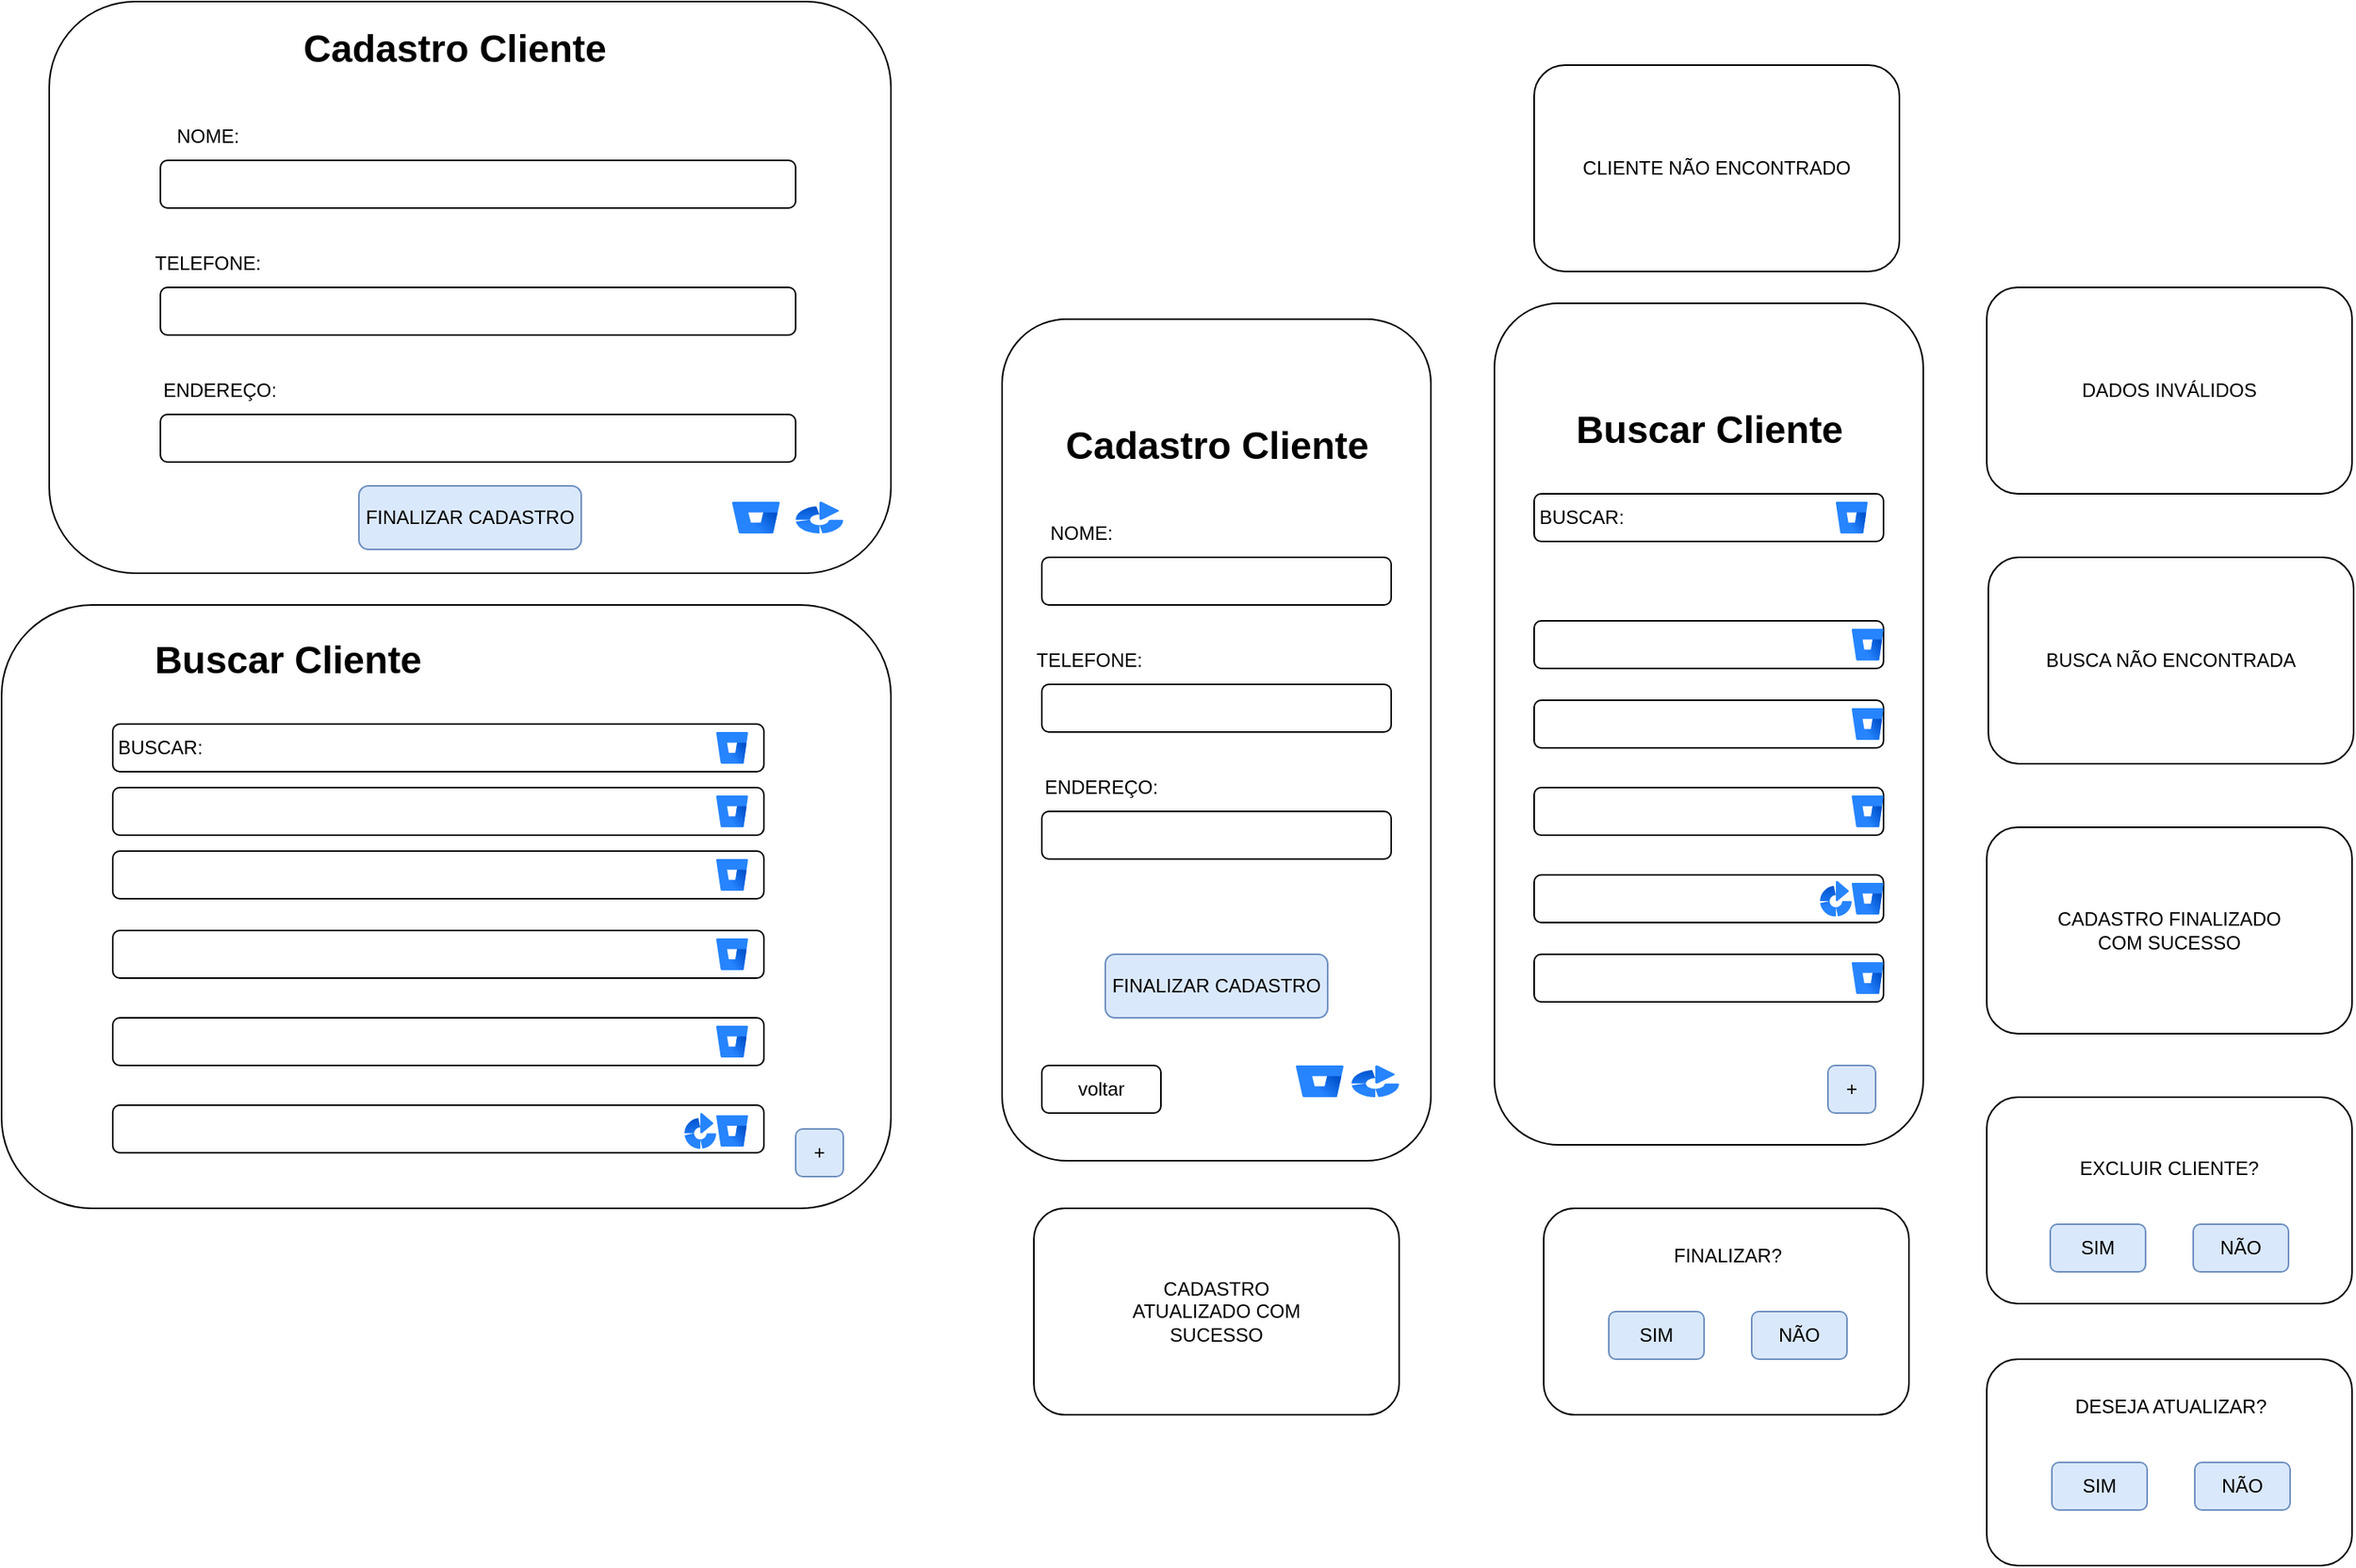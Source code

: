 <mxfile version="24.7.4" pages="13">
  <diagram name="Página-1" id="s15k9l_Zhzr2qFT0Oh6H">
    <mxGraphModel dx="2261" dy="782" grid="1" gridSize="10" guides="1" tooltips="1" connect="1" arrows="1" fold="1" page="1" pageScale="1" pageWidth="827" pageHeight="1169" math="0" shadow="0">
      <root>
        <mxCell id="0" />
        <mxCell id="1" parent="0" />
        <mxCell id="M37_4Lfnf5Lh7sAg5vJK-2" value="" style="rounded=1;whiteSpace=wrap;html=1;" parent="1" vertex="1">
          <mxGeometry x="460" y="290" width="270" height="530" as="geometry" />
        </mxCell>
        <mxCell id="M37_4Lfnf5Lh7sAg5vJK-3" value="Cadastro Cliente" style="text;strokeColor=none;fillColor=none;html=1;fontSize=24;fontStyle=1;verticalAlign=middle;align=center;" parent="1" vertex="1">
          <mxGeometry x="545" y="350" width="100" height="40" as="geometry" />
        </mxCell>
        <mxCell id="M37_4Lfnf5Lh7sAg5vJK-5" value="" style="rounded=1;whiteSpace=wrap;html=1;" parent="1" vertex="1">
          <mxGeometry x="485" y="440" width="220" height="30" as="geometry" />
        </mxCell>
        <mxCell id="M37_4Lfnf5Lh7sAg5vJK-6" value="" style="rounded=1;whiteSpace=wrap;html=1;" parent="1" vertex="1">
          <mxGeometry x="485" y="520" width="220" height="30" as="geometry" />
        </mxCell>
        <mxCell id="M37_4Lfnf5Lh7sAg5vJK-7" value="" style="rounded=1;whiteSpace=wrap;html=1;" parent="1" vertex="1">
          <mxGeometry x="485" y="600" width="220" height="30" as="geometry" />
        </mxCell>
        <mxCell id="M37_4Lfnf5Lh7sAg5vJK-8" value="NOME:" style="text;html=1;align=center;verticalAlign=middle;whiteSpace=wrap;rounded=0;" parent="1" vertex="1">
          <mxGeometry x="480" y="410" width="60" height="30" as="geometry" />
        </mxCell>
        <mxCell id="M37_4Lfnf5Lh7sAg5vJK-9" value="TELEFONE:" style="text;html=1;align=center;verticalAlign=middle;whiteSpace=wrap;rounded=0;" parent="1" vertex="1">
          <mxGeometry x="485" y="490" width="60" height="30" as="geometry" />
        </mxCell>
        <mxCell id="M37_4Lfnf5Lh7sAg5vJK-10" value="ENDEREÇO:" style="text;html=1;align=center;verticalAlign=middle;whiteSpace=wrap;rounded=0;" parent="1" vertex="1">
          <mxGeometry x="485" y="570" width="75" height="30" as="geometry" />
        </mxCell>
        <mxCell id="M37_4Lfnf5Lh7sAg5vJK-12" value="FINALIZAR CADASTRO" style="rounded=1;whiteSpace=wrap;html=1;fillColor=#dae8fc;strokeColor=#6c8ebf;" parent="1" vertex="1">
          <mxGeometry x="525" y="690" width="140" height="40" as="geometry" />
        </mxCell>
        <mxCell id="M37_4Lfnf5Lh7sAg5vJK-20" value="" style="rounded=1;whiteSpace=wrap;html=1;" parent="1" vertex="1">
          <mxGeometry x="1080" y="780" width="230" height="130" as="geometry" />
        </mxCell>
        <mxCell id="M37_4Lfnf5Lh7sAg5vJK-21" value="SIM" style="rounded=1;whiteSpace=wrap;html=1;fillColor=#dae8fc;strokeColor=#6c8ebf;" parent="1" vertex="1">
          <mxGeometry x="1120" y="860" width="60" height="30" as="geometry" />
        </mxCell>
        <mxCell id="M37_4Lfnf5Lh7sAg5vJK-22" value="NÃO" style="rounded=1;whiteSpace=wrap;html=1;fillColor=#dae8fc;strokeColor=#6c8ebf;" parent="1" vertex="1">
          <mxGeometry x="1210" y="860" width="60" height="30" as="geometry" />
        </mxCell>
        <mxCell id="M37_4Lfnf5Lh7sAg5vJK-23" value="EXCLUIR CLIENTE?" style="text;html=1;align=center;verticalAlign=middle;whiteSpace=wrap;rounded=0;" parent="1" vertex="1">
          <mxGeometry x="1130" y="810" width="130" height="30" as="geometry" />
        </mxCell>
        <mxCell id="M37_4Lfnf5Lh7sAg5vJK-24" value="" style="image;html=1;image=img/lib/atlassian/Bitbucket_Logo.svg;" parent="1" vertex="1">
          <mxGeometry x="645" y="760" width="30" height="20" as="geometry" />
        </mxCell>
        <mxCell id="M37_4Lfnf5Lh7sAg5vJK-25" value="" style="image;html=1;image=img/lib/atlassian/Bamboo_Logo.svg;" parent="1" vertex="1">
          <mxGeometry x="680" y="760" width="30" height="20" as="geometry" />
        </mxCell>
        <mxCell id="kazX1QDIwVCv0MkKkd7T-1" value="&lt;span style=&quot;color: rgba(0, 0, 0, 0); font-family: monospace; font-size: 0px; text-align: start; text-wrap: nowrap;&quot;&gt;%3CmxGraphModel%3E%3Croot%3E%3CmxCell%20id%3D%220%22%2F%3E%3CmxCell%20id%3D%221%22%20parent%3D%220%22%2F%3E%3CmxCell%20id%3D%222%22%20value%3D%22%22%20style%3D%22image%3Bhtml%3D1%3Bimage%3Dimg%2Flib%2Fatlassian%2FBitbucket_Logo.svg%3B%22%20vertex%3D%221%22%20parent%3D%221%22%3E%3CmxGeometry%20x%3D%22350%22%20y%3D%22730%22%20width%3D%2230%22%20height%3D%2225%22%20as%3D%22geometry%22%2F%3E%3C%2FmxCell%3E%3CmxCell%20id%3D%223%22%20value%3D%22%22%20style%3D%22image%3Bhtml%3D1%3Bimage%3Dimg%2Flib%2Fatlassian%2FBamboo_Logo.svg%3Bdirection%3Deast%3B%22%20vertex%3D%221%22%20parent%3D%221%22%3E%3CmxGeometry%20x%3D%22390%22%20y%3D%22727.5%22%20width%3D%2230%22%20height%3D%2230%22%20as%3D%22geometry%22%2F%3E%3C%2FmxCell%3E%3C%2Froot%3E%3C%2FmxGraphModel%3E&lt;/span&gt;&lt;span style=&quot;color: rgba(0, 0, 0, 0); font-family: monospace; font-size: 0px; text-align: start; text-wrap: nowrap;&quot;&gt;%3CmxGraphModel%3E%3Croot%3E%3CmxCell%20id%3D%220%22%2F%3E%3CmxCell%20id%3D%221%22%20parent%3D%220%22%2F%3E%3CmxCell%20id%3D%222%22%20value%3D%22%22%20style%3D%22image%3Bhtml%3D1%3Bimage%3Dimg%2Flib%2Fatlassian%2FBitbucket_Logo.svg%3B%22%20vertex%3D%221%22%20parent%3D%221%22%3E%3CmxGeometry%20x%3D%22350%22%20y%3D%22730%22%20width%3D%2230%22%20height%3D%2225%22%20as%3D%22geometry%22%2F%3E%3C%2FmxCell%3E%3CmxCell%20id%3D%223%22%20value%3D%22%22%20style%3D%22image%3Bhtml%3D1%3Bimage%3Dimg%2Flib%2Fatlassian%2FBamboo_Logo.svg%3Bdirection%3Deast%3B%22%20vertex%3D%221%22%20parent%3D%221%22%3E%3CmxGeometry%20x%3D%22390%22%20y%3D%22727.5%22%20width%3D%2230%22%20height%3D%2230%22%20as%3D%22geometry%22%2F%3E%3C%2FmxCell%3E%3C%2Froot%3E%3C%2FmxGraphModel%3E&lt;/span&gt;&lt;span style=&quot;color: rgba(0, 0, 0, 0); font-family: monospace; font-size: 0px; text-align: start; text-wrap: nowrap;&quot;&gt;%3CmxGraphModel%3E%3Croot%3E%3CmxCell%20id%3D%220%22%2F%3E%3CmxCell%20id%3D%221%22%20parent%3D%220%22%2F%3E%3CmxCell%20id%3D%222%22%20value%3D%22%22%20style%3D%22image%3Bhtml%3D1%3Bimage%3Dimg%2Flib%2Fatlassian%2FBitbucket_Logo.svg%3B%22%20vertex%3D%221%22%20parent%3D%221%22%3E%3CmxGeometry%20x%3D%22350%22%20y%3D%22730%22%20width%3D%2230%22%20height%3D%2225%22%20as%3D%22geometry%22%2F%3E%3C%2FmxCell%3E%3CmxCell%20id%3D%223%22%20value%3D%22%22%20style%3D%22image%3Bhtml%3D1%3Bimage%3Dimg%2Flib%2Fatlassian%2FBamboo_Logo.svg%3Bdirection%3Deast%3B%22%20vertex%3D%221%22%20parent%3D%221%22%3E%3CmxGeometry%20x%3D%22390%22%20y%3D%22727.5%22%20width%3D%2230%22%20height%3D%2230%22%20as%3D%22geometry%22%2F%3E%3C%2FmxCell%3E%3C%2Froot%3E%3C%2FmxGraphModel%3E&lt;/span&gt;&lt;span style=&quot;color: rgba(0, 0, 0, 0); font-family: monospace; font-size: 0px; text-align: start; text-wrap: nowrap;&quot;&gt;%3CmxGraphModel%3E%3Croot%3E%3CmxCell%20id%3D%220%22%2F%3E%3CmxCell%20id%3D%221%22%20parent%3D%220%22%2F%3E%3CmxCell%20id%3D%222%22%20value%3D%22%22%20style%3D%22image%3Bhtml%3D1%3Bimage%3Dimg%2Flib%2Fatlassian%2FBitbucket_Logo.svg%3B%22%20vertex%3D%221%22%20parent%3D%221%22%3E%3CmxGeometry%20x%3D%22350%22%20y%3D%22730%22%20width%3D%2230%22%20height%3D%2225%22%20as%3D%22geometry%22%2F%3E%3C%2FmxCell%3E%3CmxCell%20id%3D%223%22%20value%3D%22%22%20style%3D%22image%3Bhtml%3D1%3Bimage%3Dimg%2Flib%2Fatlassian%2FBamboo_Logo.svg%3Bdirection%3Deast%3B%22%20vertex%3D%221%22%20parent%3D%221%22%3E%3CmxGeometry%20x%3D%22390%22%20y%3D%22727.5%22%20width%3D%2230%22%20height%3D%2230%22%20as%3D%22geometry%22%2F%3E%3C%2FmxCell%3E%3C%2Froot%3E%3C%2FmxGraphModel%3E&lt;/span&gt;&lt;span style=&quot;color: rgba(0, 0, 0, 0); font-family: monospace; font-size: 0px; text-align: start; text-wrap: nowrap;&quot;&gt;%3CmxGraphModel%3E%3Croot%3E%3CmxCell%20id%3D%220%22%2F%3E%3CmxCell%20id%3D%221%22%20parent%3D%220%22%2F%3E%3CmxCell%20id%3D%222%22%20value%3D%22%22%20style%3D%22image%3Bhtml%3D1%3Bimage%3Dimg%2Flib%2Fatlassian%2FBitbucket_Logo.svg%3B%22%20vertex%3D%221%22%20parent%3D%221%22%3E%3CmxGeometry%20x%3D%22350%22%20y%3D%22730%22%20width%3D%2230%22%20height%3D%2225%22%20as%3D%22geometry%22%2F%3E%3C%2FmxCell%3E%3CmxCell%20id%3D%223%22%20value%3D%22%22%20style%3D%22image%3Bhtml%3D1%3Bimage%3Dimg%2Flib%2Fatlassian%2FBamboo_Logo.svg%3Bdirection%3Deast%3B%22%20vertex%3D%221%22%20parent%3D%221%22%3E%3CmxGeometry%20x%3D%22390%22%20y%3D%22727.5%22%20width%3D%2230%22%20height%3D%2230%22%20as%3D%22geometry%22%2F%3E%3C%2FmxCell%3E%3C%2Froot%3E%3C%2FmxGraphModel%3E&lt;/span&gt;&lt;span style=&quot;color: rgba(0, 0, 0, 0); font-family: monospace; font-size: 0px; text-align: start; text-wrap: nowrap;&quot;&gt;%3CmxGraphModel%3E%3Croot%3E%3CmxCell%20id%3D%220%22%2F%3E%3CmxCell%20id%3D%221%22%20parent%3D%220%22%2F%3E%3CmxCell%20id%3D%222%22%20value%3D%22%22%20style%3D%22image%3Bhtml%3D1%3Bimage%3Dimg%2Flib%2Fatlassian%2FBitbucket_Logo.svg%3B%22%20vertex%3D%221%22%20parent%3D%221%22%3E%3CmxGeometry%20x%3D%22350%22%20y%3D%22730%22%20width%3D%2230%22%20height%3D%2225%22%20as%3D%22geometry%22%2F%3E%3C%2FmxCell%3E%3CmxCell%20id%3D%223%22%20value%3D%22%22%20style%3D%22image%3Bhtml%3D1%3Bimage%3Dimg%2Flib%2Fatlassian%2FBamboo_Logo.svg%3Bdirection%3Deast%3B%22%20vertex%3D%221%22%20parent%3D%221%22%3E%3CmxGeometry%20x%3D%22390%22%20y%3D%22727.5%22%20width%3D%2230%22%20height%3D%2230%22%20as%3D%22geometry%22%2F%3E%3C%2FmxCell%3E%3C%2Froot%3E%3C%2FmxGraphModel%3E&lt;/span&gt;" style="rounded=1;whiteSpace=wrap;html=1;" parent="1" vertex="1">
          <mxGeometry x="770" y="280" width="270" height="530" as="geometry" />
        </mxCell>
        <mxCell id="kazX1QDIwVCv0MkKkd7T-2" value="Buscar Cliente" style="text;strokeColor=none;fillColor=none;html=1;fontSize=24;fontStyle=1;verticalAlign=middle;align=center;" parent="1" vertex="1">
          <mxGeometry x="855" y="340" width="100" height="40" as="geometry" />
        </mxCell>
        <mxCell id="kazX1QDIwVCv0MkKkd7T-3" value="" style="rounded=1;whiteSpace=wrap;html=1;" parent="1" vertex="1">
          <mxGeometry x="795" y="400" width="220" height="30" as="geometry" />
        </mxCell>
        <mxCell id="kazX1QDIwVCv0MkKkd7T-6" value="BUSCAR:" style="text;html=1;align=center;verticalAlign=middle;whiteSpace=wrap;rounded=0;" parent="1" vertex="1">
          <mxGeometry x="795" y="400" width="60" height="30" as="geometry" />
        </mxCell>
        <mxCell id="25LE6dbaFn81B8ubAGGL-1" value="" style="image;html=1;image=img/lib/atlassian/Bitbucket_Logo.svg;" parent="1" vertex="1">
          <mxGeometry x="985" y="405" width="20" height="20" as="geometry" />
        </mxCell>
        <mxCell id="SQ-aEje-uGo3sBci4YoU-2" value="" style="rounded=1;whiteSpace=wrap;html=1;" parent="1" vertex="1">
          <mxGeometry x="1080" y="610" width="230" height="130" as="geometry" />
        </mxCell>
        <mxCell id="SQ-aEje-uGo3sBci4YoU-5" value="CADASTRO FINALIZADO&lt;div&gt;COM SUCESSO&lt;/div&gt;" style="text;html=1;align=center;verticalAlign=middle;whiteSpace=wrap;rounded=0;" parent="1" vertex="1">
          <mxGeometry x="1120" y="640" width="150" height="70" as="geometry" />
        </mxCell>
        <mxCell id="SQ-aEje-uGo3sBci4YoU-6" value="" style="rounded=1;whiteSpace=wrap;html=1;" parent="1" vertex="1">
          <mxGeometry x="480" y="850" width="230" height="130" as="geometry" />
        </mxCell>
        <mxCell id="SQ-aEje-uGo3sBci4YoU-9" value="CADASTRO ATUALIZADO COM SUCESSO" style="text;html=1;align=center;verticalAlign=middle;whiteSpace=wrap;rounded=0;" parent="1" vertex="1">
          <mxGeometry x="530" y="885" width="130" height="60" as="geometry" />
        </mxCell>
        <mxCell id="SQ-aEje-uGo3sBci4YoU-10" value="BUSCA NÃO ENCONTRADA" style="rounded=1;whiteSpace=wrap;html=1;" parent="1" vertex="1">
          <mxGeometry x="1081" y="440" width="230" height="130" as="geometry" />
        </mxCell>
        <mxCell id="hU885zXfClzz_5IawSFI-3" value="" style="rounded=1;whiteSpace=wrap;html=1;" parent="1" vertex="1">
          <mxGeometry x="795" y="480" width="220" height="30" as="geometry" />
        </mxCell>
        <mxCell id="hU885zXfClzz_5IawSFI-4" value="" style="rounded=1;whiteSpace=wrap;html=1;" parent="1" vertex="1">
          <mxGeometry x="795" y="530" width="220" height="30" as="geometry" />
        </mxCell>
        <mxCell id="hU885zXfClzz_5IawSFI-5" value="" style="rounded=1;whiteSpace=wrap;html=1;" parent="1" vertex="1">
          <mxGeometry x="795" y="585" width="220" height="30" as="geometry" />
        </mxCell>
        <mxCell id="hU885zXfClzz_5IawSFI-6" value="" style="rounded=1;whiteSpace=wrap;html=1;" parent="1" vertex="1">
          <mxGeometry x="795" y="640" width="220" height="30" as="geometry" />
        </mxCell>
        <mxCell id="hU885zXfClzz_5IawSFI-7" value="" style="rounded=1;whiteSpace=wrap;html=1;" parent="1" vertex="1">
          <mxGeometry x="795" y="690" width="220" height="30" as="geometry" />
        </mxCell>
        <mxCell id="wBk-x7rJFVL2KyObpc7z-1" value="" style="image;html=1;image=img/lib/atlassian/Bitbucket_Logo.svg;" parent="1" vertex="1">
          <mxGeometry x="995" y="485" width="20" height="20" as="geometry" />
        </mxCell>
        <mxCell id="wBk-x7rJFVL2KyObpc7z-2" value="" style="image;html=1;image=img/lib/atlassian/Bitbucket_Logo.svg;" parent="1" vertex="1">
          <mxGeometry x="995" y="535" width="20" height="20" as="geometry" />
        </mxCell>
        <mxCell id="wBk-x7rJFVL2KyObpc7z-3" value="" style="image;html=1;image=img/lib/atlassian/Bitbucket_Logo.svg;" parent="1" vertex="1">
          <mxGeometry x="995" y="590" width="20" height="20" as="geometry" />
        </mxCell>
        <mxCell id="wBk-x7rJFVL2KyObpc7z-4" value="" style="image;html=1;image=img/lib/atlassian/Bitbucket_Logo.svg;" parent="1" vertex="1">
          <mxGeometry x="995" y="645" width="20" height="20" as="geometry" />
        </mxCell>
        <mxCell id="wBk-x7rJFVL2KyObpc7z-5" value="" style="image;html=1;image=img/lib/atlassian/Bitbucket_Logo.svg;" parent="1" vertex="1">
          <mxGeometry x="995" y="695" width="20" height="20" as="geometry" />
        </mxCell>
        <mxCell id="kdmCDpRf4ePI7tx16w1u-1" value="" style="image;html=1;image=img/lib/atlassian/Bamboo_Logo.svg;direction=east;" parent="1" vertex="1">
          <mxGeometry x="975" y="643.75" width="20" height="22.5" as="geometry" />
        </mxCell>
        <mxCell id="oWW36i8iL8bHDETCfAAh-1" value="+" style="rounded=1;whiteSpace=wrap;html=1;direction=south;fillColor=#dae8fc;strokeColor=#6c8ebf;" parent="1" vertex="1">
          <mxGeometry x="980" y="760" width="30" height="30" as="geometry" />
        </mxCell>
        <mxCell id="aem9yie5UUUl8ziKq0p4-1" value="DADOS INVÁLIDOS" style="rounded=1;whiteSpace=wrap;html=1;" parent="1" vertex="1">
          <mxGeometry x="1080" y="270" width="230" height="130" as="geometry" />
        </mxCell>
        <mxCell id="OAn2-d5KgryJIrHfY2t6-1" value="" style="rounded=1;whiteSpace=wrap;html=1;" parent="1" vertex="1">
          <mxGeometry x="801" y="850" width="230" height="130" as="geometry" />
        </mxCell>
        <mxCell id="OAn2-d5KgryJIrHfY2t6-2" value="SIM" style="rounded=1;whiteSpace=wrap;html=1;fillColor=#dae8fc;strokeColor=#6c8ebf;" parent="1" vertex="1">
          <mxGeometry x="842" y="915" width="60" height="30" as="geometry" />
        </mxCell>
        <mxCell id="OAn2-d5KgryJIrHfY2t6-3" value="NÃO" style="rounded=1;whiteSpace=wrap;html=1;fillColor=#dae8fc;strokeColor=#6c8ebf;" parent="1" vertex="1">
          <mxGeometry x="932" y="915" width="60" height="30" as="geometry" />
        </mxCell>
        <mxCell id="OAn2-d5KgryJIrHfY2t6-4" value="FINALIZAR?" style="text;html=1;align=center;verticalAlign=middle;whiteSpace=wrap;rounded=0;" parent="1" vertex="1">
          <mxGeometry x="842" y="865" width="150" height="30" as="geometry" />
        </mxCell>
        <mxCell id="Ed3CKFmxsrAusfTImalM-1" value="" style="rounded=1;whiteSpace=wrap;html=1;" parent="1" vertex="1">
          <mxGeometry x="1080" y="945" width="230" height="130" as="geometry" />
        </mxCell>
        <mxCell id="Ed3CKFmxsrAusfTImalM-2" value="SIM" style="rounded=1;whiteSpace=wrap;html=1;fillColor=#dae8fc;strokeColor=#6c8ebf;" parent="1" vertex="1">
          <mxGeometry x="1121" y="1010" width="60" height="30" as="geometry" />
        </mxCell>
        <mxCell id="Ed3CKFmxsrAusfTImalM-3" value="NÃO" style="rounded=1;whiteSpace=wrap;html=1;fillColor=#dae8fc;strokeColor=#6c8ebf;" parent="1" vertex="1">
          <mxGeometry x="1211" y="1010" width="60" height="30" as="geometry" />
        </mxCell>
        <mxCell id="Ed3CKFmxsrAusfTImalM-4" value="DESEJA ATUALIZAR?" style="text;html=1;align=center;verticalAlign=middle;whiteSpace=wrap;rounded=0;" parent="1" vertex="1">
          <mxGeometry x="1121" y="960" width="150" height="30" as="geometry" />
        </mxCell>
        <mxCell id="IUdhKtEjKvB3T4d9Fl-a-1" value="CLIENTE NÃO ENCONTRADO" style="rounded=1;whiteSpace=wrap;html=1;" parent="1" vertex="1">
          <mxGeometry x="795" y="130" width="230" height="130" as="geometry" />
        </mxCell>
        <mxCell id="WI8DqRZTtqDLTJUMzMlv-1" value="" style="rounded=1;whiteSpace=wrap;html=1;" parent="1" vertex="1">
          <mxGeometry x="-170" y="470" width="560" height="380" as="geometry" />
        </mxCell>
        <mxCell id="WI8DqRZTtqDLTJUMzMlv-2" value="Buscar Cliente" style="text;strokeColor=none;fillColor=none;html=1;fontSize=24;fontStyle=1;verticalAlign=middle;align=center;" parent="1" vertex="1">
          <mxGeometry x="-40" y="485" width="100" height="40" as="geometry" />
        </mxCell>
        <mxCell id="WI8DqRZTtqDLTJUMzMlv-3" value="" style="rounded=1;whiteSpace=wrap;html=1;" parent="1" vertex="1">
          <mxGeometry x="-100" y="545" width="410" height="30" as="geometry" />
        </mxCell>
        <mxCell id="WI8DqRZTtqDLTJUMzMlv-4" value="BUSCAR:" style="text;html=1;align=center;verticalAlign=middle;whiteSpace=wrap;rounded=0;" parent="1" vertex="1">
          <mxGeometry x="-100" y="545" width="60" height="30" as="geometry" />
        </mxCell>
        <mxCell id="WI8DqRZTtqDLTJUMzMlv-5" value="" style="image;html=1;image=img/lib/atlassian/Bitbucket_Logo.svg;" parent="1" vertex="1">
          <mxGeometry x="280" y="550" width="20" height="20" as="geometry" />
        </mxCell>
        <mxCell id="WI8DqRZTtqDLTJUMzMlv-6" value="" style="rounded=1;whiteSpace=wrap;html=1;" parent="1" vertex="1">
          <mxGeometry x="-100" y="625" width="410" height="30" as="geometry" />
        </mxCell>
        <mxCell id="WI8DqRZTtqDLTJUMzMlv-7" value="" style="rounded=1;whiteSpace=wrap;html=1;" parent="1" vertex="1">
          <mxGeometry x="-100" y="675" width="410" height="30" as="geometry" />
        </mxCell>
        <mxCell id="WI8DqRZTtqDLTJUMzMlv-8" value="" style="rounded=1;whiteSpace=wrap;html=1;" parent="1" vertex="1">
          <mxGeometry x="-100" y="730" width="410" height="30" as="geometry" />
        </mxCell>
        <mxCell id="WI8DqRZTtqDLTJUMzMlv-9" value="" style="rounded=1;whiteSpace=wrap;html=1;" parent="1" vertex="1">
          <mxGeometry x="-100" y="785" width="410" height="30" as="geometry" />
        </mxCell>
        <mxCell id="WI8DqRZTtqDLTJUMzMlv-10" value="" style="rounded=1;whiteSpace=wrap;html=1;" parent="1" vertex="1">
          <mxGeometry x="-100" y="585" width="410" height="30" as="geometry" />
        </mxCell>
        <mxCell id="WI8DqRZTtqDLTJUMzMlv-11" value="" style="image;html=1;image=img/lib/atlassian/Bitbucket_Logo.svg;" parent="1" vertex="1">
          <mxGeometry x="280" y="630" width="20" height="20" as="geometry" />
        </mxCell>
        <mxCell id="WI8DqRZTtqDLTJUMzMlv-12" value="" style="image;html=1;image=img/lib/atlassian/Bitbucket_Logo.svg;" parent="1" vertex="1">
          <mxGeometry x="280" y="680" width="20" height="20" as="geometry" />
        </mxCell>
        <mxCell id="WI8DqRZTtqDLTJUMzMlv-13" value="" style="image;html=1;image=img/lib/atlassian/Bitbucket_Logo.svg;" parent="1" vertex="1">
          <mxGeometry x="280" y="735" width="20" height="20" as="geometry" />
        </mxCell>
        <mxCell id="WI8DqRZTtqDLTJUMzMlv-14" value="" style="image;html=1;image=img/lib/atlassian/Bitbucket_Logo.svg;" parent="1" vertex="1">
          <mxGeometry x="280" y="791.25" width="20" height="20" as="geometry" />
        </mxCell>
        <mxCell id="WI8DqRZTtqDLTJUMzMlv-15" value="" style="image;html=1;image=img/lib/atlassian/Bitbucket_Logo.svg;" parent="1" vertex="1">
          <mxGeometry x="280" y="590" width="20" height="20" as="geometry" />
        </mxCell>
        <mxCell id="WI8DqRZTtqDLTJUMzMlv-16" value="" style="image;html=1;image=img/lib/atlassian/Bamboo_Logo.svg;direction=east;" parent="1" vertex="1">
          <mxGeometry x="260" y="790" width="20" height="22.5" as="geometry" />
        </mxCell>
        <mxCell id="WI8DqRZTtqDLTJUMzMlv-19" value="+" style="rounded=1;whiteSpace=wrap;html=1;direction=south;fillColor=#dae8fc;strokeColor=#6c8ebf;" parent="1" vertex="1">
          <mxGeometry x="330" y="800" width="30" height="30" as="geometry" />
        </mxCell>
        <mxCell id="WI8DqRZTtqDLTJUMzMlv-20" value="" style="rounded=1;whiteSpace=wrap;html=1;" parent="1" vertex="1">
          <mxGeometry x="-140" y="90" width="530" height="360" as="geometry" />
        </mxCell>
        <mxCell id="WI8DqRZTtqDLTJUMzMlv-21" value="Cadastro Cliente" style="text;strokeColor=none;fillColor=none;html=1;fontSize=24;fontStyle=1;verticalAlign=middle;align=center;" parent="1" vertex="1">
          <mxGeometry x="65" y="100" width="100" height="40" as="geometry" />
        </mxCell>
        <mxCell id="WI8DqRZTtqDLTJUMzMlv-22" value="" style="rounded=1;whiteSpace=wrap;html=1;" parent="1" vertex="1">
          <mxGeometry x="-70" y="190" width="400" height="30" as="geometry" />
        </mxCell>
        <mxCell id="WI8DqRZTtqDLTJUMzMlv-23" value="" style="rounded=1;whiteSpace=wrap;html=1;" parent="1" vertex="1">
          <mxGeometry x="-70" y="270" width="400" height="30" as="geometry" />
        </mxCell>
        <mxCell id="WI8DqRZTtqDLTJUMzMlv-24" value="" style="rounded=1;whiteSpace=wrap;html=1;" parent="1" vertex="1">
          <mxGeometry x="-70" y="350" width="400" height="30" as="geometry" />
        </mxCell>
        <mxCell id="WI8DqRZTtqDLTJUMzMlv-25" value="NOME:" style="text;html=1;align=center;verticalAlign=middle;whiteSpace=wrap;rounded=0;" parent="1" vertex="1">
          <mxGeometry x="-70" y="160" width="60" height="30" as="geometry" />
        </mxCell>
        <mxCell id="WI8DqRZTtqDLTJUMzMlv-26" value="TELEFONE:" style="text;html=1;align=center;verticalAlign=middle;whiteSpace=wrap;rounded=0;" parent="1" vertex="1">
          <mxGeometry x="-70" y="240" width="60" height="30" as="geometry" />
        </mxCell>
        <mxCell id="WI8DqRZTtqDLTJUMzMlv-27" value="ENDEREÇO:" style="text;html=1;align=center;verticalAlign=middle;whiteSpace=wrap;rounded=0;" parent="1" vertex="1">
          <mxGeometry x="-70" y="320" width="75" height="30" as="geometry" />
        </mxCell>
        <mxCell id="WI8DqRZTtqDLTJUMzMlv-28" value="FINALIZAR CADASTRO" style="rounded=1;whiteSpace=wrap;html=1;fillColor=#dae8fc;strokeColor=#6c8ebf;" parent="1" vertex="1">
          <mxGeometry x="55" y="395" width="140" height="40" as="geometry" />
        </mxCell>
        <mxCell id="WI8DqRZTtqDLTJUMzMlv-29" value="" style="image;html=1;image=img/lib/atlassian/Bitbucket_Logo.svg;" parent="1" vertex="1">
          <mxGeometry x="290" y="405" width="30" height="20" as="geometry" />
        </mxCell>
        <mxCell id="WI8DqRZTtqDLTJUMzMlv-30" value="" style="image;html=1;image=img/lib/atlassian/Bamboo_Logo.svg;" parent="1" vertex="1">
          <mxGeometry x="330" y="405" width="30" height="20" as="geometry" />
        </mxCell>
        <mxCell id="AwMTOmWqRa1okiZkYm-D-2" value="voltar" style="rounded=1;whiteSpace=wrap;html=1;" vertex="1" parent="1">
          <mxGeometry x="485" y="760" width="75" height="30" as="geometry" />
        </mxCell>
      </root>
    </mxGraphModel>
  </diagram>
  <diagram id="IeWmozsvaNmjU-cDPaeW" name="Página-2">
    <mxGraphModel dx="2261" dy="782" grid="1" gridSize="10" guides="1" tooltips="1" connect="1" arrows="1" fold="1" page="1" pageScale="1" pageWidth="827" pageHeight="1169" math="0" shadow="0">
      <root>
        <mxCell id="0" />
        <mxCell id="1" parent="0" />
        <mxCell id="rznFFyfrfpz74ASjMZUM-1" value="" style="rounded=1;whiteSpace=wrap;html=1;" parent="1" vertex="1">
          <mxGeometry x="468.75" y="285" width="285" height="590" as="geometry" />
        </mxCell>
        <mxCell id="rznFFyfrfpz74ASjMZUM-2" value="Cadastro Pedido" style="text;strokeColor=none;fillColor=none;html=1;fontSize=24;fontStyle=1;verticalAlign=middle;align=center;" parent="1" vertex="1">
          <mxGeometry x="565" y="295" width="100" height="40" as="geometry" />
        </mxCell>
        <mxCell id="rznFFyfrfpz74ASjMZUM-3" value="" style="rounded=1;whiteSpace=wrap;html=1;" parent="1" vertex="1">
          <mxGeometry x="497.25" y="355" width="220" height="30" as="geometry" />
        </mxCell>
        <mxCell id="rznFFyfrfpz74ASjMZUM-4" value="" style="rounded=1;whiteSpace=wrap;html=1;" parent="1" vertex="1">
          <mxGeometry x="497.25" y="475" width="220" height="30" as="geometry" />
        </mxCell>
        <mxCell id="rznFFyfrfpz74ASjMZUM-5" value="" style="rounded=1;whiteSpace=wrap;html=1;" parent="1" vertex="1">
          <mxGeometry x="497.25" y="595" width="220" height="30" as="geometry" />
        </mxCell>
        <mxCell id="rznFFyfrfpz74ASjMZUM-6" value="NOME:" style="text;html=1;align=center;verticalAlign=middle;whiteSpace=wrap;rounded=0;" parent="1" vertex="1">
          <mxGeometry x="492.25" y="330" width="60" height="30" as="geometry" />
        </mxCell>
        <mxCell id="rznFFyfrfpz74ASjMZUM-7" value="UNIDADE:" style="text;html=1;align=center;verticalAlign=middle;whiteSpace=wrap;rounded=0;" parent="1" vertex="1">
          <mxGeometry x="493.5" y="445" width="80" height="30" as="geometry" />
        </mxCell>
        <mxCell id="rznFFyfrfpz74ASjMZUM-8" value="VALOR:" style="text;html=1;align=center;verticalAlign=middle;whiteSpace=wrap;rounded=0;" parent="1" vertex="1">
          <mxGeometry x="487.25" y="565" width="75" height="30" as="geometry" />
        </mxCell>
        <mxCell id="rznFFyfrfpz74ASjMZUM-9" value="FINALIZAR PEDIDO" style="rounded=1;whiteSpace=wrap;html=1;fillColor=#dae8fc;strokeColor=#6c8ebf;" parent="1" vertex="1">
          <mxGeometry x="498.5" y="800" width="140" height="40" as="geometry" />
        </mxCell>
        <mxCell id="rznFFyfrfpz74ASjMZUM-10" value="" style="image;html=1;image=img/lib/atlassian/Bitbucket_Logo.svg;" parent="1" vertex="1">
          <mxGeometry x="669.75" y="840" width="30" height="20" as="geometry" />
        </mxCell>
        <mxCell id="rznFFyfrfpz74ASjMZUM-11" value="" style="image;html=1;image=img/lib/atlassian/Bamboo_Logo.svg;" parent="1" vertex="1">
          <mxGeometry x="709.75" y="840" width="30" height="20" as="geometry" />
        </mxCell>
        <mxCell id="rznFFyfrfpz74ASjMZUM-12" value="" style="rounded=1;whiteSpace=wrap;html=1;" parent="1" vertex="1">
          <mxGeometry x="498.5" y="710" width="220" height="30" as="geometry" />
        </mxCell>
        <mxCell id="rznFFyfrfpz74ASjMZUM-13" value="" style="rounded=1;whiteSpace=wrap;html=1;" parent="1" vertex="1">
          <mxGeometry x="498.5" y="650" width="220" height="30" as="geometry" />
        </mxCell>
        <mxCell id="rznFFyfrfpz74ASjMZUM-14" value="DESCONTO:" style="text;html=1;align=center;verticalAlign=middle;whiteSpace=wrap;rounded=0;" parent="1" vertex="1">
          <mxGeometry x="498.5" y="620" width="70" height="31.25" as="geometry" />
        </mxCell>
        <mxCell id="rznFFyfrfpz74ASjMZUM-15" value="PRAZO:" style="text;html=1;align=center;verticalAlign=middle;whiteSpace=wrap;rounded=0;" parent="1" vertex="1">
          <mxGeometry x="492.25" y="680" width="75" height="30" as="geometry" />
        </mxCell>
        <mxCell id="rznFFyfrfpz74ASjMZUM-18" value="" style="rounded=1;whiteSpace=wrap;html=1;" parent="1" vertex="1">
          <mxGeometry x="626.75" y="760" width="116" height="30" as="geometry" />
        </mxCell>
        <mxCell id="rznFFyfrfpz74ASjMZUM-19" value="TOTAL:" style="text;html=1;align=center;verticalAlign=middle;whiteSpace=wrap;rounded=0;" parent="1" vertex="1">
          <mxGeometry x="568.5" y="760" width="60" height="30" as="geometry" />
        </mxCell>
        <mxCell id="WNhTPhS3gDORj-w7lT_T-1" value="" style="rounded=1;whiteSpace=wrap;html=1;" parent="1" vertex="1">
          <mxGeometry x="475" y="100" width="230" height="130" as="geometry" />
        </mxCell>
        <mxCell id="WNhTPhS3gDORj-w7lT_T-2" value="SIM" style="rounded=1;whiteSpace=wrap;html=1;fillColor=#dae8fc;strokeColor=#6c8ebf;" parent="1" vertex="1">
          <mxGeometry x="515" y="170" width="60" height="30" as="geometry" />
        </mxCell>
        <mxCell id="WNhTPhS3gDORj-w7lT_T-3" value="NÃO" style="rounded=1;whiteSpace=wrap;html=1;fillColor=#dae8fc;strokeColor=#6c8ebf;" parent="1" vertex="1">
          <mxGeometry x="605" y="170" width="60" height="30" as="geometry" />
        </mxCell>
        <mxCell id="WNhTPhS3gDORj-w7lT_T-4" value="EXCLUIR PEDIDO?" style="text;html=1;align=center;verticalAlign=middle;whiteSpace=wrap;rounded=0;" parent="1" vertex="1">
          <mxGeometry x="525" y="120" width="130" height="30" as="geometry" />
        </mxCell>
        <mxCell id="XvgYV5YqysBo_l5KHe-P-1" value="&lt;span style=&quot;color: rgba(0, 0, 0, 0); font-family: monospace; font-size: 0px; text-align: start; text-wrap: nowrap;&quot;&gt;%3CmxGraphModel%3E%3Croot%3E%3CmxCell%20id%3D%220%22%2F%3E%3CmxCell%20id%3D%221%22%20parent%3D%220%22%2F%3E%3CmxCell%20id%3D%222%22%20value%3D%22%22%20style%3D%22image%3Bhtml%3D1%3Bimage%3Dimg%2Flib%2Fatlassian%2FBitbucket_Logo.svg%3B%22%20vertex%3D%221%22%20parent%3D%221%22%3E%3CmxGeometry%20x%3D%22350%22%20y%3D%22730%22%20width%3D%2230%22%20height%3D%2225%22%20as%3D%22geometry%22%2F%3E%3C%2FmxCell%3E%3CmxCell%20id%3D%223%22%20value%3D%22%22%20style%3D%22image%3Bhtml%3D1%3Bimage%3Dimg%2Flib%2Fatlassian%2FBamboo_Logo.svg%3Bdirection%3Deast%3B%22%20vertex%3D%221%22%20parent%3D%221%22%3E%3CmxGeometry%20x%3D%22390%22%20y%3D%22727.5%22%20width%3D%2230%22%20height%3D%2230%22%20as%3D%22geometry%22%2F%3E%3C%2FmxCell%3E%3C%2Froot%3E%3C%2FmxGraphModel%3E&lt;/span&gt;" style="rounded=1;whiteSpace=wrap;html=1;" parent="1" vertex="1">
          <mxGeometry x="810" y="275" width="270" height="580" as="geometry" />
        </mxCell>
        <mxCell id="XvgYV5YqysBo_l5KHe-P-2" value="Buscar Pedido" style="text;strokeColor=none;fillColor=none;html=1;fontSize=24;fontStyle=1;verticalAlign=middle;align=center;" parent="1" vertex="1">
          <mxGeometry x="895" y="320" width="100" height="30" as="geometry" />
        </mxCell>
        <mxCell id="XvgYV5YqysBo_l5KHe-P-3" value="" style="rounded=1;whiteSpace=wrap;html=1;" parent="1" vertex="1">
          <mxGeometry x="835" y="400" width="220" height="30" as="geometry" />
        </mxCell>
        <mxCell id="XvgYV5YqysBo_l5KHe-P-4" value="BUSCAR:" style="text;html=1;align=center;verticalAlign=middle;whiteSpace=wrap;rounded=0;" parent="1" vertex="1">
          <mxGeometry x="835" y="400" width="60" height="30" as="geometry" />
        </mxCell>
        <mxCell id="YMhkOfaubWDJnwqqc8HG-1" value="" style="image;html=1;image=img/lib/atlassian/Bitbucket_Logo.svg;" parent="1" vertex="1">
          <mxGeometry x="1030" y="405" width="20" height="20" as="geometry" />
        </mxCell>
        <mxCell id="dqhsHitObEtuEhhS1OwR-1" value="" style="rounded=1;whiteSpace=wrap;html=1;" parent="1" vertex="1">
          <mxGeometry x="200" y="250" width="230" height="130" as="geometry" />
        </mxCell>
        <mxCell id="dqhsHitObEtuEhhS1OwR-2" value="CADASTRO FINALIZADO&lt;div&gt;COM SUCESSO&lt;/div&gt;" style="text;html=1;align=center;verticalAlign=middle;whiteSpace=wrap;rounded=0;" parent="1" vertex="1">
          <mxGeometry x="240" y="280" width="150" height="70" as="geometry" />
        </mxCell>
        <mxCell id="jpIlya3iHAvDLTz220rX-1" value="" style="rounded=1;whiteSpace=wrap;html=1;" parent="1" vertex="1">
          <mxGeometry x="475" y="920" width="230" height="130" as="geometry" />
        </mxCell>
        <mxCell id="jpIlya3iHAvDLTz220rX-2" value="CADASTRO ATUALIZADO COM SUCESSO" style="text;html=1;align=center;verticalAlign=middle;whiteSpace=wrap;rounded=0;" parent="1" vertex="1">
          <mxGeometry x="525" y="955" width="130" height="60" as="geometry" />
        </mxCell>
        <mxCell id="ieLEyWmdQtdVWxqMAUfQ-1" value="BUSCA NÃO ENCONTRADA" style="rounded=1;whiteSpace=wrap;html=1;" parent="1" vertex="1">
          <mxGeometry x="1120" y="450" width="230" height="130" as="geometry" />
        </mxCell>
        <mxCell id="KwN2gV3OnmzgfmHFuon9-1" value="" style="rounded=1;whiteSpace=wrap;html=1;" parent="1" vertex="1">
          <mxGeometry x="835" y="500" width="220" height="30" as="geometry" />
        </mxCell>
        <mxCell id="KwN2gV3OnmzgfmHFuon9-2" value="" style="rounded=1;whiteSpace=wrap;html=1;" parent="1" vertex="1">
          <mxGeometry x="835" y="550" width="220" height="30" as="geometry" />
        </mxCell>
        <mxCell id="KwN2gV3OnmzgfmHFuon9-3" value="" style="rounded=1;whiteSpace=wrap;html=1;" parent="1" vertex="1">
          <mxGeometry x="835" y="600" width="220" height="30" as="geometry" />
        </mxCell>
        <mxCell id="KwN2gV3OnmzgfmHFuon9-4" value="" style="rounded=1;whiteSpace=wrap;html=1;" parent="1" vertex="1">
          <mxGeometry x="835" y="650" width="220" height="30" as="geometry" />
        </mxCell>
        <mxCell id="KwN2gV3OnmzgfmHFuon9-5" value="" style="rounded=1;whiteSpace=wrap;html=1;" parent="1" vertex="1">
          <mxGeometry x="835" y="700" width="220" height="30" as="geometry" />
        </mxCell>
        <mxCell id="KwN2gV3OnmzgfmHFuon9-6" value="" style="rounded=1;whiteSpace=wrap;html=1;" parent="1" vertex="1">
          <mxGeometry x="835" y="750" width="220" height="30" as="geometry" />
        </mxCell>
        <mxCell id="F63qlFviSydXmbxmkPUe-3" style="edgeStyle=orthogonalEdgeStyle;rounded=0;orthogonalLoop=1;jettySize=auto;html=1;entryX=0;entryY=0.75;entryDx=0;entryDy=0;" parent="1" source="F63qlFviSydXmbxmkPUe-1" target="F63qlFviSydXmbxmkPUe-2" edge="1">
          <mxGeometry relative="1" as="geometry" />
        </mxCell>
        <mxCell id="F63qlFviSydXmbxmkPUe-1" value="" style="image;html=1;image=img/lib/atlassian/Bitbucket_Logo.svg;" parent="1" vertex="1">
          <mxGeometry x="1035" y="605" width="20" height="20" as="geometry" />
        </mxCell>
        <mxCell id="F63qlFviSydXmbxmkPUe-2" value="Lixo e atualizar em todas as caixas&amp;nbsp;" style="text;html=1;align=center;verticalAlign=middle;whiteSpace=wrap;rounded=0;" parent="1" vertex="1">
          <mxGeometry x="1140" y="680" width="60" height="30" as="geometry" />
        </mxCell>
        <mxCell id="h0Av1g1EdnTNLImYE0Jp-1" value="" style="image;html=1;image=img/lib/atlassian/Bamboo_Logo.svg;direction=east;" parent="1" vertex="1">
          <mxGeometry x="1010" y="603.75" width="20" height="22.5" as="geometry" />
        </mxCell>
        <mxCell id="5iPDuUEHYLRLyC5F-rJZ-1" value="+" style="rounded=1;whiteSpace=wrap;html=1;direction=south;fillColor=#dae8fc;strokeColor=#6c8ebf;" parent="1" vertex="1">
          <mxGeometry x="1020" y="800" width="30" height="30" as="geometry" />
        </mxCell>
        <mxCell id="Hvho1RofYwVn9F5Uredo-1" value="" style="rounded=1;whiteSpace=wrap;html=1;" parent="1" vertex="1">
          <mxGeometry x="498.5" y="535" width="220" height="30" as="geometry" />
        </mxCell>
        <mxCell id="Hvho1RofYwVn9F5Uredo-2" value="PRODUTO:" style="text;html=1;align=center;verticalAlign=middle;whiteSpace=wrap;rounded=0;" parent="1" vertex="1">
          <mxGeometry x="498.5" y="505" width="60" height="30" as="geometry" />
        </mxCell>
        <mxCell id="SaRbrt8lJPBxPBUDrIZR-1" value="DADOS INVÁLIDOS" style="rounded=1;whiteSpace=wrap;html=1;" parent="1" vertex="1">
          <mxGeometry x="1126" y="280" width="230" height="130" as="geometry" />
        </mxCell>
        <mxCell id="9j7pCMeXf4yCXYudnPGj-1" value="" style="rounded=1;whiteSpace=wrap;html=1;" parent="1" vertex="1">
          <mxGeometry x="822" y="910" width="230" height="130" as="geometry" />
        </mxCell>
        <mxCell id="9j7pCMeXf4yCXYudnPGj-2" value="SIM" style="rounded=1;whiteSpace=wrap;html=1;fillColor=#dae8fc;strokeColor=#6c8ebf;" parent="1" vertex="1">
          <mxGeometry x="862" y="985" width="60" height="30" as="geometry" />
        </mxCell>
        <mxCell id="9j7pCMeXf4yCXYudnPGj-3" value="NÃO" style="rounded=1;whiteSpace=wrap;html=1;fillColor=#dae8fc;strokeColor=#6c8ebf;" parent="1" vertex="1">
          <mxGeometry x="952" y="985" width="60" height="30" as="geometry" />
        </mxCell>
        <mxCell id="9j7pCMeXf4yCXYudnPGj-4" value="FINALIZAR?" style="text;html=1;align=center;verticalAlign=middle;whiteSpace=wrap;rounded=0;" parent="1" vertex="1">
          <mxGeometry x="862" y="935" width="150" height="30" as="geometry" />
        </mxCell>
        <mxCell id="whmHN4l0qolrLqbzIr8F-1" value="" style="rounded=1;whiteSpace=wrap;html=1;" parent="1" vertex="1">
          <mxGeometry x="1126" y="900" width="230" height="130" as="geometry" />
        </mxCell>
        <mxCell id="whmHN4l0qolrLqbzIr8F-2" value="SIM" style="rounded=1;whiteSpace=wrap;html=1;fillColor=#dae8fc;strokeColor=#6c8ebf;" parent="1" vertex="1">
          <mxGeometry x="1166" y="975" width="60" height="30" as="geometry" />
        </mxCell>
        <mxCell id="whmHN4l0qolrLqbzIr8F-3" value="NÃO" style="rounded=1;whiteSpace=wrap;html=1;fillColor=#dae8fc;strokeColor=#6c8ebf;" parent="1" vertex="1">
          <mxGeometry x="1256" y="975" width="60" height="30" as="geometry" />
        </mxCell>
        <mxCell id="whmHN4l0qolrLqbzIr8F-4" value="DESEJA ATUALIZAR?" style="text;html=1;align=center;verticalAlign=middle;whiteSpace=wrap;rounded=0;" parent="1" vertex="1">
          <mxGeometry x="1166" y="925" width="150" height="30" as="geometry" />
        </mxCell>
        <mxCell id="6IHEnd8C2UXfAZtWLiyg-1" value="" style="rounded=1;whiteSpace=wrap;html=1;fillColor=#dae8fc;strokeColor=#6c8ebf;" parent="1" vertex="1">
          <mxGeometry x="681" y="475" width="40" height="30" as="geometry" />
        </mxCell>
        <mxCell id="6IHEnd8C2UXfAZtWLiyg-2" value="" style="html=1;shadow=0;dashed=0;align=center;verticalAlign=middle;shape=mxgraph.arrows2.arrow;dy=0.6;dx=40;direction=south;notch=0;" parent="1" vertex="1">
          <mxGeometry x="691" y="482.25" width="20" height="18" as="geometry" />
        </mxCell>
        <mxCell id="BRuVkSDAWGW5RmVSYFml-1" value="CLIENTE NÃO ENCONTRADO" style="rounded=1;whiteSpace=wrap;html=1;" parent="1" vertex="1">
          <mxGeometry x="795" y="130" width="230" height="130" as="geometry" />
        </mxCell>
        <mxCell id="IwS04ZcK1f9I6UkEQ5iI-1" value="" style="rounded=1;whiteSpace=wrap;html=1;" parent="1" vertex="1">
          <mxGeometry x="-380" y="450" width="560" height="380" as="geometry" />
        </mxCell>
        <mxCell id="IwS04ZcK1f9I6UkEQ5iI-2" value="Buscar Pedido" style="text;strokeColor=none;fillColor=none;html=1;fontSize=24;fontStyle=1;verticalAlign=middle;align=center;" parent="1" vertex="1">
          <mxGeometry x="-150" y="470" width="100" height="40" as="geometry" />
        </mxCell>
        <mxCell id="IwS04ZcK1f9I6UkEQ5iI-3" value="" style="rounded=1;whiteSpace=wrap;html=1;" parent="1" vertex="1">
          <mxGeometry x="-310" y="525" width="410" height="30" as="geometry" />
        </mxCell>
        <mxCell id="IwS04ZcK1f9I6UkEQ5iI-4" value="BUSCAR:" style="text;html=1;align=center;verticalAlign=middle;whiteSpace=wrap;rounded=0;" parent="1" vertex="1">
          <mxGeometry x="-310" y="525" width="60" height="30" as="geometry" />
        </mxCell>
        <mxCell id="IwS04ZcK1f9I6UkEQ5iI-5" value="" style="image;html=1;image=img/lib/atlassian/Bitbucket_Logo.svg;" parent="1" vertex="1">
          <mxGeometry x="70" y="530" width="20" height="20" as="geometry" />
        </mxCell>
        <mxCell id="IwS04ZcK1f9I6UkEQ5iI-6" value="" style="rounded=1;whiteSpace=wrap;html=1;" parent="1" vertex="1">
          <mxGeometry x="-310" y="605" width="410" height="30" as="geometry" />
        </mxCell>
        <mxCell id="IwS04ZcK1f9I6UkEQ5iI-7" value="" style="rounded=1;whiteSpace=wrap;html=1;" parent="1" vertex="1">
          <mxGeometry x="-310" y="655" width="410" height="30" as="geometry" />
        </mxCell>
        <mxCell id="IwS04ZcK1f9I6UkEQ5iI-8" value="" style="rounded=1;whiteSpace=wrap;html=1;" parent="1" vertex="1">
          <mxGeometry x="-310" y="710" width="410" height="30" as="geometry" />
        </mxCell>
        <mxCell id="IwS04ZcK1f9I6UkEQ5iI-9" value="" style="rounded=1;whiteSpace=wrap;html=1;" parent="1" vertex="1">
          <mxGeometry x="-310" y="765" width="410" height="30" as="geometry" />
        </mxCell>
        <mxCell id="IwS04ZcK1f9I6UkEQ5iI-10" value="" style="rounded=1;whiteSpace=wrap;html=1;" parent="1" vertex="1">
          <mxGeometry x="-310" y="565" width="410" height="30" as="geometry" />
        </mxCell>
        <mxCell id="IwS04ZcK1f9I6UkEQ5iI-11" value="" style="image;html=1;image=img/lib/atlassian/Bitbucket_Logo.svg;" parent="1" vertex="1">
          <mxGeometry x="70" y="610" width="20" height="20" as="geometry" />
        </mxCell>
        <mxCell id="IwS04ZcK1f9I6UkEQ5iI-12" value="" style="image;html=1;image=img/lib/atlassian/Bitbucket_Logo.svg;" parent="1" vertex="1">
          <mxGeometry x="70" y="660" width="20" height="20" as="geometry" />
        </mxCell>
        <mxCell id="IwS04ZcK1f9I6UkEQ5iI-13" value="" style="image;html=1;image=img/lib/atlassian/Bitbucket_Logo.svg;" parent="1" vertex="1">
          <mxGeometry x="70" y="715" width="20" height="20" as="geometry" />
        </mxCell>
        <mxCell id="IwS04ZcK1f9I6UkEQ5iI-14" value="" style="image;html=1;image=img/lib/atlassian/Bitbucket_Logo.svg;" parent="1" vertex="1">
          <mxGeometry x="70" y="771.25" width="20" height="20" as="geometry" />
        </mxCell>
        <mxCell id="IwS04ZcK1f9I6UkEQ5iI-15" value="" style="image;html=1;image=img/lib/atlassian/Bitbucket_Logo.svg;" parent="1" vertex="1">
          <mxGeometry x="70" y="570" width="20" height="20" as="geometry" />
        </mxCell>
        <mxCell id="IwS04ZcK1f9I6UkEQ5iI-16" value="" style="image;html=1;image=img/lib/atlassian/Bamboo_Logo.svg;direction=east;" parent="1" vertex="1">
          <mxGeometry x="50" y="770" width="20" height="22.5" as="geometry" />
        </mxCell>
        <mxCell id="IwS04ZcK1f9I6UkEQ5iI-17" value="+" style="rounded=1;whiteSpace=wrap;html=1;direction=south;fillColor=#dae8fc;strokeColor=#6c8ebf;" parent="1" vertex="1">
          <mxGeometry x="120" y="780" width="30" height="30" as="geometry" />
        </mxCell>
        <mxCell id="QjVFTI_velzJ8-_Si3S9-1" value="" style="rounded=1;whiteSpace=wrap;html=1;" parent="1" vertex="1">
          <mxGeometry x="-370" y="30" width="550" height="380" as="geometry" />
        </mxCell>
        <mxCell id="QjVFTI_velzJ8-_Si3S9-22" value="Cadastro Pedido" style="text;strokeColor=none;fillColor=none;html=1;fontSize=24;fontStyle=1;verticalAlign=middle;align=center;" parent="1" vertex="1">
          <mxGeometry x="-145" y="60" width="100" height="40" as="geometry" />
        </mxCell>
        <mxCell id="QjVFTI_velzJ8-_Si3S9-23" value="" style="rounded=1;whiteSpace=wrap;html=1;fillColor=none;" parent="1" vertex="1">
          <mxGeometry x="-326.25" y="120" width="220" height="30" as="geometry" />
        </mxCell>
        <mxCell id="QjVFTI_velzJ8-_Si3S9-24" value="" style="rounded=1;whiteSpace=wrap;html=1;fillColor=none;" parent="1" vertex="1">
          <mxGeometry x="-326.25" y="190" width="220" height="30" as="geometry" />
        </mxCell>
        <mxCell id="QjVFTI_velzJ8-_Si3S9-25" value="" style="rounded=1;whiteSpace=wrap;html=1;fillColor=none;" parent="1" vertex="1">
          <mxGeometry x="-322.5" y="315" width="220" height="30" as="geometry" />
        </mxCell>
        <mxCell id="QjVFTI_velzJ8-_Si3S9-26" value="NOME:" style="text;html=1;align=center;verticalAlign=middle;whiteSpace=wrap;rounded=0;" parent="1" vertex="1">
          <mxGeometry x="-328.75" y="90" width="60" height="30" as="geometry" />
        </mxCell>
        <mxCell id="QjVFTI_velzJ8-_Si3S9-27" value="UNIDADE:" style="text;html=1;align=center;verticalAlign=middle;whiteSpace=wrap;rounded=0;" parent="1" vertex="1">
          <mxGeometry x="-330" y="160" width="80" height="30" as="geometry" />
        </mxCell>
        <mxCell id="QjVFTI_velzJ8-_Si3S9-28" value="VALOR:" style="text;html=1;align=center;verticalAlign=middle;whiteSpace=wrap;rounded=0;fillColor=none;" parent="1" vertex="1">
          <mxGeometry x="-323.75" y="285" width="75" height="30" as="geometry" />
        </mxCell>
        <mxCell id="QjVFTI_velzJ8-_Si3S9-29" value="FINALIZAR PEDIDO" style="rounded=1;whiteSpace=wrap;html=1;fillColor=none;strokeColor=#6c8ebf;" parent="1" vertex="1">
          <mxGeometry x="-13.32" y="330" width="146.63" height="30" as="geometry" />
        </mxCell>
        <mxCell id="QjVFTI_velzJ8-_Si3S9-30" value="" style="image;html=1;image=img/lib/atlassian/Bitbucket_Logo.svg;fillColor=none;" parent="1" vertex="1">
          <mxGeometry x="110" y="375" width="30" height="20" as="geometry" />
        </mxCell>
        <mxCell id="QjVFTI_velzJ8-_Si3S9-31" value="" style="image;html=1;image=img/lib/atlassian/Bamboo_Logo.svg;fillColor=none;" parent="1" vertex="1">
          <mxGeometry x="80" y="375" width="30" height="20" as="geometry" />
        </mxCell>
        <mxCell id="QjVFTI_velzJ8-_Si3S9-32" value="" style="rounded=1;whiteSpace=wrap;html=1;fillColor=none;" parent="1" vertex="1">
          <mxGeometry x="-50" y="191.25" width="220" height="30" as="geometry" />
        </mxCell>
        <mxCell id="QjVFTI_velzJ8-_Si3S9-33" value="" style="rounded=1;whiteSpace=wrap;html=1;fillColor=none;" parent="1" vertex="1">
          <mxGeometry x="-50" y="120" width="220" height="30" as="geometry" />
        </mxCell>
        <mxCell id="QjVFTI_velzJ8-_Si3S9-34" value="DESCONTO:" style="text;html=1;align=center;verticalAlign=middle;whiteSpace=wrap;rounded=0;fillColor=none;" parent="1" vertex="1">
          <mxGeometry x="-50" y="95" width="70" height="25" as="geometry" />
        </mxCell>
        <mxCell id="QjVFTI_velzJ8-_Si3S9-35" value="PRAZO:" style="text;html=1;align=center;verticalAlign=middle;whiteSpace=wrap;rounded=0;" parent="1" vertex="1">
          <mxGeometry x="-57.12" y="167.25" width="75" height="30" as="geometry" />
        </mxCell>
        <mxCell id="QjVFTI_velzJ8-_Si3S9-36" value="" style="rounded=1;whiteSpace=wrap;html=1;fillColor=none;" parent="1" vertex="1">
          <mxGeometry x="50" y="275" width="116" height="30" as="geometry" />
        </mxCell>
        <mxCell id="QjVFTI_velzJ8-_Si3S9-37" value="TOTAL:" style="text;html=1;align=center;verticalAlign=middle;whiteSpace=wrap;rounded=0;fillColor=none;" parent="1" vertex="1">
          <mxGeometry x="-10" y="275" width="60" height="30" as="geometry" />
        </mxCell>
        <mxCell id="QjVFTI_velzJ8-_Si3S9-38" value="" style="rounded=1;whiteSpace=wrap;html=1;fillColor=none;" parent="1" vertex="1">
          <mxGeometry x="-323.75" y="255" width="220" height="30" as="geometry" />
        </mxCell>
        <mxCell id="QjVFTI_velzJ8-_Si3S9-39" value="PRODUTO:" style="text;html=1;align=center;verticalAlign=middle;whiteSpace=wrap;rounded=0;fillColor=none;" parent="1" vertex="1">
          <mxGeometry x="-322.5" y="230" width="60" height="30" as="geometry" />
        </mxCell>
        <mxCell id="QjVFTI_velzJ8-_Si3S9-40" value="" style="rounded=1;whiteSpace=wrap;html=1;fillColor=none;strokeColor=#6c8ebf;" parent="1" vertex="1">
          <mxGeometry x="-142.5" y="190" width="40" height="30" as="geometry" />
        </mxCell>
        <mxCell id="QjVFTI_velzJ8-_Si3S9-41" value="" style="html=1;shadow=0;dashed=0;align=center;verticalAlign=middle;shape=mxgraph.arrows2.arrow;dy=0.6;dx=40;direction=south;notch=0;fillColor=none;" parent="1" vertex="1">
          <mxGeometry x="-132.5" y="197.25" width="20" height="18" as="geometry" />
        </mxCell>
        <mxCell id="Eq3GyEE0RRcJQh5eOruc-1" value="" style="rounded=1;whiteSpace=wrap;html=1;" vertex="1" parent="1">
          <mxGeometry x="498.5" y="415" width="220" height="30" as="geometry" />
        </mxCell>
        <mxCell id="Eq3GyEE0RRcJQh5eOruc-2" value="TELEFONE:" style="text;html=1;align=center;verticalAlign=middle;whiteSpace=wrap;rounded=0;" vertex="1" parent="1">
          <mxGeometry x="497.25" y="385" width="60" height="30" as="geometry" />
        </mxCell>
      </root>
    </mxGraphModel>
  </diagram>
  <diagram id="T_9RPqcWAjH2Ph0pimZp" name="Página-3">
    <mxGraphModel dx="2324" dy="1951" grid="1" gridSize="10" guides="1" tooltips="1" connect="1" arrows="1" fold="1" page="1" pageScale="1" pageWidth="827" pageHeight="1169" math="0" shadow="0">
      <root>
        <mxCell id="0" />
        <mxCell id="1" parent="0" />
        <mxCell id="jjlXJFwDT1z-txKEtjvN-2" value="" style="rounded=1;whiteSpace=wrap;html=1;" parent="1" vertex="1">
          <mxGeometry x="164" y="235" width="270" height="580" as="geometry" />
        </mxCell>
        <mxCell id="DulQrh6iSnX62Ko1CA_G-1" value="" style="rounded=1;whiteSpace=wrap;html=1;" parent="1" vertex="1">
          <mxGeometry x="-170" y="235" width="270" height="580" as="geometry" />
        </mxCell>
        <mxCell id="DulQrh6iSnX62Ko1CA_G-2" value="Cadastro Fornecedor" style="text;strokeColor=none;fillColor=none;html=1;fontSize=24;fontStyle=1;verticalAlign=middle;align=center;" parent="1" vertex="1">
          <mxGeometry x="250" y="275" width="100" height="40" as="geometry" />
        </mxCell>
        <mxCell id="DulQrh6iSnX62Ko1CA_G-3" value="" style="rounded=1;whiteSpace=wrap;html=1;" parent="1" vertex="1">
          <mxGeometry x="190" y="350" width="220" height="30" as="geometry" />
        </mxCell>
        <mxCell id="DulQrh6iSnX62Ko1CA_G-4" value="" style="rounded=1;whiteSpace=wrap;html=1;" parent="1" vertex="1">
          <mxGeometry x="190" y="420" width="220" height="30" as="geometry" />
        </mxCell>
        <mxCell id="DulQrh6iSnX62Ko1CA_G-6" value="NOME:" style="text;html=1;align=center;verticalAlign=middle;whiteSpace=wrap;rounded=0;" parent="1" vertex="1">
          <mxGeometry x="190" y="320" width="60" height="30" as="geometry" />
        </mxCell>
        <mxCell id="DulQrh6iSnX62Ko1CA_G-7" value="TELEFONE:" style="text;html=1;align=center;verticalAlign=middle;whiteSpace=wrap;rounded=0;" parent="1" vertex="1">
          <mxGeometry x="190" y="390" width="60" height="30" as="geometry" />
        </mxCell>
        <mxCell id="DulQrh6iSnX62Ko1CA_G-9" value="FINALIZAR CADASTRO" style="rounded=1;whiteSpace=wrap;html=1;fillColor=#dae8fc;strokeColor=#6c8ebf;" parent="1" vertex="1">
          <mxGeometry x="234" y="695" width="140" height="40" as="geometry" />
        </mxCell>
        <mxCell id="DulQrh6iSnX62Ko1CA_G-10" value="" style="image;html=1;image=img/lib/atlassian/Bitbucket_Logo.svg;" parent="1" vertex="1">
          <mxGeometry x="345" y="1320" width="30" height="20" as="geometry" />
        </mxCell>
        <mxCell id="DulQrh6iSnX62Ko1CA_G-11" value="" style="image;html=1;image=img/lib/atlassian/Bamboo_Logo.svg;" parent="1" vertex="1">
          <mxGeometry x="380" y="1320" width="30" height="20" as="geometry" />
        </mxCell>
        <mxCell id="v8uQu-3zUORkIjpccV5L-2" value="Buscar Fornecedor" style="text;strokeColor=none;fillColor=none;html=1;fontSize=24;fontStyle=1;verticalAlign=middle;align=center;" parent="1" vertex="1">
          <mxGeometry x="-85" y="275" width="100" height="30" as="geometry" />
        </mxCell>
        <mxCell id="v8uQu-3zUORkIjpccV5L-3" value="&lt;span style=&quot;color: rgba(0, 0, 0, 0); font-family: monospace; font-size: 0px; text-align: start; text-wrap: nowrap;&quot;&gt;%3CmxGraphModel%3E%3Croot%3E%3CmxCell%20id%3D%220%22%2F%3E%3CmxCell%20id%3D%221%22%20parent%3D%220%22%2F%3E%3CmxCell%20id%3D%222%22%20value%3D%22%22%20style%3D%22rounded%3D1%3BwhiteSpace%3Dwrap%3Bhtml%3D1%3B%22%20vertex%3D%221%22%20parent%3D%221%22%3E%3CmxGeometry%20x%3D%22-145%22%20y%3D%22365%22%20width%3D%22220%22%20height%3D%2230%22%20as%3D%22geometry%22%2F%3E%3C%2FmxCell%3E%3C%2Froot%3E%3C%2FmxGraphModel%3E&lt;/span&gt;" style="rounded=1;whiteSpace=wrap;html=1;" parent="1" vertex="1">
          <mxGeometry x="-145" y="335" width="220" height="30" as="geometry" />
        </mxCell>
        <mxCell id="v8uQu-3zUORkIjpccV5L-4" value="BUSCAR:" style="text;html=1;align=center;verticalAlign=middle;whiteSpace=wrap;rounded=0;" parent="1" vertex="1">
          <mxGeometry x="-145" y="335" width="60" height="30" as="geometry" />
        </mxCell>
        <mxCell id="ahq5J7V2fbRuykFfYKEB-1" value="" style="rounded=1;whiteSpace=wrap;html=1;" parent="1" vertex="1">
          <mxGeometry x="190" y="50" width="230" height="130" as="geometry" />
        </mxCell>
        <mxCell id="ahq5J7V2fbRuykFfYKEB-2" value="SIM" style="rounded=1;whiteSpace=wrap;html=1;fillColor=#dae8fc;strokeColor=#6c8ebf;" parent="1" vertex="1">
          <mxGeometry x="230" y="130" width="60" height="30" as="geometry" />
        </mxCell>
        <mxCell id="ahq5J7V2fbRuykFfYKEB-3" value="NÃO" style="rounded=1;whiteSpace=wrap;html=1;fillColor=#dae8fc;strokeColor=#6c8ebf;" parent="1" vertex="1">
          <mxGeometry x="320" y="130" width="60" height="30" as="geometry" />
        </mxCell>
        <mxCell id="ahq5J7V2fbRuykFfYKEB-4" value="EXCLUIR FORNECEDOR?" style="text;html=1;align=center;verticalAlign=middle;whiteSpace=wrap;rounded=0;" parent="1" vertex="1">
          <mxGeometry x="230" y="80" width="150" height="30" as="geometry" />
        </mxCell>
        <mxCell id="QGXwvulqao3rXOayL9PC-1" value="" style="image;html=1;image=img/lib/atlassian/Bitbucket_Logo.svg;" parent="1" vertex="1">
          <mxGeometry x="350" y="755" width="30" height="25" as="geometry" />
        </mxCell>
        <mxCell id="QGXwvulqao3rXOayL9PC-2" value="" style="image;html=1;image=img/lib/atlassian/Bamboo_Logo.svg;direction=east;" parent="1" vertex="1">
          <mxGeometry x="390" y="750" width="30" height="30" as="geometry" />
        </mxCell>
        <mxCell id="kcRjGsUdbSICrDa75THA-1" value="" style="rounded=1;whiteSpace=wrap;html=1;" parent="1" vertex="1">
          <mxGeometry x="189" y="610" width="191" height="32.5" as="geometry" />
        </mxCell>
        <mxCell id="UAl9D1Pjvff6qHfM3iNf-1" value="" style="image;html=1;image=img/lib/atlassian/Bitbucket_Logo.svg;" parent="1" vertex="1">
          <mxGeometry x="50" y="340" width="20" height="20" as="geometry" />
        </mxCell>
        <mxCell id="VmB-2lTo6iU5WXiPdjb7-1" value="MATÉRIA PRIMA" style="text;html=1;align=center;verticalAlign=middle;whiteSpace=wrap;rounded=0;" parent="1" vertex="1">
          <mxGeometry x="211.5" y="435" width="175" height="80" as="geometry" />
        </mxCell>
        <mxCell id="VmB-2lTo6iU5WXiPdjb7-3" value="" style="rounded=1;whiteSpace=wrap;html=1;" parent="1" vertex="1">
          <mxGeometry x="189" y="552.5" width="220" height="30" as="geometry" />
        </mxCell>
        <mxCell id="VmB-2lTo6iU5WXiPdjb7-6" value="PRODUTO:" style="text;html=1;align=center;verticalAlign=middle;whiteSpace=wrap;rounded=0;" parent="1" vertex="1">
          <mxGeometry x="200" y="552.5" width="60" height="30" as="geometry" />
        </mxCell>
        <mxCell id="VmB-2lTo6iU5WXiPdjb7-10" value="UNIDADE:" style="text;html=1;align=center;verticalAlign=middle;whiteSpace=wrap;rounded=0;" parent="1" vertex="1">
          <mxGeometry x="200" y="611.25" width="60" height="30" as="geometry" />
        </mxCell>
        <mxCell id="nO5CGOe8G2f_gbxKPYgh-1" value="" style="rounded=1;whiteSpace=wrap;html=1;" parent="1" vertex="1">
          <mxGeometry x="-130" y="860" width="230" height="130" as="geometry" />
        </mxCell>
        <mxCell id="nO5CGOe8G2f_gbxKPYgh-2" value="CADASTRO FINALIZADO&lt;div&gt;COM SUCESSO&lt;/div&gt;" style="text;html=1;align=center;verticalAlign=middle;whiteSpace=wrap;rounded=0;" parent="1" vertex="1">
          <mxGeometry x="-90" y="890" width="150" height="70" as="geometry" />
        </mxCell>
        <mxCell id="lMSc0eIS99u76nBLrm7t-1" value="" style="rounded=1;whiteSpace=wrap;html=1;" parent="1" vertex="1">
          <mxGeometry x="184" y="870" width="230" height="130" as="geometry" />
        </mxCell>
        <mxCell id="lMSc0eIS99u76nBLrm7t-2" value="CADASTRO ATUALIZADO COM SUCESSO" style="text;html=1;align=center;verticalAlign=middle;whiteSpace=wrap;rounded=0;" parent="1" vertex="1">
          <mxGeometry x="234" y="905" width="130" height="60" as="geometry" />
        </mxCell>
        <mxCell id="lVST1tkg-TZDFEfXhpqE-1" value="BUSCA NÃO ENCONTRADA" style="rounded=1;whiteSpace=wrap;html=1;" parent="1" vertex="1">
          <mxGeometry x="520" y="620" width="230" height="130" as="geometry" />
        </mxCell>
        <mxCell id="MvkIsI1gG_OiW6tT0UEz-6" style="edgeStyle=orthogonalEdgeStyle;rounded=0;orthogonalLoop=1;jettySize=auto;html=1;" parent="1" source="vs6oN4AyzxGlLTS6po5g-7" target="MvkIsI1gG_OiW6tT0UEz-1" edge="1">
          <mxGeometry relative="1" as="geometry">
            <Array as="points">
              <mxPoint x="470" y="510" />
              <mxPoint x="470" y="958" />
            </Array>
          </mxGeometry>
        </mxCell>
        <mxCell id="vs6oN4AyzxGlLTS6po5g-7" value="+" style="rounded=1;whiteSpace=wrap;html=1;direction=south;fillColor=#dae8fc;strokeColor=#6c8ebf;" parent="1" vertex="1">
          <mxGeometry x="380" y="495" width="30" height="30" as="geometry" />
        </mxCell>
        <mxCell id="vs6oN4AyzxGlLTS6po5g-11" value="&lt;span style=&quot;color: rgba(0, 0, 0, 0); font-family: monospace; font-size: 0px; text-align: start; text-wrap: nowrap;&quot;&gt;%3CmxGraphModel%3E%3Croot%3E%3CmxCell%20id%3D%220%22%2F%3E%3CmxCell%20id%3D%221%22%20parent%3D%220%22%2F%3E%3CmxCell%20id%3D%222%22%20value%3D%22%22%20style%3D%22rounded%3D1%3BwhiteSpace%3Dwrap%3Bhtml%3D1%3B%22%20vertex%3D%221%22%20parent%3D%221%22%3E%3CmxGeometry%20x%3D%22-145%22%20y%3D%22365%22%20width%3D%22220%22%20height%3D%2230%22%20as%3D%22geometry%22%2F%3E%3C%2FmxCell%3E%3C%2Froot%3E%3C%2FmxGraphModel%3E&lt;/span&gt;" style="rounded=1;whiteSpace=wrap;html=1;" parent="1" vertex="1">
          <mxGeometry x="-145" y="420" width="220" height="30" as="geometry" />
        </mxCell>
        <mxCell id="vs6oN4AyzxGlLTS6po5g-12" value="&lt;span style=&quot;color: rgba(0, 0, 0, 0); font-family: monospace; font-size: 0px; text-align: start; text-wrap: nowrap;&quot;&gt;%3CmxGraphModel%3E%3Croot%3E%3CmxCell%20id%3D%220%22%2F%3E%3CmxCell%20id%3D%221%22%20parent%3D%220%22%2F%3E%3CmxCell%20id%3D%222%22%20value%3D%22%22%20style%3D%22rounded%3D1%3BwhiteSpace%3Dwrap%3Bhtml%3D1%3B%22%20vertex%3D%221%22%20parent%3D%221%22%3E%3CmxGeometry%20x%3D%22-145%22%20y%3D%22365%22%20width%3D%22220%22%20height%3D%2230%22%20as%3D%22geometry%22%2F%3E%3C%2FmxCell%3E%3C%2Froot%3E%3C%2FmxGraphModel%3E&lt;/span&gt;" style="rounded=1;whiteSpace=wrap;html=1;" parent="1" vertex="1">
          <mxGeometry x="-145" y="470" width="220" height="30" as="geometry" />
        </mxCell>
        <mxCell id="vs6oN4AyzxGlLTS6po5g-13" value="&lt;span style=&quot;color: rgba(0, 0, 0, 0); font-family: monospace; font-size: 0px; text-align: start; text-wrap: nowrap;&quot;&gt;%3CmxGraphModel%3E%3Croot%3E%3CmxCell%20id%3D%220%22%2F%3E%3CmxCell%20id%3D%221%22%20parent%3D%220%22%2F%3E%3CmxCell%20id%3D%222%22%20value%3D%22%22%20style%3D%22rounded%3D1%3BwhiteSpace%3Dwrap%3Bhtml%3D1%3B%22%20vertex%3D%221%22%20parent%3D%221%22%3E%3CmxGeometry%20x%3D%22-145%22%20y%3D%22365%22%20width%3D%22220%22%20height%3D%2230%22%20as%3D%22geometry%22%2F%3E%3C%2FmxCell%3E%3C%2Froot%3E%3C%2FmxGraphModel%3E&lt;/span&gt;" style="rounded=1;whiteSpace=wrap;html=1;" parent="1" vertex="1">
          <mxGeometry x="-145" y="525" width="220" height="30" as="geometry" />
        </mxCell>
        <mxCell id="vs6oN4AyzxGlLTS6po5g-14" value="&lt;span style=&quot;color: rgba(0, 0, 0, 0); font-family: monospace; font-size: 0px; text-align: start; text-wrap: nowrap;&quot;&gt;%3CmxGraphModel%3E%3Croot%3E%3CmxCell%20id%3D%220%22%2F%3E%3CmxCell%20id%3D%221%22%20parent%3D%220%22%2F%3E%3CmxCell%20id%3D%222%22%20value%3D%22%22%20style%3D%22rounded%3D1%3BwhiteSpace%3Dwrap%3Bhtml%3D1%3B%22%20vertex%3D%221%22%20parent%3D%221%22%3E%3CmxGeometry%20x%3D%22-145%22%20y%3D%22365%22%20width%3D%22220%22%20height%3D%2230%22%20as%3D%22geometry%22%2F%3E%3C%2FmxCell%3E%3C%2Froot%3E%3C%2FmxGraphModel%3E&lt;/span&gt;" style="rounded=1;whiteSpace=wrap;html=1;" parent="1" vertex="1">
          <mxGeometry x="-145" y="580" width="220" height="30" as="geometry" />
        </mxCell>
        <mxCell id="vs6oN4AyzxGlLTS6po5g-15" value="&lt;span style=&quot;color: rgba(0, 0, 0, 0); font-family: monospace; font-size: 0px; text-align: start; text-wrap: nowrap;&quot;&gt;%3CmxGraphModel%3E%3Croot%3E%3CmxCell%20id%3D%220%22%2F%3E%3CmxCell%20id%3D%221%22%20parent%3D%220%22%2F%3E%3CmxCell%20id%3D%222%22%20value%3D%22%22%20style%3D%22rounded%3D1%3BwhiteSpace%3Dwrap%3Bhtml%3D1%3B%22%20vertex%3D%221%22%20parent%3D%221%22%3E%3CmxGeometry%20x%3D%22-145%22%20y%3D%22365%22%20width%3D%22220%22%20height%3D%2230%22%20as%3D%22geometry%22%2F%3E%3C%2FmxCell%3E%3C%2Froot%3E%3C%2FmxGraphModel%3E&lt;/span&gt;" style="rounded=1;whiteSpace=wrap;html=1;" parent="1" vertex="1">
          <mxGeometry x="-145" y="635" width="220" height="30" as="geometry" />
        </mxCell>
        <mxCell id="vs6oN4AyzxGlLTS6po5g-16" value="&lt;span style=&quot;color: rgba(0, 0, 0, 0); font-family: monospace; font-size: 0px; text-align: start; text-wrap: nowrap;&quot;&gt;%3CmxGraphModel%3E%3Croot%3E%3CmxCell%20id%3D%220%22%2F%3E%3CmxCell%20id%3D%221%22%20parent%3D%220%22%2F%3E%3CmxCell%20id%3D%222%22%20value%3D%22%22%20style%3D%22rounded%3D1%3BwhiteSpace%3Dwrap%3Bhtml%3D1%3B%22%20vertex%3D%221%22%20parent%3D%221%22%3E%3CmxGeometry%20x%3D%22-145%22%20y%3D%22365%22%20width%3D%22220%22%20height%3D%2230%22%20as%3D%22geometry%22%2F%3E%3C%2FmxCell%3E%3C%2Froot%3E%3C%2FmxGraphModel%3E&lt;/span&gt;" style="rounded=1;whiteSpace=wrap;html=1;" parent="1" vertex="1">
          <mxGeometry x="-145" y="690" width="220" height="30" as="geometry" />
        </mxCell>
        <mxCell id="7Q0E2PU1TwtpWC6MTynv-3" value="" style="edgeStyle=orthogonalEdgeStyle;rounded=0;orthogonalLoop=1;jettySize=auto;html=1;" parent="1" source="7Q0E2PU1TwtpWC6MTynv-1" edge="1">
          <mxGeometry relative="1" as="geometry">
            <mxPoint x="130" y="800" as="targetPoint" />
            <Array as="points">
              <mxPoint x="130" y="705" />
              <mxPoint x="130" y="800" />
            </Array>
          </mxGeometry>
        </mxCell>
        <mxCell id="7Q0E2PU1TwtpWC6MTynv-1" value="" style="image;html=1;image=img/lib/atlassian/Bitbucket_Logo.svg;" parent="1" vertex="1">
          <mxGeometry x="50" y="695" width="20" height="20" as="geometry" />
        </mxCell>
        <mxCell id="7Q0E2PU1TwtpWC6MTynv-2" value="Lixo e atualizar em todas as caixa" style="text;html=1;align=center;verticalAlign=middle;whiteSpace=wrap;rounded=0;" parent="1" vertex="1">
          <mxGeometry x="105" y="815" width="60" height="30" as="geometry" />
        </mxCell>
        <mxCell id="e_6ON9XvSJYL4ActkPyx-1" value="" style="image;html=1;image=img/lib/atlassian/Bamboo_Logo.svg;direction=east;" parent="1" vertex="1">
          <mxGeometry x="30" y="695" width="20" height="22.5" as="geometry" />
        </mxCell>
        <mxCell id="Pg8O48MhatSIRIkI3gkR-2" value="+" style="rounded=1;whiteSpace=wrap;html=1;direction=south;fillColor=#dae8fc;strokeColor=#6c8ebf;" parent="1" vertex="1">
          <mxGeometry x="40" y="755" width="30" height="30" as="geometry" />
        </mxCell>
        <mxCell id="P-zWPh8y4S-NhYb3qWi--1" value="" style="image;html=1;image=img/lib/atlassian/Bitbucket_Logo.svg;" parent="1" vertex="1">
          <mxGeometry x="340" y="497.5" width="30" height="25" as="geometry" />
        </mxCell>
        <mxCell id="HQ7bOlIc7Gxj1qoFHFoE-1" value="DADOS INVÁLIDOS" style="rounded=1;whiteSpace=wrap;html=1;" parent="1" vertex="1">
          <mxGeometry x="520" y="460" width="230" height="130" as="geometry" />
        </mxCell>
        <mxCell id="MvkIsI1gG_OiW6tT0UEz-1" value="" style="rounded=1;whiteSpace=wrap;html=1;" parent="1" vertex="1">
          <mxGeometry x="515" y="855" width="229" height="205" as="geometry" />
        </mxCell>
        <mxCell id="MvkIsI1gG_OiW6tT0UEz-2" value="ADICIONAR?" style="text;html=1;align=center;verticalAlign=middle;whiteSpace=wrap;rounded=0;" parent="1" vertex="1">
          <mxGeometry x="519" y="880" width="221" height="30" as="geometry" />
        </mxCell>
        <mxCell id="MvkIsI1gG_OiW6tT0UEz-3" value="" style="rounded=1;whiteSpace=wrap;html=1;" parent="1" vertex="1">
          <mxGeometry x="534" y="920" width="196" height="30" as="geometry" />
        </mxCell>
        <mxCell id="MvkIsI1gG_OiW6tT0UEz-4" value="ADICIONAR" style="rounded=1;whiteSpace=wrap;html=1;fillColor=#dae8fc;strokeColor=#6c8ebf;" parent="1" vertex="1">
          <mxGeometry x="574.5" y="970" width="115" height="30" as="geometry" />
        </mxCell>
        <mxCell id="MvkIsI1gG_OiW6tT0UEz-5" value="CANCELAR" style="rounded=1;whiteSpace=wrap;html=1;fillColor=#dae8fc;strokeColor=#6c8ebf;" parent="1" vertex="1">
          <mxGeometry x="574.5" y="1010" width="115" height="30" as="geometry" />
        </mxCell>
        <mxCell id="NJ9L4spNqCsKS9zb4S2X-1" value="" style="rounded=1;whiteSpace=wrap;html=1;" parent="1" vertex="1">
          <mxGeometry x="505" y="50" width="230" height="130" as="geometry" />
        </mxCell>
        <mxCell id="NJ9L4spNqCsKS9zb4S2X-2" value="SIM" style="rounded=1;whiteSpace=wrap;html=1;fillColor=#dae8fc;strokeColor=#6c8ebf;" parent="1" vertex="1">
          <mxGeometry x="550" y="140" width="60" height="30" as="geometry" />
        </mxCell>
        <mxCell id="NJ9L4spNqCsKS9zb4S2X-3" value="NÃO" style="rounded=1;whiteSpace=wrap;html=1;fillColor=#dae8fc;strokeColor=#6c8ebf;" parent="1" vertex="1">
          <mxGeometry x="635" y="140" width="60" height="30" as="geometry" />
        </mxCell>
        <mxCell id="NJ9L4spNqCsKS9zb4S2X-4" value="DESEJA ATUALIZAR?" style="text;html=1;align=center;verticalAlign=middle;whiteSpace=wrap;rounded=0;" parent="1" vertex="1">
          <mxGeometry x="550" y="80" width="140" height="30" as="geometry" />
        </mxCell>
        <mxCell id="Fw5pOFhgYYmhv2QaNklF-2" value="&lt;span style=&quot;color: rgba(0, 0, 0, 0); font-family: monospace; font-size: 0px; text-align: start; text-wrap: nowrap;&quot;&gt;%3CmxGraphModel%3E%3Croot%3E%3CmxCell%20id%3D%220%22%2F%3E%3CmxCell%20id%3D%221%22%20parent%3D%220%22%2F%3E%3CmxCell%20id%3D%222%22%20value%3D%22%22%20style%3D%22html%3D1%3Bshadow%3D0%3Bdashed%3D0%3Balign%3Dcenter%3BverticalAlign%3Dmiddle%3Bshape%3Dmxgraph.arrows2.arrow%3Bdy%3D0.6%3Bdx%3D40%3Bdirection%3Dsouth%3Bnotch%3D0%3B%22%20vertex%3D%221%22%20parent%3D%221%22%3E%3CmxGeometry%20x%3D%22710%22%20y%3D%22596.75%22%20width%3D%2220%22%20height%3D%2218%22%20as%3D%22geometry%22%2F%3E%3C%2FmxCell%3E%3C%2Froot%3E%3C%2FmxGraphModel%3E&lt;/span&gt;" style="rounded=1;whiteSpace=wrap;html=1;fillColor=#dae8fc;strokeColor=#6c8ebf;" parent="1" vertex="1">
          <mxGeometry x="380" y="610" width="30" height="32.5" as="geometry" />
        </mxCell>
        <mxCell id="a7TMNzdZTBCKTfQWAL23-1" value="" style="html=1;shadow=0;dashed=0;align=center;verticalAlign=middle;shape=mxgraph.arrows2.arrow;dy=0.6;dx=40;direction=south;notch=0;" parent="1" vertex="1">
          <mxGeometry x="385" y="618.5" width="20" height="18" as="geometry" />
        </mxCell>
        <mxCell id="XGqI1RsQgn9UB1nF_HBY-1" value="CLIENTE NÃO ENCONTRADO" style="rounded=1;whiteSpace=wrap;html=1;" parent="1" vertex="1">
          <mxGeometry x="505" y="300" width="230" height="130" as="geometry" />
        </mxCell>
        <mxCell id="yuXzBzUsnLWzQq8UpA-k-1" value="" style="rounded=1;whiteSpace=wrap;html=1;" parent="1" vertex="1">
          <mxGeometry x="-800" y="395" width="560" height="380" as="geometry" />
        </mxCell>
        <mxCell id="yuXzBzUsnLWzQq8UpA-k-2" value="Buscar Fornecedor" style="text;strokeColor=none;fillColor=none;html=1;fontSize=24;fontStyle=1;verticalAlign=middle;align=center;" parent="1" vertex="1">
          <mxGeometry x="-569" y="402.5" width="100" height="40" as="geometry" />
        </mxCell>
        <mxCell id="yuXzBzUsnLWzQq8UpA-k-3" value="" style="rounded=1;whiteSpace=wrap;html=1;" parent="1" vertex="1">
          <mxGeometry x="-729" y="457.5" width="410" height="30" as="geometry" />
        </mxCell>
        <mxCell id="yuXzBzUsnLWzQq8UpA-k-4" value="BUSCAR:" style="text;html=1;align=center;verticalAlign=middle;whiteSpace=wrap;rounded=0;" parent="1" vertex="1">
          <mxGeometry x="-729" y="457.5" width="60" height="30" as="geometry" />
        </mxCell>
        <mxCell id="yuXzBzUsnLWzQq8UpA-k-5" value="" style="image;html=1;image=img/lib/atlassian/Bitbucket_Logo.svg;" parent="1" vertex="1">
          <mxGeometry x="-349" y="462.5" width="20" height="20" as="geometry" />
        </mxCell>
        <mxCell id="yuXzBzUsnLWzQq8UpA-k-6" value="" style="rounded=1;whiteSpace=wrap;html=1;" parent="1" vertex="1">
          <mxGeometry x="-730" y="550" width="410" height="30" as="geometry" />
        </mxCell>
        <mxCell id="yuXzBzUsnLWzQq8UpA-k-7" value="" style="rounded=1;whiteSpace=wrap;html=1;" parent="1" vertex="1">
          <mxGeometry x="-730" y="600" width="410" height="30" as="geometry" />
        </mxCell>
        <mxCell id="yuXzBzUsnLWzQq8UpA-k-8" value="" style="rounded=1;whiteSpace=wrap;html=1;" parent="1" vertex="1">
          <mxGeometry x="-730" y="655" width="410" height="30" as="geometry" />
        </mxCell>
        <mxCell id="yuXzBzUsnLWzQq8UpA-k-9" value="" style="rounded=1;whiteSpace=wrap;html=1;" parent="1" vertex="1">
          <mxGeometry x="-730" y="710" width="410" height="30" as="geometry" />
        </mxCell>
        <mxCell id="yuXzBzUsnLWzQq8UpA-k-10" value="" style="rounded=1;whiteSpace=wrap;html=1;" parent="1" vertex="1">
          <mxGeometry x="-730" y="510" width="410" height="30" as="geometry" />
        </mxCell>
        <mxCell id="yuXzBzUsnLWzQq8UpA-k-11" value="" style="image;html=1;image=img/lib/atlassian/Bitbucket_Logo.svg;" parent="1" vertex="1">
          <mxGeometry x="-350" y="555" width="20" height="20" as="geometry" />
        </mxCell>
        <mxCell id="yuXzBzUsnLWzQq8UpA-k-12" value="" style="image;html=1;image=img/lib/atlassian/Bitbucket_Logo.svg;" parent="1" vertex="1">
          <mxGeometry x="-350" y="605" width="20" height="20" as="geometry" />
        </mxCell>
        <mxCell id="yuXzBzUsnLWzQq8UpA-k-13" value="" style="image;html=1;image=img/lib/atlassian/Bitbucket_Logo.svg;" parent="1" vertex="1">
          <mxGeometry x="-350" y="660" width="20" height="20" as="geometry" />
        </mxCell>
        <mxCell id="yuXzBzUsnLWzQq8UpA-k-14" value="" style="image;html=1;image=img/lib/atlassian/Bitbucket_Logo.svg;" parent="1" vertex="1">
          <mxGeometry x="-350" y="716.25" width="20" height="20" as="geometry" />
        </mxCell>
        <mxCell id="yuXzBzUsnLWzQq8UpA-k-15" value="" style="image;html=1;image=img/lib/atlassian/Bitbucket_Logo.svg;" parent="1" vertex="1">
          <mxGeometry x="-350" y="515" width="20" height="20" as="geometry" />
        </mxCell>
        <mxCell id="yuXzBzUsnLWzQq8UpA-k-16" value="" style="image;html=1;image=img/lib/atlassian/Bamboo_Logo.svg;direction=east;" parent="1" vertex="1">
          <mxGeometry x="-370" y="715" width="20" height="22.5" as="geometry" />
        </mxCell>
        <mxCell id="yuXzBzUsnLWzQq8UpA-k-17" value="+" style="rounded=1;whiteSpace=wrap;html=1;direction=south;fillColor=#dae8fc;strokeColor=#6c8ebf;" parent="1" vertex="1">
          <mxGeometry x="-300" y="725" width="30" height="30" as="geometry" />
        </mxCell>
        <mxCell id="GANkghwoaLIjsPlgvFtJ-1" value="" style="rounded=1;whiteSpace=wrap;html=1;" parent="1" vertex="1">
          <mxGeometry x="-770" y="-15" width="520" height="350" as="geometry" />
        </mxCell>
        <mxCell id="GANkghwoaLIjsPlgvFtJ-2" value="Cadastro Fornecedor" style="text;strokeColor=none;fillColor=none;html=1;fontSize=24;fontStyle=1;verticalAlign=middle;align=center;" parent="1" vertex="1">
          <mxGeometry x="-570" y="10" width="100" height="40" as="geometry" />
        </mxCell>
        <mxCell id="GANkghwoaLIjsPlgvFtJ-3" value="" style="rounded=1;whiteSpace=wrap;html=1;" parent="1" vertex="1">
          <mxGeometry x="-739" y="50" width="449" height="30" as="geometry" />
        </mxCell>
        <mxCell id="GANkghwoaLIjsPlgvFtJ-4" value="" style="rounded=1;whiteSpace=wrap;html=1;" parent="1" vertex="1">
          <mxGeometry x="-739" y="120" width="449" height="30" as="geometry" />
        </mxCell>
        <mxCell id="GANkghwoaLIjsPlgvFtJ-5" value="NOME:" style="text;html=1;align=center;verticalAlign=middle;whiteSpace=wrap;rounded=0;" parent="1" vertex="1">
          <mxGeometry x="-739" y="20" width="60" height="30" as="geometry" />
        </mxCell>
        <mxCell id="GANkghwoaLIjsPlgvFtJ-6" value="TELEFONE:" style="text;html=1;align=center;verticalAlign=middle;whiteSpace=wrap;rounded=0;" parent="1" vertex="1">
          <mxGeometry x="-739" y="90" width="60" height="30" as="geometry" />
        </mxCell>
        <mxCell id="GANkghwoaLIjsPlgvFtJ-7" value="FINALIZAR CADASTRO" style="rounded=1;whiteSpace=wrap;html=1;fillColor=#dae8fc;strokeColor=#6c8ebf;" parent="1" vertex="1">
          <mxGeometry x="-580" y="295" width="140" height="30" as="geometry" />
        </mxCell>
        <mxCell id="GANkghwoaLIjsPlgvFtJ-8" value="" style="image;html=1;image=img/lib/atlassian/Bitbucket_Logo.svg;" parent="1" vertex="1">
          <mxGeometry x="-328" y="155" width="30" height="25" as="geometry" />
        </mxCell>
        <mxCell id="GANkghwoaLIjsPlgvFtJ-9" value="" style="image;html=1;image=img/lib/atlassian/Bamboo_Logo.svg;direction=east;" parent="1" vertex="1">
          <mxGeometry x="-289" y="150" width="30" height="30" as="geometry" />
        </mxCell>
        <mxCell id="GANkghwoaLIjsPlgvFtJ-10" value="" style="rounded=1;whiteSpace=wrap;html=1;" parent="1" vertex="1">
          <mxGeometry x="-739" y="252.5" width="420" height="32.5" as="geometry" />
        </mxCell>
        <mxCell id="GANkghwoaLIjsPlgvFtJ-11" value="MATÉRIA PRIMA" style="text;html=1;align=center;verticalAlign=middle;whiteSpace=wrap;rounded=0;" parent="1" vertex="1">
          <mxGeometry x="-668" y="130" width="175" height="80" as="geometry" />
        </mxCell>
        <mxCell id="GANkghwoaLIjsPlgvFtJ-12" value="" style="rounded=1;whiteSpace=wrap;html=1;" parent="1" vertex="1">
          <mxGeometry x="-739" y="195" width="450" height="30" as="geometry" />
        </mxCell>
        <mxCell id="GANkghwoaLIjsPlgvFtJ-13" value="PRODUTO:" style="text;html=1;align=center;verticalAlign=middle;whiteSpace=wrap;rounded=0;" parent="1" vertex="1">
          <mxGeometry x="-729" y="195" width="60" height="30" as="geometry" />
        </mxCell>
        <mxCell id="GANkghwoaLIjsPlgvFtJ-14" value="UNIDADE:" style="text;html=1;align=center;verticalAlign=middle;whiteSpace=wrap;rounded=0;" parent="1" vertex="1">
          <mxGeometry x="-738" y="256.25" width="60" height="30" as="geometry" />
        </mxCell>
        <mxCell id="GANkghwoaLIjsPlgvFtJ-15" value="+" style="rounded=1;whiteSpace=wrap;html=1;direction=south;fillColor=#dae8fc;strokeColor=#6c8ebf;" parent="1" vertex="1">
          <mxGeometry x="-478" y="160" width="30" height="30" as="geometry" />
        </mxCell>
        <mxCell id="GANkghwoaLIjsPlgvFtJ-16" value="" style="image;html=1;image=img/lib/atlassian/Bitbucket_Logo.svg;" parent="1" vertex="1">
          <mxGeometry x="-518" y="162.5" width="30" height="25" as="geometry" />
        </mxCell>
        <mxCell id="GANkghwoaLIjsPlgvFtJ-17" value="&lt;span style=&quot;color: rgba(0, 0, 0, 0); font-family: monospace; font-size: 0px; text-align: start; text-wrap: nowrap;&quot;&gt;%3CmxGraphModel%3E%3Croot%3E%3CmxCell%20id%3D%220%22%2F%3E%3CmxCell%20id%3D%221%22%20parent%3D%220%22%2F%3E%3CmxCell%20id%3D%222%22%20value%3D%22%22%20style%3D%22html%3D1%3Bshadow%3D0%3Bdashed%3D0%3Balign%3Dcenter%3BverticalAlign%3Dmiddle%3Bshape%3Dmxgraph.arrows2.arrow%3Bdy%3D0.6%3Bdx%3D40%3Bdirection%3Dsouth%3Bnotch%3D0%3B%22%20vertex%3D%221%22%20parent%3D%221%22%3E%3CmxGeometry%20x%3D%22710%22%20y%3D%22596.75%22%20width%3D%2220%22%20height%3D%2218%22%20as%3D%22geometry%22%2F%3E%3C%2FmxCell%3E%3C%2Froot%3E%3C%2FmxGraphModel%3E&lt;/span&gt;" style="rounded=1;whiteSpace=wrap;html=1;fillColor=#dae8fc;strokeColor=#6c8ebf;" parent="1" vertex="1">
          <mxGeometry x="-318" y="253.75" width="30" height="32.5" as="geometry" />
        </mxCell>
        <mxCell id="GANkghwoaLIjsPlgvFtJ-18" value="" style="html=1;shadow=0;dashed=0;align=center;verticalAlign=middle;shape=mxgraph.arrows2.arrow;dy=0.6;dx=40;direction=south;notch=0;" parent="1" vertex="1">
          <mxGeometry x="-313" y="262.25" width="20" height="18" as="geometry" />
        </mxCell>
      </root>
    </mxGraphModel>
  </diagram>
  <diagram id="GNhI5MWNWulyqopF8CMt" name="Página-4">
    <mxGraphModel dx="2324" dy="782" grid="1" gridSize="10" guides="1" tooltips="1" connect="1" arrows="1" fold="1" page="1" pageScale="1" pageWidth="827" pageHeight="1169" math="0" shadow="0">
      <root>
        <mxCell id="0" />
        <mxCell id="1" parent="0" />
        <mxCell id="dyI-ft0J6dkcGTYqGn84-5" value="&lt;span style=&quot;color: rgba(0, 0, 0, 0); font-family: monospace; font-size: 0px; text-align: start; text-wrap: nowrap;&quot;&gt;%3CmxGraphModel%3E%3Croot%3E%3CmxCell%20id%3D%220%22%2F%3E%3CmxCell%20id%3D%221%22%20parent%3D%220%22%2F%3E%3CmxCell%20id%3D%222%22%20value%3D%22%22%20style%3D%22html%3D1%3Bshadow%3D0%3Bdashed%3D0%3Balign%3Dcenter%3BverticalAlign%3Dmiddle%3Bshape%3Dmxgraph.arrows2.arrow%3Bdy%3D0.6%3Bdx%3D40%3Bdirection%3Dsouth%3Bnotch%3D0%3B%22%20vertex%3D%221%22%20parent%3D%221%22%3E%3CmxGeometry%20x%3D%22710%22%20y%3D%22596.75%22%20width%3D%2220%22%20height%3D%2218%22%20as%3D%22geometry%22%2F%3E%3C%2FmxCell%3E%3C%2Froot%3E%3C%2FmxGraphModel%3E&lt;/span&gt;" style="rounded=1;whiteSpace=wrap;html=1;" parent="1" vertex="1">
          <mxGeometry x="700" y="537.5" width="30" height="32.5" as="geometry" />
        </mxCell>
        <mxCell id="dyI-ft0J6dkcGTYqGn84-3" value="&lt;span style=&quot;color: rgba(0, 0, 0, 0); font-family: monospace; font-size: 0px; text-align: start; text-wrap: nowrap;&quot;&gt;%3CmxGraphModel%3E%3Croot%3E%3CmxCell%20id%3D%220%22%2F%3E%3CmxCell%20id%3D%221%22%20parent%3D%220%22%2F%3E%3CmxCell%20id%3D%222%22%20value%3D%22%22%20style%3D%22html%3D1%3Bshadow%3D0%3Bdashed%3D0%3Balign%3Dcenter%3BverticalAlign%3Dmiddle%3Bshape%3Dmxgraph.arrows2.arrow%3Bdy%3D0.6%3Bdx%3D40%3Bdirection%3Dsouth%3Bnotch%3D0%3B%22%20vertex%3D%221%22%20parent%3D%221%22%3E%3CmxGeometry%20x%3D%22710%22%20y%3D%22596.75%22%20width%3D%2220%22%20height%3D%2218%22%20as%3D%22geometry%22%2F%3E%3C%2FmxCell%3E%3C%2Froot%3E%3C%2FmxGraphModel%3E&lt;/span&gt;" style="rounded=1;whiteSpace=wrap;html=1;" parent="1" vertex="1">
          <mxGeometry x="701.25" y="537.5" width="30" height="32.5" as="geometry" />
        </mxCell>
        <mxCell id="SzUEQTiAq5xN6_CEzg-s-1" value="" style="rounded=1;whiteSpace=wrap;html=1;" parent="1" vertex="1">
          <mxGeometry x="-170" y="222.5" width="270" height="580" as="geometry" />
        </mxCell>
        <mxCell id="wMUXMAPugiK4558ddfQi-5" value="" style="rounded=1;whiteSpace=wrap;html=1;" parent="1" vertex="1">
          <mxGeometry x="482.5" y="225" width="277.5" height="575" as="geometry" />
        </mxCell>
        <mxCell id="R0Jp-YHOHKe_bN74u-MP-1" value="" style="rounded=1;whiteSpace=wrap;html=1;" parent="1" vertex="1">
          <mxGeometry x="170" y="220" width="270" height="580" as="geometry" />
        </mxCell>
        <mxCell id="R0Jp-YHOHKe_bN74u-MP-2" value="Cadastro Matéria&lt;div&gt;&amp;nbsp;Prima&lt;/div&gt;" style="text;strokeColor=none;fillColor=none;html=1;fontSize=24;fontStyle=1;verticalAlign=middle;align=center;" parent="1" vertex="1">
          <mxGeometry x="250" y="280" width="100" height="40" as="geometry" />
        </mxCell>
        <mxCell id="R0Jp-YHOHKe_bN74u-MP-3" value="" style="rounded=1;whiteSpace=wrap;html=1;" parent="1" vertex="1">
          <mxGeometry x="195" y="380" width="220" height="30" as="geometry" />
        </mxCell>
        <mxCell id="R0Jp-YHOHKe_bN74u-MP-5" value="" style="rounded=1;whiteSpace=wrap;html=1;" parent="1" vertex="1">
          <mxGeometry x="194.25" y="450" width="220" height="30" as="geometry" />
        </mxCell>
        <mxCell id="R0Jp-YHOHKe_bN74u-MP-6" value="PRODUTO:" style="text;html=1;align=center;verticalAlign=middle;whiteSpace=wrap;rounded=0;" parent="1" vertex="1">
          <mxGeometry x="200" y="350" width="60" height="30" as="geometry" />
        </mxCell>
        <mxCell id="R0Jp-YHOHKe_bN74u-MP-8" value="UNIDADE:" style="text;html=1;align=center;verticalAlign=middle;whiteSpace=wrap;rounded=0;" parent="1" vertex="1">
          <mxGeometry x="185.75" y="420" width="85" height="30" as="geometry" />
        </mxCell>
        <mxCell id="R0Jp-YHOHKe_bN74u-MP-9" value="FINALIZAR CADASTRO" style="rounded=1;whiteSpace=wrap;html=1;fillColor=#dae8fc;strokeColor=#6c8ebf;" parent="1" vertex="1">
          <mxGeometry x="230" y="650" width="140" height="40" as="geometry" />
        </mxCell>
        <mxCell id="R0Jp-YHOHKe_bN74u-MP-10" value="" style="image;html=1;image=img/lib/atlassian/Bitbucket_Logo.svg;" parent="1" vertex="1">
          <mxGeometry x="350" y="730" width="30" height="25" as="geometry" />
        </mxCell>
        <mxCell id="R0Jp-YHOHKe_bN74u-MP-11" value="" style="image;html=1;image=img/lib/atlassian/Bamboo_Logo.svg;direction=east;" parent="1" vertex="1">
          <mxGeometry x="390" y="727.5" width="30" height="30" as="geometry" />
        </mxCell>
        <mxCell id="sQeDC4bwfn_z_SchVANh-2" value="Buscar Matéria Prima" style="text;strokeColor=none;fillColor=none;html=1;fontSize=24;fontStyle=1;verticalAlign=middle;align=center;" parent="1" vertex="1">
          <mxGeometry x="-85" y="285" width="100" height="30" as="geometry" />
        </mxCell>
        <mxCell id="sQeDC4bwfn_z_SchVANh-3" value="" style="rounded=1;whiteSpace=wrap;html=1;" parent="1" vertex="1">
          <mxGeometry x="-145" y="365" width="220" height="30" as="geometry" />
        </mxCell>
        <mxCell id="sQeDC4bwfn_z_SchVANh-4" value="BUSCAR:" style="text;html=1;align=center;verticalAlign=middle;whiteSpace=wrap;rounded=0;" parent="1" vertex="1">
          <mxGeometry x="-145" y="365" width="60" height="30" as="geometry" />
        </mxCell>
        <mxCell id="aT7ItyA_byE6XgZQWQs_-2" value="Compra de Matéria&lt;div&gt;&amp;nbsp;Prima&lt;/div&gt;" style="text;strokeColor=none;fillColor=none;html=1;fontSize=24;fontStyle=1;verticalAlign=middle;align=center;" parent="1" vertex="1">
          <mxGeometry x="570" y="265" width="100" height="40" as="geometry" />
        </mxCell>
        <mxCell id="aT7ItyA_byE6XgZQWQs_-3" value="" style="rounded=1;whiteSpace=wrap;html=1;" parent="1" vertex="1">
          <mxGeometry x="510" y="395" width="220" height="30" as="geometry" />
        </mxCell>
        <mxCell id="aT7ItyA_byE6XgZQWQs_-4" value="" style="rounded=1;whiteSpace=wrap;html=1;" parent="1" vertex="1">
          <mxGeometry x="511.25" y="465" width="220" height="30" as="geometry" />
        </mxCell>
        <mxCell id="aT7ItyA_byE6XgZQWQs_-5" value="" style="rounded=1;whiteSpace=wrap;html=1;" parent="1" vertex="1">
          <mxGeometry x="511.25" y="540" width="220" height="30" as="geometry" />
        </mxCell>
        <mxCell id="aT7ItyA_byE6XgZQWQs_-6" value="FORNECEDOR:" style="text;html=1;align=center;verticalAlign=middle;whiteSpace=wrap;rounded=0;" parent="1" vertex="1">
          <mxGeometry x="525" y="370" width="60" height="30" as="geometry" />
        </mxCell>
        <mxCell id="aT7ItyA_byE6XgZQWQs_-7" value="MATÉRIA PRIMA" style="text;html=1;align=center;verticalAlign=middle;whiteSpace=wrap;rounded=0;" parent="1" vertex="1">
          <mxGeometry x="500" y="435" width="115" height="30" as="geometry" />
        </mxCell>
        <mxCell id="aT7ItyA_byE6XgZQWQs_-8" value="UNIDADE:" style="text;html=1;align=center;verticalAlign=middle;whiteSpace=wrap;rounded=0;" parent="1" vertex="1">
          <mxGeometry x="500" y="510" width="85" height="30" as="geometry" />
        </mxCell>
        <mxCell id="aT7ItyA_byE6XgZQWQs_-9" value="FINALIZAR" style="rounded=1;whiteSpace=wrap;html=1;fillColor=#dae8fc;strokeColor=#6c8ebf;" parent="1" vertex="1">
          <mxGeometry x="551.25" y="677.5" width="140" height="40" as="geometry" />
        </mxCell>
        <mxCell id="aqnxoGrOOMjcjbK5YOGJ-1" value="" style="rounded=1;whiteSpace=wrap;html=1;" parent="1" vertex="1">
          <mxGeometry x="195" y="60" width="230" height="130" as="geometry" />
        </mxCell>
        <mxCell id="aqnxoGrOOMjcjbK5YOGJ-2" value="SIM" style="rounded=1;whiteSpace=wrap;html=1;fillColor=#dae8fc;strokeColor=#6c8ebf;" parent="1" vertex="1">
          <mxGeometry x="230" y="130" width="60" height="30" as="geometry" />
        </mxCell>
        <mxCell id="aqnxoGrOOMjcjbK5YOGJ-3" value="NÃO" style="rounded=1;whiteSpace=wrap;html=1;fillColor=#dae8fc;strokeColor=#6c8ebf;" parent="1" vertex="1">
          <mxGeometry x="320" y="130" width="60" height="30" as="geometry" />
        </mxCell>
        <mxCell id="aqnxoGrOOMjcjbK5YOGJ-4" value="EXCLUIR MATÉRIA PRIMA?" style="text;html=1;align=center;verticalAlign=middle;whiteSpace=wrap;rounded=0;" parent="1" vertex="1">
          <mxGeometry x="230" y="80" width="150" height="30" as="geometry" />
        </mxCell>
        <mxCell id="0Clhu6oSZ5OJnSsZZHWo-1" value="" style="image;html=1;image=img/lib/atlassian/Bitbucket_Logo.svg;" parent="1" vertex="1">
          <mxGeometry x="45" y="370" width="20" height="20" as="geometry" />
        </mxCell>
        <mxCell id="LhZvcHXbGE46c5XPemSF-1" value="" style="rounded=1;whiteSpace=wrap;html=1;" parent="1" vertex="1">
          <mxGeometry x="520" y="835" width="230" height="130" as="geometry" />
        </mxCell>
        <mxCell id="LhZvcHXbGE46c5XPemSF-2" value="FINALIZADO COM SUCESSO" style="text;html=1;align=center;verticalAlign=middle;whiteSpace=wrap;rounded=0;" parent="1" vertex="1">
          <mxGeometry x="570" y="870" width="130" height="60" as="geometry" />
        </mxCell>
        <mxCell id="Ku4UonXwGbyUHurDRjW6-1" value="BUSCA NÃO ENCONTRADA" style="rounded=1;whiteSpace=wrap;html=1;" parent="1" vertex="1">
          <mxGeometry x="810" y="465" width="230" height="130" as="geometry" />
        </mxCell>
        <mxCell id="z_Bg-5zNHOsxSQGPl7Of-1" value="" style="rounded=1;whiteSpace=wrap;html=1;" parent="1" vertex="1">
          <mxGeometry x="-145" y="430" width="220" height="30" as="geometry" />
        </mxCell>
        <mxCell id="z_Bg-5zNHOsxSQGPl7Of-2" value="" style="rounded=1;whiteSpace=wrap;html=1;" parent="1" vertex="1">
          <mxGeometry x="-145" y="480" width="220" height="30" as="geometry" />
        </mxCell>
        <mxCell id="z_Bg-5zNHOsxSQGPl7Of-3" value="" style="rounded=1;whiteSpace=wrap;html=1;" parent="1" vertex="1">
          <mxGeometry x="-145" y="535" width="220" height="30" as="geometry" />
        </mxCell>
        <mxCell id="z_Bg-5zNHOsxSQGPl7Of-4" value="" style="rounded=1;whiteSpace=wrap;html=1;" parent="1" vertex="1">
          <mxGeometry x="-145" y="595" width="220" height="30" as="geometry" />
        </mxCell>
        <mxCell id="z_Bg-5zNHOsxSQGPl7Of-5" value="" style="rounded=1;whiteSpace=wrap;html=1;" parent="1" vertex="1">
          <mxGeometry x="-145" y="650" width="220" height="30" as="geometry" />
        </mxCell>
        <mxCell id="z_Bg-5zNHOsxSQGPl7Of-6" value="" style="rounded=1;whiteSpace=wrap;html=1;" parent="1" vertex="1">
          <mxGeometry x="-145" y="700" width="220" height="30" as="geometry" />
        </mxCell>
        <mxCell id="eqgjFnrg1_m6N0TaL8iE-3" value="" style="edgeStyle=orthogonalEdgeStyle;rounded=0;orthogonalLoop=1;jettySize=auto;html=1;" parent="1" source="eqgjFnrg1_m6N0TaL8iE-1" edge="1">
          <mxGeometry relative="1" as="geometry">
            <mxPoint x="130" y="820" as="targetPoint" />
            <Array as="points">
              <mxPoint x="130" y="665" />
            </Array>
          </mxGeometry>
        </mxCell>
        <mxCell id="eqgjFnrg1_m6N0TaL8iE-1" value="" style="image;html=1;image=img/lib/atlassian/Bitbucket_Logo.svg;" parent="1" vertex="1">
          <mxGeometry x="55" y="655" width="20" height="20" as="geometry" />
        </mxCell>
        <mxCell id="eqgjFnrg1_m6N0TaL8iE-2" value="Atualizar e lixo em todas as caixas" style="text;html=1;align=center;verticalAlign=middle;whiteSpace=wrap;rounded=0;" parent="1" vertex="1">
          <mxGeometry x="100" y="830" width="60" height="30" as="geometry" />
        </mxCell>
        <mxCell id="M8mtksaiy7AxBXB2MpQr-3" value="" style="image;html=1;image=img/lib/atlassian/Bamboo_Logo.svg;direction=east;" parent="1" vertex="1">
          <mxGeometry x="35" y="655" width="20" height="22.5" as="geometry" />
        </mxCell>
        <mxCell id="BiRef6C7-K5_lvHyO08P-1" value="+" style="rounded=1;whiteSpace=wrap;html=1;direction=south;fillColor=#dae8fc;strokeColor=#6c8ebf;" parent="1" vertex="1">
          <mxGeometry x="35" y="750" width="30" height="30" as="geometry" />
        </mxCell>
        <mxCell id="c2EPIRNC6545mHHS4Y5u-1" value="" style="rounded=1;whiteSpace=wrap;html=1;" parent="1" vertex="1">
          <mxGeometry x="511.25" y="610" width="220" height="30" as="geometry" />
        </mxCell>
        <mxCell id="c2EPIRNC6545mHHS4Y5u-2" value="PREÇO:" style="text;html=1;align=center;verticalAlign=middle;whiteSpace=wrap;rounded=0;" parent="1" vertex="1">
          <mxGeometry x="505" y="580" width="60" height="30" as="geometry" />
        </mxCell>
        <mxCell id="jlo_cAobDdV3RfyAfWaa-2" value="DADOS INVÁLIDOS" style="rounded=1;whiteSpace=wrap;html=1;" parent="1" vertex="1">
          <mxGeometry x="810" y="290" width="230" height="130" as="geometry" />
        </mxCell>
        <mxCell id="f4IECpjteWovPj8VpjeO-1" value="" style="rounded=1;whiteSpace=wrap;html=1;" parent="1" vertex="1">
          <mxGeometry x="810" y="640" width="230" height="130" as="geometry" />
        </mxCell>
        <mxCell id="f4IECpjteWovPj8VpjeO-3" value="DESEJA ATUALIZAR?" style="text;html=1;align=center;verticalAlign=middle;whiteSpace=wrap;rounded=0;" parent="1" vertex="1">
          <mxGeometry x="860" y="670" width="130" height="30" as="geometry" />
        </mxCell>
        <mxCell id="f4IECpjteWovPj8VpjeO-4" value="SIM" style="rounded=1;whiteSpace=wrap;html=1;fillColor=#dae8fc;strokeColor=#6c8ebf;" parent="1" vertex="1">
          <mxGeometry x="860" y="717.5" width="60" height="30" as="geometry" />
        </mxCell>
        <mxCell id="f4IECpjteWovPj8VpjeO-5" value="NÃO" style="rounded=1;whiteSpace=wrap;html=1;fillColor=#dae8fc;strokeColor=#6c8ebf;" parent="1" vertex="1">
          <mxGeometry x="950" y="717.5" width="60" height="30" as="geometry" />
        </mxCell>
        <mxCell id="BrI12Cv73g3KmfSavnjR-1" value="" style="rounded=1;whiteSpace=wrap;html=1;" parent="1" vertex="1">
          <mxGeometry x="506.25" y="60" width="230" height="130" as="geometry" />
        </mxCell>
        <mxCell id="BrI12Cv73g3KmfSavnjR-2" value="SIM" style="rounded=1;whiteSpace=wrap;html=1;fillColor=#dae8fc;strokeColor=#6c8ebf;" parent="1" vertex="1">
          <mxGeometry x="550" y="150" width="60" height="30" as="geometry" />
        </mxCell>
        <mxCell id="BrI12Cv73g3KmfSavnjR-3" value="NÃO" style="rounded=1;whiteSpace=wrap;html=1;fillColor=#dae8fc;strokeColor=#6c8ebf;" parent="1" vertex="1">
          <mxGeometry x="635" y="150" width="60" height="30" as="geometry" />
        </mxCell>
        <mxCell id="BrI12Cv73g3KmfSavnjR-4" value="DESEJA ATUALIZAR?" style="text;html=1;align=center;verticalAlign=middle;whiteSpace=wrap;rounded=0;" parent="1" vertex="1">
          <mxGeometry x="550" y="90" width="140" height="30" as="geometry" />
        </mxCell>
        <mxCell id="RiKcm9R4Qwa8vJ7NWQpv-1" value="&lt;span style=&quot;color: rgba(0, 0, 0, 0); font-family: monospace; font-size: 0px; text-align: start; text-wrap: nowrap;&quot;&gt;%3CmxGraphModel%3E%3Croot%3E%3CmxCell%20id%3D%220%22%2F%3E%3CmxCell%20id%3D%221%22%20parent%3D%220%22%2F%3E%3CmxCell%20id%3D%222%22%20value%3D%22%22%20style%3D%22html%3D1%3Bshadow%3D0%3Bdashed%3D0%3Balign%3Dcenter%3BverticalAlign%3Dmiddle%3Bshape%3Dmxgraph.arrows2.arrow%3Bdy%3D0.6%3Bdx%3D40%3Bdirection%3Dsouth%3Bnotch%3D0%3B%22%20vertex%3D%221%22%20parent%3D%221%22%3E%3CmxGeometry%20x%3D%22710%22%20y%3D%22596.75%22%20width%3D%2220%22%20height%3D%2218%22%20as%3D%22geometry%22%2F%3E%3C%2FmxCell%3E%3C%2Froot%3E%3C%2FmxGraphModel%3E&lt;/span&gt;" style="rounded=1;whiteSpace=wrap;html=1;fillColor=#dae8fc;strokeColor=#6c8ebf;" parent="1" vertex="1">
          <mxGeometry x="390" y="447.5" width="30" height="32.5" as="geometry" />
        </mxCell>
        <mxCell id="dyI-ft0J6dkcGTYqGn84-1" value="" style="html=1;shadow=0;dashed=0;align=center;verticalAlign=middle;shape=mxgraph.arrows2.arrow;dy=0.6;dx=40;direction=south;notch=0;" parent="1" vertex="1">
          <mxGeometry x="394.25" y="456" width="20" height="18" as="geometry" />
        </mxCell>
        <mxCell id="dyI-ft0J6dkcGTYqGn84-2" value="" style="html=1;shadow=0;dashed=0;align=center;verticalAlign=middle;shape=mxgraph.arrows2.arrow;dy=0.6;dx=40;direction=south;notch=0;fillColor=#dae8fc;strokeColor=#6c8ebf;" parent="1" vertex="1">
          <mxGeometry x="700" y="547" width="20" height="18" as="geometry" />
        </mxCell>
        <mxCell id="y8kSiLf5ICyKWZCmhYIw-1" value="CLIENTE NÃO ENCONTRADO" style="rounded=1;whiteSpace=wrap;html=1;" parent="1" vertex="1">
          <mxGeometry x="810" y="130" width="230" height="130" as="geometry" />
        </mxCell>
        <mxCell id="fDm-kRaotEFvQlpRqLbF-1" value="" style="rounded=1;whiteSpace=wrap;html=1;" parent="1" vertex="1">
          <mxGeometry x="-800" y="395" width="560" height="380" as="geometry" />
        </mxCell>
        <mxCell id="fDm-kRaotEFvQlpRqLbF-2" value="Buscar Matéria Prima" style="text;strokeColor=none;fillColor=none;html=1;fontSize=24;fontStyle=1;verticalAlign=middle;align=center;" parent="1" vertex="1">
          <mxGeometry x="-569" y="402.5" width="100" height="40" as="geometry" />
        </mxCell>
        <mxCell id="fDm-kRaotEFvQlpRqLbF-3" value="" style="rounded=1;whiteSpace=wrap;html=1;" parent="1" vertex="1">
          <mxGeometry x="-729" y="457.5" width="410" height="30" as="geometry" />
        </mxCell>
        <mxCell id="fDm-kRaotEFvQlpRqLbF-4" value="BUSCAR:" style="text;html=1;align=center;verticalAlign=middle;whiteSpace=wrap;rounded=0;" parent="1" vertex="1">
          <mxGeometry x="-729" y="457.5" width="60" height="30" as="geometry" />
        </mxCell>
        <mxCell id="fDm-kRaotEFvQlpRqLbF-5" value="" style="image;html=1;image=img/lib/atlassian/Bitbucket_Logo.svg;" parent="1" vertex="1">
          <mxGeometry x="-349" y="462.5" width="20" height="20" as="geometry" />
        </mxCell>
        <mxCell id="fDm-kRaotEFvQlpRqLbF-6" value="" style="rounded=1;whiteSpace=wrap;html=1;" parent="1" vertex="1">
          <mxGeometry x="-730" y="550" width="410" height="30" as="geometry" />
        </mxCell>
        <mxCell id="fDm-kRaotEFvQlpRqLbF-7" value="" style="rounded=1;whiteSpace=wrap;html=1;" parent="1" vertex="1">
          <mxGeometry x="-730" y="600" width="410" height="30" as="geometry" />
        </mxCell>
        <mxCell id="fDm-kRaotEFvQlpRqLbF-8" value="" style="rounded=1;whiteSpace=wrap;html=1;" parent="1" vertex="1">
          <mxGeometry x="-730" y="655" width="410" height="30" as="geometry" />
        </mxCell>
        <mxCell id="fDm-kRaotEFvQlpRqLbF-9" value="" style="rounded=1;whiteSpace=wrap;html=1;" parent="1" vertex="1">
          <mxGeometry x="-730" y="710" width="410" height="30" as="geometry" />
        </mxCell>
        <mxCell id="fDm-kRaotEFvQlpRqLbF-10" value="" style="rounded=1;whiteSpace=wrap;html=1;" parent="1" vertex="1">
          <mxGeometry x="-730" y="510" width="410" height="30" as="geometry" />
        </mxCell>
        <mxCell id="fDm-kRaotEFvQlpRqLbF-11" value="" style="image;html=1;image=img/lib/atlassian/Bitbucket_Logo.svg;" parent="1" vertex="1">
          <mxGeometry x="-350" y="555" width="20" height="20" as="geometry" />
        </mxCell>
        <mxCell id="fDm-kRaotEFvQlpRqLbF-12" value="" style="image;html=1;image=img/lib/atlassian/Bitbucket_Logo.svg;" parent="1" vertex="1">
          <mxGeometry x="-350" y="605" width="20" height="20" as="geometry" />
        </mxCell>
        <mxCell id="fDm-kRaotEFvQlpRqLbF-13" value="" style="image;html=1;image=img/lib/atlassian/Bitbucket_Logo.svg;" parent="1" vertex="1">
          <mxGeometry x="-350" y="660" width="20" height="20" as="geometry" />
        </mxCell>
        <mxCell id="fDm-kRaotEFvQlpRqLbF-14" value="" style="image;html=1;image=img/lib/atlassian/Bitbucket_Logo.svg;" parent="1" vertex="1">
          <mxGeometry x="-350" y="716.25" width="20" height="20" as="geometry" />
        </mxCell>
        <mxCell id="fDm-kRaotEFvQlpRqLbF-15" value="" style="image;html=1;image=img/lib/atlassian/Bitbucket_Logo.svg;" parent="1" vertex="1">
          <mxGeometry x="-350" y="515" width="20" height="20" as="geometry" />
        </mxCell>
        <mxCell id="fDm-kRaotEFvQlpRqLbF-16" value="" style="image;html=1;image=img/lib/atlassian/Bamboo_Logo.svg;direction=east;" parent="1" vertex="1">
          <mxGeometry x="-370" y="715" width="20" height="22.5" as="geometry" />
        </mxCell>
        <mxCell id="fDm-kRaotEFvQlpRqLbF-17" value="+" style="rounded=1;whiteSpace=wrap;html=1;direction=south;fillColor=#dae8fc;strokeColor=#6c8ebf;" parent="1" vertex="1">
          <mxGeometry x="-300" y="725" width="30" height="30" as="geometry" />
        </mxCell>
        <mxCell id="fDm-kRaotEFvQlpRqLbF-18" value="" style="rounded=1;whiteSpace=wrap;html=1;" parent="1" vertex="1">
          <mxGeometry x="-777.88" width="530" height="350" as="geometry" />
        </mxCell>
        <mxCell id="fDm-kRaotEFvQlpRqLbF-19" value="Cadastro Matéria&lt;div&gt;&amp;nbsp;Prima&lt;/div&gt;" style="text;strokeColor=none;fillColor=none;html=1;fontSize=24;fontStyle=1;verticalAlign=middle;align=center;" parent="1" vertex="1">
          <mxGeometry x="-567.88" y="30" width="100" height="40" as="geometry" />
        </mxCell>
        <mxCell id="fDm-kRaotEFvQlpRqLbF-20" value="" style="rounded=1;whiteSpace=wrap;html=1;" parent="1" vertex="1">
          <mxGeometry x="-710" y="130" width="410" height="30" as="geometry" />
        </mxCell>
        <mxCell id="fDm-kRaotEFvQlpRqLbF-21" value="" style="rounded=1;whiteSpace=wrap;html=1;" parent="1" vertex="1">
          <mxGeometry x="-710" y="200" width="380" height="30" as="geometry" />
        </mxCell>
        <mxCell id="fDm-kRaotEFvQlpRqLbF-22" value="PRODUTO:" style="text;html=1;align=center;verticalAlign=middle;whiteSpace=wrap;rounded=0;" parent="1" vertex="1">
          <mxGeometry x="-710" y="100" width="60" height="30" as="geometry" />
        </mxCell>
        <mxCell id="fDm-kRaotEFvQlpRqLbF-23" value="UNIDADE:" style="text;html=1;align=center;verticalAlign=middle;whiteSpace=wrap;rounded=0;" parent="1" vertex="1">
          <mxGeometry x="-710" y="170" width="85" height="30" as="geometry" />
        </mxCell>
        <mxCell id="fDm-kRaotEFvQlpRqLbF-24" value="FINALIZAR CADASTRO" style="rounded=1;whiteSpace=wrap;html=1;fillColor=#dae8fc;strokeColor=#6c8ebf;" parent="1" vertex="1">
          <mxGeometry x="-582.88" y="290" width="140" height="40" as="geometry" />
        </mxCell>
        <mxCell id="fDm-kRaotEFvQlpRqLbF-25" value="" style="image;html=1;image=img/lib/atlassian/Bitbucket_Logo.svg;" parent="1" vertex="1">
          <mxGeometry x="-360" y="305" width="30" height="25" as="geometry" />
        </mxCell>
        <mxCell id="fDm-kRaotEFvQlpRqLbF-26" value="" style="image;html=1;image=img/lib/atlassian/Bamboo_Logo.svg;direction=east;" parent="1" vertex="1">
          <mxGeometry x="-320" y="300" width="30" height="30" as="geometry" />
        </mxCell>
        <mxCell id="fDm-kRaotEFvQlpRqLbF-27" value="&lt;span style=&quot;color: rgba(0, 0, 0, 0); font-family: monospace; font-size: 0px; text-align: start; text-wrap: nowrap;&quot;&gt;%3CmxGraphModel%3E%3Croot%3E%3CmxCell%20id%3D%220%22%2F%3E%3CmxCell%20id%3D%221%22%20parent%3D%220%22%2F%3E%3CmxCell%20id%3D%222%22%20value%3D%22%22%20style%3D%22html%3D1%3Bshadow%3D0%3Bdashed%3D0%3Balign%3Dcenter%3BverticalAlign%3Dmiddle%3Bshape%3Dmxgraph.arrows2.arrow%3Bdy%3D0.6%3Bdx%3D40%3Bdirection%3Dsouth%3Bnotch%3D0%3B%22%20vertex%3D%221%22%20parent%3D%221%22%3E%3CmxGeometry%20x%3D%22710%22%20y%3D%22596.75%22%20width%3D%2220%22%20height%3D%2218%22%20as%3D%22geometry%22%2F%3E%3C%2FmxCell%3E%3C%2Froot%3E%3C%2FmxGraphModel%3E&lt;/span&gt;" style="rounded=1;whiteSpace=wrap;html=1;fillColor=#dae8fc;strokeColor=#6c8ebf;" parent="1" vertex="1">
          <mxGeometry x="-329" y="200" width="30" height="32.5" as="geometry" />
        </mxCell>
        <mxCell id="fDm-kRaotEFvQlpRqLbF-28" value="" style="html=1;shadow=0;dashed=0;align=center;verticalAlign=middle;shape=mxgraph.arrows2.arrow;dy=0.6;dx=40;direction=south;notch=0;" parent="1" vertex="1">
          <mxGeometry x="-324.75" y="208.5" width="20" height="18" as="geometry" />
        </mxCell>
        <mxCell id="FqlmP7C8ZH3Jq_c4hv6v-1" value="" style="rounded=1;whiteSpace=wrap;html=1;" vertex="1" parent="1">
          <mxGeometry x="510" y="335" width="220" height="30" as="geometry" />
        </mxCell>
        <mxCell id="FqlmP7C8ZH3Jq_c4hv6v-2" value="TELEFONE:" style="text;html=1;align=center;verticalAlign=middle;whiteSpace=wrap;rounded=0;" vertex="1" parent="1">
          <mxGeometry x="512.5" y="305" width="60" height="30" as="geometry" />
        </mxCell>
      </root>
    </mxGraphModel>
  </diagram>
  <diagram id="3bQ-KgXOw-eEHztnBZkh" name="Página-5">
    <mxGraphModel dx="2739" dy="2212" grid="1" gridSize="10" guides="1" tooltips="1" connect="1" arrows="1" fold="1" page="1" pageScale="1" pageWidth="827" pageHeight="1169" math="0" shadow="0">
      <root>
        <mxCell id="0" />
        <mxCell id="1" parent="0" />
        <mxCell id="3EyAg6n7CoFo43eOOLaP-10" value="" style="ellipse;whiteSpace=wrap;html=1;" parent="1" vertex="1">
          <mxGeometry x="90" y="800" width="90" height="80" as="geometry" />
        </mxCell>
        <mxCell id="QAWF9RGxwRQEVDA5ateS-1" value="" style="rounded=1;whiteSpace=wrap;html=1;" parent="1" vertex="1">
          <mxGeometry x="169" y="240" width="270" height="580" as="geometry" />
        </mxCell>
        <mxCell id="QAWF9RGxwRQEVDA5ateS-2" value="" style="rounded=1;whiteSpace=wrap;html=1;" parent="1" vertex="1">
          <mxGeometry x="-170" y="235" width="270" height="580" as="geometry" />
        </mxCell>
        <mxCell id="QAWF9RGxwRQEVDA5ateS-3" value="Cadastro do Produto" style="text;strokeColor=none;fillColor=none;html=1;fontSize=24;fontStyle=1;verticalAlign=middle;align=center;" parent="1" vertex="1">
          <mxGeometry x="254.75" y="280" width="100" height="40" as="geometry" />
        </mxCell>
        <mxCell id="QAWF9RGxwRQEVDA5ateS-4" value="" style="rounded=1;whiteSpace=wrap;html=1;" parent="1" vertex="1">
          <mxGeometry x="190" y="365" width="220" height="30" as="geometry" />
        </mxCell>
        <mxCell id="QAWF9RGxwRQEVDA5ateS-6" value="TIPO DO PRODUTO" style="text;html=1;align=center;verticalAlign=middle;whiteSpace=wrap;rounded=0;" parent="1" vertex="1">
          <mxGeometry x="180" y="335" width="130" height="30" as="geometry" />
        </mxCell>
        <mxCell id="QAWF9RGxwRQEVDA5ateS-8" value="FINALIZAR" style="rounded=1;whiteSpace=wrap;html=1;fillColor=#dae8fc;strokeColor=#6c8ebf;" parent="1" vertex="1">
          <mxGeometry x="234.75" y="700" width="140" height="40" as="geometry" />
        </mxCell>
        <mxCell id="QAWF9RGxwRQEVDA5ateS-9" value="Buscar Produto" style="text;strokeColor=none;fillColor=none;html=1;fontSize=24;fontStyle=1;verticalAlign=middle;align=center;" parent="1" vertex="1">
          <mxGeometry x="-85" y="275" width="100" height="30" as="geometry" />
        </mxCell>
        <mxCell id="QAWF9RGxwRQEVDA5ateS-10" value="&lt;span style=&quot;color: rgba(0, 0, 0, 0); font-family: monospace; font-size: 0px; text-align: start; text-wrap: nowrap;&quot;&gt;%3CmxGraphModel%3E%3Croot%3E%3CmxCell%20id%3D%220%22%2F%3E%3CmxCell%20id%3D%221%22%20parent%3D%220%22%2F%3E%3CmxCell%20id%3D%222%22%20value%3D%22%22%20style%3D%22rounded%3D1%3BwhiteSpace%3Dwrap%3Bhtml%3D1%3B%22%20vertex%3D%221%22%20parent%3D%221%22%3E%3CmxGeometry%20x%3D%22-145%22%20y%3D%22365%22%20width%3D%22220%22%20height%3D%2230%22%20as%3D%22geometry%22%2F%3E%3C%2FmxCell%3E%3C%2Froot%3E%3C%2FmxGraphModel%3E&lt;/span&gt;" style="rounded=1;whiteSpace=wrap;html=1;" parent="1" vertex="1">
          <mxGeometry x="-145" y="335" width="220" height="30" as="geometry" />
        </mxCell>
        <mxCell id="QAWF9RGxwRQEVDA5ateS-11" value="BUSCAR:" style="text;html=1;align=center;verticalAlign=middle;whiteSpace=wrap;rounded=0;" parent="1" vertex="1">
          <mxGeometry x="-145" y="335" width="60" height="30" as="geometry" />
        </mxCell>
        <mxCell id="QAWF9RGxwRQEVDA5ateS-12" value="" style="rounded=1;whiteSpace=wrap;html=1;" parent="1" vertex="1">
          <mxGeometry x="800" y="535" width="230" height="130" as="geometry" />
        </mxCell>
        <mxCell id="QAWF9RGxwRQEVDA5ateS-13" value="SIM" style="rounded=1;whiteSpace=wrap;html=1;fillColor=#dae8fc;strokeColor=#6c8ebf;" parent="1" vertex="1">
          <mxGeometry x="841" y="605" width="60" height="30" as="geometry" />
        </mxCell>
        <mxCell id="QAWF9RGxwRQEVDA5ateS-14" value="NÃO" style="rounded=1;whiteSpace=wrap;html=1;fillColor=#dae8fc;strokeColor=#6c8ebf;" parent="1" vertex="1">
          <mxGeometry x="931" y="605" width="60" height="30" as="geometry" />
        </mxCell>
        <mxCell id="QAWF9RGxwRQEVDA5ateS-15" value="EXCLUIR PRODUTO?" style="text;html=1;align=center;verticalAlign=middle;whiteSpace=wrap;rounded=0;" parent="1" vertex="1">
          <mxGeometry x="841" y="555" width="150" height="30" as="geometry" />
        </mxCell>
        <mxCell id="QAWF9RGxwRQEVDA5ateS-16" value="" style="image;html=1;image=img/lib/atlassian/Bitbucket_Logo.svg;" parent="1" vertex="1">
          <mxGeometry x="350" y="755" width="30" height="25" as="geometry" />
        </mxCell>
        <mxCell id="QAWF9RGxwRQEVDA5ateS-17" value="" style="image;html=1;image=img/lib/atlassian/Bamboo_Logo.svg;direction=east;" parent="1" vertex="1">
          <mxGeometry x="390" y="750" width="30" height="30" as="geometry" />
        </mxCell>
        <mxCell id="QAWF9RGxwRQEVDA5ateS-18" value="" style="rounded=1;whiteSpace=wrap;html=1;" parent="1" vertex="1">
          <mxGeometry x="194" y="589.5" width="220" height="32.5" as="geometry" />
        </mxCell>
        <mxCell id="QAWF9RGxwRQEVDA5ateS-19" value="" style="image;html=1;image=img/lib/atlassian/Bitbucket_Logo.svg;" parent="1" vertex="1">
          <mxGeometry x="50" y="340" width="20" height="20" as="geometry" />
        </mxCell>
        <mxCell id="QAWF9RGxwRQEVDA5ateS-20" value="CARACTERÍSTICAS DO PRODUTO" style="text;html=1;align=center;verticalAlign=middle;whiteSpace=wrap;rounded=0;" parent="1" vertex="1">
          <mxGeometry x="191.5" y="445" width="218.5" height="80" as="geometry" />
        </mxCell>
        <mxCell id="QAWF9RGxwRQEVDA5ateS-21" value="" style="rounded=1;whiteSpace=wrap;html=1;" parent="1" vertex="1">
          <mxGeometry x="194" y="540" width="220" height="30" as="geometry" />
        </mxCell>
        <mxCell id="QAWF9RGxwRQEVDA5ateS-22" value="COR:" style="text;html=1;align=center;verticalAlign=middle;whiteSpace=wrap;rounded=0;" parent="1" vertex="1">
          <mxGeometry x="190" y="540" width="60" height="30" as="geometry" />
        </mxCell>
        <mxCell id="QAWF9RGxwRQEVDA5ateS-23" value="TECIDO:" style="text;html=1;align=center;verticalAlign=middle;whiteSpace=wrap;rounded=0;" parent="1" vertex="1">
          <mxGeometry x="200" y="592" width="60" height="30" as="geometry" />
        </mxCell>
        <mxCell id="QAWF9RGxwRQEVDA5ateS-24" value="" style="rounded=1;whiteSpace=wrap;html=1;" parent="1" vertex="1">
          <mxGeometry x="490" y="235" width="270" height="580" as="geometry" />
        </mxCell>
        <mxCell id="QAWF9RGxwRQEVDA5ateS-25" value="Venda do Produto" style="text;strokeColor=none;fillColor=none;html=1;fontSize=24;fontStyle=1;verticalAlign=middle;align=center;" parent="1" vertex="1">
          <mxGeometry x="575" y="260" width="100" height="40" as="geometry" />
        </mxCell>
        <mxCell id="QAWF9RGxwRQEVDA5ateS-26" value="" style="rounded=1;whiteSpace=wrap;html=1;" parent="1" vertex="1">
          <mxGeometry x="515" y="330" width="220" height="30" as="geometry" />
        </mxCell>
        <mxCell id="QAWF9RGxwRQEVDA5ateS-27" value="" style="rounded=1;whiteSpace=wrap;html=1;" parent="1" vertex="1">
          <mxGeometry x="515" y="400" width="220" height="30" as="geometry" />
        </mxCell>
        <mxCell id="QAWF9RGxwRQEVDA5ateS-28" value="NOME:" style="text;html=1;align=center;verticalAlign=middle;whiteSpace=wrap;rounded=0;" parent="1" vertex="1">
          <mxGeometry x="510" y="300" width="60" height="30" as="geometry" />
        </mxCell>
        <mxCell id="QAWF9RGxwRQEVDA5ateS-29" value="TELEFONE:" style="text;html=1;align=center;verticalAlign=middle;whiteSpace=wrap;rounded=0;" parent="1" vertex="1">
          <mxGeometry x="520" y="370" width="60" height="30" as="geometry" />
        </mxCell>
        <mxCell id="QAWF9RGxwRQEVDA5ateS-30" value="FINALIZAR" style="rounded=1;whiteSpace=wrap;html=1;fillColor=#dae8fc;strokeColor=#6c8ebf;" parent="1" vertex="1">
          <mxGeometry x="550" y="695" width="140" height="40" as="geometry" />
        </mxCell>
        <mxCell id="QAWF9RGxwRQEVDA5ateS-31" value="" style="image;html=1;image=img/lib/atlassian/Bitbucket_Logo.svg;" parent="1" vertex="1">
          <mxGeometry x="675" y="760" width="30" height="25" as="geometry" />
        </mxCell>
        <mxCell id="QAWF9RGxwRQEVDA5ateS-32" value="" style="image;html=1;image=img/lib/atlassian/Bamboo_Logo.svg;direction=east;" parent="1" vertex="1">
          <mxGeometry x="715" y="755" width="30" height="30" as="geometry" />
        </mxCell>
        <mxCell id="QAWF9RGxwRQEVDA5ateS-38" value="" style="rounded=1;whiteSpace=wrap;html=1;" parent="1" vertex="1">
          <mxGeometry x="795" y="80" width="230" height="130" as="geometry" />
        </mxCell>
        <mxCell id="QAWF9RGxwRQEVDA5ateS-39" value="CADASTRO FINALIZADO&lt;div&gt;COM SUCESSO&lt;/div&gt;" style="text;html=1;align=center;verticalAlign=middle;whiteSpace=wrap;rounded=0;" parent="1" vertex="1">
          <mxGeometry x="835" y="105" width="150" height="70" as="geometry" />
        </mxCell>
        <mxCell id="QAWF9RGxwRQEVDA5ateS-40" value="" style="rounded=1;whiteSpace=wrap;html=1;" parent="1" vertex="1">
          <mxGeometry x="800" y="695" width="230" height="130" as="geometry" />
        </mxCell>
        <mxCell id="QAWF9RGxwRQEVDA5ateS-41" value="CADASTRO ATUALIZADO COM SUCESSO" style="text;html=1;align=center;verticalAlign=middle;whiteSpace=wrap;rounded=0;" parent="1" vertex="1">
          <mxGeometry x="845" y="730" width="130" height="60" as="geometry" />
        </mxCell>
        <mxCell id="QAWF9RGxwRQEVDA5ateS-42" value="BUSCA NÃO ENCONTRADA" style="rounded=1;whiteSpace=wrap;html=1;" parent="1" vertex="1">
          <mxGeometry x="800" y="385" width="230" height="130" as="geometry" />
        </mxCell>
        <mxCell id="3EyAg6n7CoFo43eOOLaP-9" style="edgeStyle=orthogonalEdgeStyle;rounded=0;orthogonalLoop=1;jettySize=auto;html=1;" parent="1" source="QAWF9RGxwRQEVDA5ateS-43" edge="1">
          <mxGeometry relative="1" as="geometry">
            <mxPoint x="470" y="850" as="targetPoint" />
          </mxGeometry>
        </mxCell>
        <mxCell id="QAWF9RGxwRQEVDA5ateS-43" value="+" style="rounded=1;whiteSpace=wrap;html=1;direction=south;fillColor=#dae8fc;strokeColor=#6c8ebf;" parent="1" vertex="1">
          <mxGeometry x="384" y="495" width="30" height="30" as="geometry" />
        </mxCell>
        <mxCell id="QAWF9RGxwRQEVDA5ateS-45" value="&lt;span style=&quot;color: rgba(0, 0, 0, 0); font-family: monospace; font-size: 0px; text-align: start; text-wrap: nowrap;&quot;&gt;%3CmxGraphModel%3E%3Croot%3E%3CmxCell%20id%3D%220%22%2F%3E%3CmxCell%20id%3D%221%22%20parent%3D%220%22%2F%3E%3CmxCell%20id%3D%222%22%20value%3D%22%22%20style%3D%22rounded%3D1%3BwhiteSpace%3Dwrap%3Bhtml%3D1%3B%22%20vertex%3D%221%22%20parent%3D%221%22%3E%3CmxGeometry%20x%3D%22-145%22%20y%3D%22365%22%20width%3D%22220%22%20height%3D%2230%22%20as%3D%22geometry%22%2F%3E%3C%2FmxCell%3E%3C%2Froot%3E%3C%2FmxGraphModel%3E&lt;/span&gt;" style="rounded=1;whiteSpace=wrap;html=1;" parent="1" vertex="1">
          <mxGeometry x="-145" y="420" width="220" height="30" as="geometry" />
        </mxCell>
        <mxCell id="QAWF9RGxwRQEVDA5ateS-46" value="&lt;span style=&quot;color: rgba(0, 0, 0, 0); font-family: monospace; font-size: 0px; text-align: start; text-wrap: nowrap;&quot;&gt;%3CmxGraphModel%3E%3Croot%3E%3CmxCell%20id%3D%220%22%2F%3E%3CmxCell%20id%3D%221%22%20parent%3D%220%22%2F%3E%3CmxCell%20id%3D%222%22%20value%3D%22%22%20style%3D%22rounded%3D1%3BwhiteSpace%3Dwrap%3Bhtml%3D1%3B%22%20vertex%3D%221%22%20parent%3D%221%22%3E%3CmxGeometry%20x%3D%22-145%22%20y%3D%22365%22%20width%3D%22220%22%20height%3D%2230%22%20as%3D%22geometry%22%2F%3E%3C%2FmxCell%3E%3C%2Froot%3E%3C%2FmxGraphModel%3E&lt;/span&gt;" style="rounded=1;whiteSpace=wrap;html=1;" parent="1" vertex="1">
          <mxGeometry x="-145" y="470" width="220" height="30" as="geometry" />
        </mxCell>
        <mxCell id="QAWF9RGxwRQEVDA5ateS-47" value="&lt;span style=&quot;color: rgba(0, 0, 0, 0); font-family: monospace; font-size: 0px; text-align: start; text-wrap: nowrap;&quot;&gt;%3CmxGraphModel%3E%3Croot%3E%3CmxCell%20id%3D%220%22%2F%3E%3CmxCell%20id%3D%221%22%20parent%3D%220%22%2F%3E%3CmxCell%20id%3D%222%22%20value%3D%22%22%20style%3D%22rounded%3D1%3BwhiteSpace%3Dwrap%3Bhtml%3D1%3B%22%20vertex%3D%221%22%20parent%3D%221%22%3E%3CmxGeometry%20x%3D%22-145%22%20y%3D%22365%22%20width%3D%22220%22%20height%3D%2230%22%20as%3D%22geometry%22%2F%3E%3C%2FmxCell%3E%3C%2Froot%3E%3C%2FmxGraphModel%3E&lt;/span&gt;" style="rounded=1;whiteSpace=wrap;html=1;" parent="1" vertex="1">
          <mxGeometry x="-145" y="525" width="220" height="30" as="geometry" />
        </mxCell>
        <mxCell id="QAWF9RGxwRQEVDA5ateS-48" value="&lt;span style=&quot;color: rgba(0, 0, 0, 0); font-family: monospace; font-size: 0px; text-align: start; text-wrap: nowrap;&quot;&gt;%3CmxGraphModel%3E%3Croot%3E%3CmxCell%20id%3D%220%22%2F%3E%3CmxCell%20id%3D%221%22%20parent%3D%220%22%2F%3E%3CmxCell%20id%3D%222%22%20value%3D%22%22%20style%3D%22rounded%3D1%3BwhiteSpace%3Dwrap%3Bhtml%3D1%3B%22%20vertex%3D%221%22%20parent%3D%221%22%3E%3CmxGeometry%20x%3D%22-145%22%20y%3D%22365%22%20width%3D%22220%22%20height%3D%2230%22%20as%3D%22geometry%22%2F%3E%3C%2FmxCell%3E%3C%2Froot%3E%3C%2FmxGraphModel%3E&lt;/span&gt;" style="rounded=1;whiteSpace=wrap;html=1;" parent="1" vertex="1">
          <mxGeometry x="-145" y="580" width="220" height="30" as="geometry" />
        </mxCell>
        <mxCell id="QAWF9RGxwRQEVDA5ateS-49" value="&lt;span style=&quot;color: rgba(0, 0, 0, 0); font-family: monospace; font-size: 0px; text-align: start; text-wrap: nowrap;&quot;&gt;%3CmxGraphModel%3E%3Croot%3E%3CmxCell%20id%3D%220%22%2F%3E%3CmxCell%20id%3D%221%22%20parent%3D%220%22%2F%3E%3CmxCell%20id%3D%222%22%20value%3D%22%22%20style%3D%22rounded%3D1%3BwhiteSpace%3Dwrap%3Bhtml%3D1%3B%22%20vertex%3D%221%22%20parent%3D%221%22%3E%3CmxGeometry%20x%3D%22-145%22%20y%3D%22365%22%20width%3D%22220%22%20height%3D%2230%22%20as%3D%22geometry%22%2F%3E%3C%2FmxCell%3E%3C%2Froot%3E%3C%2FmxGraphModel%3E&lt;/span&gt;" style="rounded=1;whiteSpace=wrap;html=1;" parent="1" vertex="1">
          <mxGeometry x="-145" y="635" width="220" height="30" as="geometry" />
        </mxCell>
        <mxCell id="QAWF9RGxwRQEVDA5ateS-50" value="&lt;span style=&quot;color: rgba(0, 0, 0, 0); font-family: monospace; font-size: 0px; text-align: start; text-wrap: nowrap;&quot;&gt;%3CmxGraphModel%3E%3Croot%3E%3CmxCell%20id%3D%220%22%2F%3E%3CmxCell%20id%3D%221%22%20parent%3D%220%22%2F%3E%3CmxCell%20id%3D%222%22%20value%3D%22%22%20style%3D%22rounded%3D1%3BwhiteSpace%3Dwrap%3Bhtml%3D1%3B%22%20vertex%3D%221%22%20parent%3D%221%22%3E%3CmxGeometry%20x%3D%22-145%22%20y%3D%22365%22%20width%3D%22220%22%20height%3D%2230%22%20as%3D%22geometry%22%2F%3E%3C%2FmxCell%3E%3C%2Froot%3E%3C%2FmxGraphModel%3E&lt;/span&gt;" style="rounded=1;whiteSpace=wrap;html=1;" parent="1" vertex="1">
          <mxGeometry x="-145" y="690" width="220" height="30" as="geometry" />
        </mxCell>
        <mxCell id="QAWF9RGxwRQEVDA5ateS-51" value="" style="edgeStyle=orthogonalEdgeStyle;rounded=0;orthogonalLoop=1;jettySize=auto;html=1;" parent="1" source="QAWF9RGxwRQEVDA5ateS-52" edge="1">
          <mxGeometry relative="1" as="geometry">
            <mxPoint x="130" y="800" as="targetPoint" />
            <Array as="points">
              <mxPoint x="130" y="705" />
              <mxPoint x="130" y="800" />
            </Array>
          </mxGeometry>
        </mxCell>
        <mxCell id="QAWF9RGxwRQEVDA5ateS-52" value="" style="image;html=1;image=img/lib/atlassian/Bitbucket_Logo.svg;" parent="1" vertex="1">
          <mxGeometry x="50" y="695" width="20" height="20" as="geometry" />
        </mxCell>
        <mxCell id="QAWF9RGxwRQEVDA5ateS-53" value="Lixo e atualizar em todas as caixa" style="text;html=1;align=center;verticalAlign=middle;whiteSpace=wrap;rounded=0;" parent="1" vertex="1">
          <mxGeometry x="105" y="825" width="60" height="30" as="geometry" />
        </mxCell>
        <mxCell id="QAWF9RGxwRQEVDA5ateS-54" value="" style="image;html=1;image=img/lib/atlassian/Bamboo_Logo.svg;direction=east;" parent="1" vertex="1">
          <mxGeometry x="30" y="695" width="20" height="22.5" as="geometry" />
        </mxCell>
        <mxCell id="QAWF9RGxwRQEVDA5ateS-55" value="+" style="rounded=1;whiteSpace=wrap;html=1;direction=south;fillColor=#dae8fc;strokeColor=#6c8ebf;" parent="1" vertex="1">
          <mxGeometry x="40" y="755" width="30" height="30" as="geometry" />
        </mxCell>
        <mxCell id="QAWF9RGxwRQEVDA5ateS-56" value="" style="image;html=1;image=img/lib/atlassian/Bitbucket_Logo.svg;" parent="1" vertex="1">
          <mxGeometry x="344.75" y="500" width="30" height="25" as="geometry" />
        </mxCell>
        <mxCell id="QAWF9RGxwRQEVDA5ateS-57" value="DADOS INVÁLIDOS" style="rounded=1;whiteSpace=wrap;html=1;" parent="1" vertex="1">
          <mxGeometry x="800" y="240" width="230" height="130" as="geometry" />
        </mxCell>
        <mxCell id="ChwaVgotYmtFbdQT3iLa-3" value="" style="rounded=1;whiteSpace=wrap;html=1;" parent="1" vertex="1">
          <mxGeometry x="635" y="643.75" width="115" height="30" as="geometry" />
        </mxCell>
        <mxCell id="ChwaVgotYmtFbdQT3iLa-4" value="TOTAL:" style="text;html=1;align=center;verticalAlign=middle;whiteSpace=wrap;rounded=0;" parent="1" vertex="1">
          <mxGeometry x="570" y="645" width="60" height="30" as="geometry" />
        </mxCell>
        <mxCell id="lDaP4qzsTReLBNo0Xva--1" value="" style="rounded=1;whiteSpace=wrap;html=1;" parent="1" vertex="1">
          <mxGeometry x="505" y="80" width="230" height="130" as="geometry" />
        </mxCell>
        <mxCell id="lDaP4qzsTReLBNo0Xva--2" value="SIM" style="rounded=1;whiteSpace=wrap;html=1;fillColor=#dae8fc;strokeColor=#6c8ebf;" parent="1" vertex="1">
          <mxGeometry x="550" y="170" width="60" height="30" as="geometry" />
        </mxCell>
        <mxCell id="lDaP4qzsTReLBNo0Xva--3" value="NÃO" style="rounded=1;whiteSpace=wrap;html=1;fillColor=#dae8fc;strokeColor=#6c8ebf;" parent="1" vertex="1">
          <mxGeometry x="635" y="170" width="60" height="30" as="geometry" />
        </mxCell>
        <mxCell id="lDaP4qzsTReLBNo0Xva--4" value="" style="rounded=1;whiteSpace=wrap;html=1;" parent="1" vertex="1">
          <mxGeometry x="801" y="850" width="230" height="130" as="geometry" />
        </mxCell>
        <mxCell id="lDaP4qzsTReLBNo0Xva--5" value="SIM" style="rounded=1;whiteSpace=wrap;html=1;fillColor=#dae8fc;strokeColor=#6c8ebf;" parent="1" vertex="1">
          <mxGeometry x="842" y="915" width="60" height="30" as="geometry" />
        </mxCell>
        <mxCell id="lDaP4qzsTReLBNo0Xva--6" value="NÃO" style="rounded=1;whiteSpace=wrap;html=1;fillColor=#dae8fc;strokeColor=#6c8ebf;" parent="1" vertex="1">
          <mxGeometry x="932" y="915" width="60" height="30" as="geometry" />
        </mxCell>
        <mxCell id="lDaP4qzsTReLBNo0Xva--7" value="FINALIZAR?" style="text;html=1;align=center;verticalAlign=middle;whiteSpace=wrap;rounded=0;" parent="1" vertex="1">
          <mxGeometry x="842" y="865" width="150" height="30" as="geometry" />
        </mxCell>
        <mxCell id="lDaP4qzsTReLBNo0Xva--8" value="DESEJA ATUALIZAR?" style="text;html=1;align=center;verticalAlign=middle;whiteSpace=wrap;rounded=0;" parent="1" vertex="1">
          <mxGeometry x="550" y="110" width="140" height="30" as="geometry" />
        </mxCell>
        <mxCell id="3EyAg6n7CoFo43eOOLaP-1" value="" style="rounded=1;whiteSpace=wrap;html=1;" parent="1" vertex="1">
          <mxGeometry x="194" y="642.5" width="220" height="32.5" as="geometry" />
        </mxCell>
        <mxCell id="3EyAg6n7CoFo43eOOLaP-2" value="MARCA:" style="text;html=1;align=center;verticalAlign=middle;whiteSpace=wrap;rounded=0;" parent="1" vertex="1">
          <mxGeometry x="194" y="643.75" width="60" height="30" as="geometry" />
        </mxCell>
        <mxCell id="3EyAg6n7CoFo43eOOLaP-4" value="" style="rounded=1;whiteSpace=wrap;html=1;" parent="1" vertex="1">
          <mxGeometry x="515" y="525" width="220" height="30" as="geometry" />
        </mxCell>
        <mxCell id="3EyAg6n7CoFo43eOOLaP-5" value="" style="rounded=1;whiteSpace=wrap;html=1;" parent="1" vertex="1">
          <mxGeometry x="190" y="425" width="185" height="30" as="geometry" />
        </mxCell>
        <mxCell id="3EyAg6n7CoFo43eOOLaP-6" value="PRODUTO:" style="text;html=1;align=center;verticalAlign=middle;whiteSpace=wrap;rounded=0;" parent="1" vertex="1">
          <mxGeometry x="515" y="497.5" width="60" height="30" as="geometry" />
        </mxCell>
        <mxCell id="3EyAg6n7CoFo43eOOLaP-7" value="UNIDADE:" style="text;html=1;align=center;verticalAlign=middle;whiteSpace=wrap;rounded=0;" parent="1" vertex="1">
          <mxGeometry x="190" y="395" width="60" height="30" as="geometry" />
        </mxCell>
        <mxCell id="3EyAg6n7CoFo43eOOLaP-8" value="ITENS" style="text;html=1;align=center;verticalAlign=middle;whiteSpace=wrap;rounded=0;" parent="1" vertex="1">
          <mxGeometry x="515" y="425" width="218.5" height="80" as="geometry" />
        </mxCell>
        <mxCell id="3EyAg6n7CoFo43eOOLaP-11" value="" style="rounded=1;whiteSpace=wrap;html=1;" parent="1" vertex="1">
          <mxGeometry x="365" y="855" width="229" height="205" as="geometry" />
        </mxCell>
        <mxCell id="3EyAg6n7CoFo43eOOLaP-12" value="ADICIONAR?" style="text;html=1;align=center;verticalAlign=middle;whiteSpace=wrap;rounded=0;" parent="1" vertex="1">
          <mxGeometry x="369" y="880" width="221" height="30" as="geometry" />
        </mxCell>
        <mxCell id="3EyAg6n7CoFo43eOOLaP-16" value="" style="rounded=1;whiteSpace=wrap;html=1;" parent="1" vertex="1">
          <mxGeometry x="384" y="920" width="196" height="30" as="geometry" />
        </mxCell>
        <mxCell id="3EyAg6n7CoFo43eOOLaP-17" value="ADICIONAR" style="rounded=1;whiteSpace=wrap;html=1;fillColor=#dae8fc;strokeColor=#6c8ebf;" parent="1" vertex="1">
          <mxGeometry x="424.5" y="970" width="115" height="30" as="geometry" />
        </mxCell>
        <mxCell id="3EyAg6n7CoFo43eOOLaP-18" value="CANCELAR" style="rounded=1;whiteSpace=wrap;html=1;fillColor=#dae8fc;strokeColor=#6c8ebf;" parent="1" vertex="1">
          <mxGeometry x="424.5" y="1010" width="115" height="30" as="geometry" />
        </mxCell>
        <mxCell id="7nDGWyqmt0Dlq27ent6n-1" value="+" style="rounded=1;whiteSpace=wrap;html=1;direction=south;fillColor=#dae8fc;strokeColor=#6c8ebf;" parent="1" vertex="1">
          <mxGeometry x="705" y="475" width="35" height="30" as="geometry" />
        </mxCell>
        <mxCell id="fq-pZNg53dnppr00G2p_-1" value="" style="rounded=1;whiteSpace=wrap;html=1;fillColor=#dae8fc;strokeColor=#6c8ebf;" parent="1" vertex="1">
          <mxGeometry x="375" y="425" width="40" height="30" as="geometry" />
        </mxCell>
        <mxCell id="fq-pZNg53dnppr00G2p_-7" value="" style="html=1;shadow=0;dashed=0;align=center;verticalAlign=middle;shape=mxgraph.arrows2.arrow;dy=0.6;dx=40;direction=south;notch=0;" parent="1" vertex="1">
          <mxGeometry x="385" y="432.25" width="20" height="18" as="geometry" />
        </mxCell>
        <mxCell id="FRYN5PYAWcwwf0I-WGAh-1" value="" style="rounded=1;whiteSpace=wrap;html=1;" parent="1" vertex="1">
          <mxGeometry x="512.5" y="585" width="185" height="30" as="geometry" />
        </mxCell>
        <mxCell id="FRYN5PYAWcwwf0I-WGAh-2" value="UNIDADE:" style="text;html=1;align=center;verticalAlign=middle;whiteSpace=wrap;rounded=0;" parent="1" vertex="1">
          <mxGeometry x="512.5" y="555" width="60" height="30" as="geometry" />
        </mxCell>
        <mxCell id="FRYN5PYAWcwwf0I-WGAh-3" value="" style="rounded=1;whiteSpace=wrap;html=1;fillColor=#dae8fc;strokeColor=#6c8ebf;" parent="1" vertex="1">
          <mxGeometry x="697.5" y="585" width="40" height="30" as="geometry" />
        </mxCell>
        <mxCell id="FRYN5PYAWcwwf0I-WGAh-4" value="" style="html=1;shadow=0;dashed=0;align=center;verticalAlign=middle;shape=mxgraph.arrows2.arrow;dy=0.6;dx=40;direction=south;notch=0;" parent="1" vertex="1">
          <mxGeometry x="707.5" y="592.25" width="20" height="18" as="geometry" />
        </mxCell>
        <mxCell id="-VoLUh4WpGVh3Ngl6anU-1" value="CLIENTE NÃO ENCONTRADO" style="rounded=1;whiteSpace=wrap;html=1;" parent="1" vertex="1">
          <mxGeometry x="200" y="75" width="230" height="130" as="geometry" />
        </mxCell>
        <mxCell id="nO-DEIPxVnx94IZKPhQR-1" value="" style="rounded=1;whiteSpace=wrap;html=1;" parent="1" vertex="1">
          <mxGeometry x="-800" y="395" width="560" height="380" as="geometry" />
        </mxCell>
        <mxCell id="nO-DEIPxVnx94IZKPhQR-2" value="Buscar Produto" style="text;strokeColor=none;fillColor=none;html=1;fontSize=24;fontStyle=1;verticalAlign=middle;align=center;" parent="1" vertex="1">
          <mxGeometry x="-567" y="320" width="100" height="40" as="geometry" />
        </mxCell>
        <mxCell id="nO-DEIPxVnx94IZKPhQR-3" value="" style="rounded=1;whiteSpace=wrap;html=1;" parent="1" vertex="1">
          <mxGeometry x="-729" y="457.5" width="410" height="30" as="geometry" />
        </mxCell>
        <mxCell id="nO-DEIPxVnx94IZKPhQR-4" value="BUSCAR:" style="text;html=1;align=center;verticalAlign=middle;whiteSpace=wrap;rounded=0;" parent="1" vertex="1">
          <mxGeometry x="-729" y="457.5" width="60" height="30" as="geometry" />
        </mxCell>
        <mxCell id="nO-DEIPxVnx94IZKPhQR-5" value="" style="image;html=1;image=img/lib/atlassian/Bitbucket_Logo.svg;" parent="1" vertex="1">
          <mxGeometry x="-349" y="462.5" width="20" height="20" as="geometry" />
        </mxCell>
        <mxCell id="nO-DEIPxVnx94IZKPhQR-6" value="" style="rounded=1;whiteSpace=wrap;html=1;" parent="1" vertex="1">
          <mxGeometry x="-730" y="550" width="410" height="30" as="geometry" />
        </mxCell>
        <mxCell id="nO-DEIPxVnx94IZKPhQR-7" value="" style="rounded=1;whiteSpace=wrap;html=1;" parent="1" vertex="1">
          <mxGeometry x="-730" y="600" width="410" height="30" as="geometry" />
        </mxCell>
        <mxCell id="nO-DEIPxVnx94IZKPhQR-8" value="" style="rounded=1;whiteSpace=wrap;html=1;" parent="1" vertex="1">
          <mxGeometry x="-730" y="655" width="410" height="30" as="geometry" />
        </mxCell>
        <mxCell id="nO-DEIPxVnx94IZKPhQR-9" value="" style="rounded=1;whiteSpace=wrap;html=1;" parent="1" vertex="1">
          <mxGeometry x="-730" y="710" width="410" height="30" as="geometry" />
        </mxCell>
        <mxCell id="nO-DEIPxVnx94IZKPhQR-10" value="" style="rounded=1;whiteSpace=wrap;html=1;" parent="1" vertex="1">
          <mxGeometry x="-730" y="510" width="410" height="30" as="geometry" />
        </mxCell>
        <mxCell id="nO-DEIPxVnx94IZKPhQR-11" value="" style="image;html=1;image=img/lib/atlassian/Bitbucket_Logo.svg;" parent="1" vertex="1">
          <mxGeometry x="-350" y="555" width="20" height="20" as="geometry" />
        </mxCell>
        <mxCell id="nO-DEIPxVnx94IZKPhQR-12" value="" style="image;html=1;image=img/lib/atlassian/Bitbucket_Logo.svg;" parent="1" vertex="1">
          <mxGeometry x="-350" y="605" width="20" height="20" as="geometry" />
        </mxCell>
        <mxCell id="nO-DEIPxVnx94IZKPhQR-13" value="" style="image;html=1;image=img/lib/atlassian/Bitbucket_Logo.svg;" parent="1" vertex="1">
          <mxGeometry x="-350" y="660" width="20" height="20" as="geometry" />
        </mxCell>
        <mxCell id="nO-DEIPxVnx94IZKPhQR-14" value="" style="image;html=1;image=img/lib/atlassian/Bitbucket_Logo.svg;" parent="1" vertex="1">
          <mxGeometry x="-350" y="716.25" width="20" height="20" as="geometry" />
        </mxCell>
        <mxCell id="nO-DEIPxVnx94IZKPhQR-15" value="" style="image;html=1;image=img/lib/atlassian/Bitbucket_Logo.svg;" parent="1" vertex="1">
          <mxGeometry x="-350" y="515" width="20" height="20" as="geometry" />
        </mxCell>
        <mxCell id="nO-DEIPxVnx94IZKPhQR-16" value="" style="image;html=1;image=img/lib/atlassian/Bamboo_Logo.svg;direction=east;" parent="1" vertex="1">
          <mxGeometry x="-370" y="715" width="20" height="22.5" as="geometry" />
        </mxCell>
        <mxCell id="nO-DEIPxVnx94IZKPhQR-17" value="+" style="rounded=1;whiteSpace=wrap;html=1;direction=south;fillColor=#dae8fc;strokeColor=#6c8ebf;" parent="1" vertex="1">
          <mxGeometry x="-300" y="725" width="30" height="30" as="geometry" />
        </mxCell>
        <mxCell id="7KAAUnYFAGG31OEKN8lB-1" value="" style="rounded=1;whiteSpace=wrap;html=1;" parent="1" vertex="1">
          <mxGeometry x="-780" y="-10" width="530" height="370" as="geometry" />
        </mxCell>
        <mxCell id="7KAAUnYFAGG31OEKN8lB-2" value="Cadastro do Produto" style="text;strokeColor=none;fillColor=none;html=1;fontSize=24;fontStyle=1;verticalAlign=middle;align=center;" parent="1" vertex="1">
          <mxGeometry x="-545" width="100" height="40" as="geometry" />
        </mxCell>
        <mxCell id="7KAAUnYFAGG31OEKN8lB-3" value="" style="rounded=1;whiteSpace=wrap;html=1;" parent="1" vertex="1">
          <mxGeometry x="-760" y="50" width="470" height="30" as="geometry" />
        </mxCell>
        <mxCell id="7KAAUnYFAGG31OEKN8lB-4" value="TIPO DO PRODUTO" style="text;html=1;align=center;verticalAlign=middle;whiteSpace=wrap;rounded=0;" parent="1" vertex="1">
          <mxGeometry x="-760" y="15" width="130" height="30" as="geometry" />
        </mxCell>
        <mxCell id="7KAAUnYFAGG31OEKN8lB-5" value="FINALIZAR" style="rounded=1;whiteSpace=wrap;html=1;fillColor=#dae8fc;strokeColor=#6c8ebf;" parent="1" vertex="1">
          <mxGeometry x="-409" y="310" width="129" height="25" as="geometry" />
        </mxCell>
        <mxCell id="7KAAUnYFAGG31OEKN8lB-6" value="" style="image;html=1;image=img/lib/atlassian/Bitbucket_Logo.svg;" parent="1" vertex="1">
          <mxGeometry x="-340" y="180" width="30" height="25" as="geometry" />
        </mxCell>
        <mxCell id="7KAAUnYFAGG31OEKN8lB-7" value="" style="image;html=1;image=img/lib/atlassian/Bamboo_Logo.svg;direction=east;" parent="1" vertex="1">
          <mxGeometry x="-300" y="175" width="30" height="30" as="geometry" />
        </mxCell>
        <mxCell id="7KAAUnYFAGG31OEKN8lB-8" value="" style="rounded=1;whiteSpace=wrap;html=1;" parent="1" vertex="1">
          <mxGeometry x="-750" y="267" width="460" height="32.5" as="geometry" />
        </mxCell>
        <mxCell id="7KAAUnYFAGG31OEKN8lB-9" value="CARACTERÍSTICAS DO PRODUTO" style="text;html=1;align=center;verticalAlign=middle;whiteSpace=wrap;rounded=0;" parent="1" vertex="1">
          <mxGeometry x="-635.5" y="122.5" width="218.5" height="80" as="geometry" />
        </mxCell>
        <mxCell id="7KAAUnYFAGG31OEKN8lB-10" value="" style="rounded=1;whiteSpace=wrap;html=1;" parent="1" vertex="1">
          <mxGeometry x="-750" y="217.5" width="460" height="30" as="geometry" />
        </mxCell>
        <mxCell id="7KAAUnYFAGG31OEKN8lB-11" value="COR:" style="text;html=1;align=center;verticalAlign=middle;whiteSpace=wrap;rounded=0;" parent="1" vertex="1">
          <mxGeometry x="-750" y="217.5" width="60" height="30" as="geometry" />
        </mxCell>
        <mxCell id="7KAAUnYFAGG31OEKN8lB-12" value="TECIDO:" style="text;html=1;align=center;verticalAlign=middle;whiteSpace=wrap;rounded=0;" parent="1" vertex="1">
          <mxGeometry x="-750" y="268.25" width="60" height="30" as="geometry" />
        </mxCell>
        <mxCell id="7KAAUnYFAGG31OEKN8lB-13" value="+" style="rounded=1;whiteSpace=wrap;html=1;direction=south;fillColor=#dae8fc;strokeColor=#6c8ebf;" parent="1" vertex="1">
          <mxGeometry x="-443" y="172.5" width="30" height="30" as="geometry" />
        </mxCell>
        <mxCell id="7KAAUnYFAGG31OEKN8lB-14" value="" style="image;html=1;image=img/lib/atlassian/Bitbucket_Logo.svg;" parent="1" vertex="1">
          <mxGeometry x="-482.25" y="177.5" width="30" height="25" as="geometry" />
        </mxCell>
        <mxCell id="7KAAUnYFAGG31OEKN8lB-15" value="" style="rounded=1;whiteSpace=wrap;html=1;" parent="1" vertex="1">
          <mxGeometry x="-750" y="310" width="333" height="32.5" as="geometry" />
        </mxCell>
        <mxCell id="7KAAUnYFAGG31OEKN8lB-16" value="MARCA:" style="text;html=1;align=center;verticalAlign=middle;whiteSpace=wrap;rounded=0;" parent="1" vertex="1">
          <mxGeometry x="-744.5" y="310" width="54.5" height="30" as="geometry" />
        </mxCell>
        <mxCell id="7KAAUnYFAGG31OEKN8lB-17" value="" style="rounded=1;whiteSpace=wrap;html=1;" parent="1" vertex="1">
          <mxGeometry x="-760" y="110" width="430" height="30" as="geometry" />
        </mxCell>
        <mxCell id="7KAAUnYFAGG31OEKN8lB-18" value="UNIDADE:" style="text;html=1;align=center;verticalAlign=middle;whiteSpace=wrap;rounded=0;" parent="1" vertex="1">
          <mxGeometry x="-760" y="80" width="60" height="30" as="geometry" />
        </mxCell>
        <mxCell id="7KAAUnYFAGG31OEKN8lB-19" value="" style="rounded=1;whiteSpace=wrap;html=1;fillColor=#dae8fc;strokeColor=#6c8ebf;" parent="1" vertex="1">
          <mxGeometry x="-329" y="110" width="40" height="30" as="geometry" />
        </mxCell>
        <mxCell id="7KAAUnYFAGG31OEKN8lB-20" value="" style="html=1;shadow=0;dashed=0;align=center;verticalAlign=middle;shape=mxgraph.arrows2.arrow;dy=0.6;dx=40;direction=south;notch=0;" parent="1" vertex="1">
          <mxGeometry x="-319" y="117.25" width="20" height="18" as="geometry" />
        </mxCell>
        <mxCell id="7KAAUnYFAGG31OEKN8lB-24" value="Buscar Produto" style="text;strokeColor=none;fillColor=none;html=1;fontSize=24;fontStyle=1;verticalAlign=middle;align=center;" parent="1" vertex="1">
          <mxGeometry x="-567" y="420.25" width="100" height="30" as="geometry" />
        </mxCell>
      </root>
    </mxGraphModel>
  </diagram>
  <diagram id="UZ7F_nM2co41FceKBvFE" name="Página-6">
    <mxGraphModel dx="2261" dy="1951" grid="1" gridSize="10" guides="1" tooltips="1" connect="1" arrows="1" fold="1" page="1" pageScale="1" pageWidth="827" pageHeight="1169" math="0" shadow="0">
      <root>
        <mxCell id="0" />
        <mxCell id="1" parent="0" />
        <mxCell id="j20EByI9RkHnWbn3UEf1-1" value="" style="rounded=1;whiteSpace=wrap;html=1;" parent="1" vertex="1">
          <mxGeometry x="220" y="180" width="270" height="530" as="geometry" />
        </mxCell>
        <mxCell id="j20EByI9RkHnWbn3UEf1-2" value="Cadastro Unidade" style="text;strokeColor=none;fillColor=none;html=1;fontSize=24;fontStyle=1;verticalAlign=middle;align=center;" parent="1" vertex="1">
          <mxGeometry x="305" y="240" width="100" height="40" as="geometry" />
        </mxCell>
        <mxCell id="j20EByI9RkHnWbn3UEf1-3" value="" style="rounded=1;whiteSpace=wrap;html=1;" parent="1" vertex="1">
          <mxGeometry x="245" y="330" width="220" height="30" as="geometry" />
        </mxCell>
        <mxCell id="j20EByI9RkHnWbn3UEf1-6" value="NOME:" style="text;html=1;align=center;verticalAlign=middle;whiteSpace=wrap;rounded=0;" parent="1" vertex="1">
          <mxGeometry x="240" y="300" width="60" height="30" as="geometry" />
        </mxCell>
        <mxCell id="j20EByI9RkHnWbn3UEf1-9" value="FINALIZAR" style="rounded=1;whiteSpace=wrap;html=1;fillColor=#dae8fc;strokeColor=#6c8ebf;" parent="1" vertex="1">
          <mxGeometry x="285" y="580" width="140" height="40" as="geometry" />
        </mxCell>
        <mxCell id="j20EByI9RkHnWbn3UEf1-10" value="" style="image;html=1;image=img/lib/atlassian/Bitbucket_Logo.svg;" parent="1" vertex="1">
          <mxGeometry x="405" y="650" width="30" height="20" as="geometry" />
        </mxCell>
        <mxCell id="j20EByI9RkHnWbn3UEf1-11" value="" style="image;html=1;image=img/lib/atlassian/Bamboo_Logo.svg;" parent="1" vertex="1">
          <mxGeometry x="440" y="650" width="30" height="20" as="geometry" />
        </mxCell>
        <mxCell id="ToSzLUqkQQxBt3lHbmDC-1" value="" style="rounded=1;whiteSpace=wrap;html=1;" parent="1" vertex="1">
          <mxGeometry x="540" y="580" width="230" height="130" as="geometry" />
        </mxCell>
        <mxCell id="ToSzLUqkQQxBt3lHbmDC-2" value="SIM" style="rounded=1;whiteSpace=wrap;html=1;fillColor=#dae8fc;strokeColor=#6c8ebf;" parent="1" vertex="1">
          <mxGeometry x="581" y="645" width="60" height="30" as="geometry" />
        </mxCell>
        <mxCell id="ToSzLUqkQQxBt3lHbmDC-3" value="NÃO" style="rounded=1;whiteSpace=wrap;html=1;fillColor=#dae8fc;strokeColor=#6c8ebf;" parent="1" vertex="1">
          <mxGeometry x="671" y="645" width="60" height="30" as="geometry" />
        </mxCell>
        <mxCell id="ToSzLUqkQQxBt3lHbmDC-4" value="FINALIZAR?" style="text;html=1;align=center;verticalAlign=middle;whiteSpace=wrap;rounded=0;" parent="1" vertex="1">
          <mxGeometry x="581" y="595" width="150" height="30" as="geometry" />
        </mxCell>
        <mxCell id="mkJcb_CpMdTcM1sWXkXF-1" value="" style="rounded=1;whiteSpace=wrap;html=1;" parent="1" vertex="1">
          <mxGeometry x="540" y="420" width="230" height="130" as="geometry" />
        </mxCell>
        <mxCell id="mkJcb_CpMdTcM1sWXkXF-2" value="SIM" style="rounded=1;whiteSpace=wrap;html=1;fillColor=#dae8fc;strokeColor=#6c8ebf;" parent="1" vertex="1">
          <mxGeometry x="585" y="500" width="60" height="30" as="geometry" />
        </mxCell>
        <mxCell id="mkJcb_CpMdTcM1sWXkXF-3" value="NÃO" style="rounded=1;whiteSpace=wrap;html=1;fillColor=#dae8fc;strokeColor=#6c8ebf;" parent="1" vertex="1">
          <mxGeometry x="671" y="500" width="60" height="30" as="geometry" />
        </mxCell>
        <mxCell id="mkJcb_CpMdTcM1sWXkXF-4" value="DESEJA ATUALIZAR?" style="text;html=1;align=center;verticalAlign=middle;whiteSpace=wrap;rounded=0;" parent="1" vertex="1">
          <mxGeometry x="585" y="450" width="140" height="30" as="geometry" />
        </mxCell>
        <mxCell id="s0I9cxARFpnmBceIAbSf-1" value="DADOS INVÁLIDOS" style="rounded=1;whiteSpace=wrap;html=1;" parent="1" vertex="1">
          <mxGeometry x="540" y="270" width="230" height="130" as="geometry" />
        </mxCell>
        <mxCell id="9OHAKGmLuDtAgYxfcq2P-1" value="+" style="rounded=1;whiteSpace=wrap;html=1;direction=south;fillColor=#dae8fc;strokeColor=#6c8ebf;" parent="1" vertex="1">
          <mxGeometry x="425" y="290" width="35" height="30" as="geometry" />
        </mxCell>
        <mxCell id="RsVtjGf6_5GX0E7ycTel-1" value="" style="rounded=1;whiteSpace=wrap;html=1;" parent="1" vertex="1">
          <mxGeometry x="541.5" y="35" width="229" height="205" as="geometry" />
        </mxCell>
        <mxCell id="RsVtjGf6_5GX0E7ycTel-2" value="ADICIONAR?" style="text;html=1;align=center;verticalAlign=middle;whiteSpace=wrap;rounded=0;" parent="1" vertex="1">
          <mxGeometry x="545.5" y="60" width="221" height="30" as="geometry" />
        </mxCell>
        <mxCell id="RsVtjGf6_5GX0E7ycTel-3" value="" style="rounded=1;whiteSpace=wrap;html=1;" parent="1" vertex="1">
          <mxGeometry x="560.5" y="100" width="196" height="30" as="geometry" />
        </mxCell>
        <mxCell id="RsVtjGf6_5GX0E7ycTel-4" value="ADICIONAR" style="rounded=1;whiteSpace=wrap;html=1;fillColor=#dae8fc;strokeColor=#6c8ebf;" parent="1" vertex="1">
          <mxGeometry x="601" y="150" width="115" height="30" as="geometry" />
        </mxCell>
        <mxCell id="RsVtjGf6_5GX0E7ycTel-5" value="CANCELAR" style="rounded=1;whiteSpace=wrap;html=1;fillColor=#dae8fc;strokeColor=#6c8ebf;" parent="1" vertex="1">
          <mxGeometry x="601" y="190" width="115" height="30" as="geometry" />
        </mxCell>
        <mxCell id="Qv05Zsa3Frr75qEpwmdc-1" value="&lt;span style=&quot;color: rgba(0, 0, 0, 0); font-family: monospace; font-size: 0px; text-align: start; text-wrap: nowrap;&quot;&gt;%3CmxGraphModel%3E%3Croot%3E%3CmxCell%20id%3D%220%22%2F%3E%3CmxCell%20id%3D%221%22%20parent%3D%220%22%2F%3E%3CmxCell%20id%3D%222%22%20value%3D%22%22%20style%3D%22image%3Bhtml%3D1%3Bimage%3Dimg%2Flib%2Fatlassian%2FBitbucket_Logo.svg%3B%22%20vertex%3D%221%22%20parent%3D%221%22%3E%3CmxGeometry%20x%3D%22350%22%20y%3D%22730%22%20width%3D%2230%22%20height%3D%2225%22%20as%3D%22geometry%22%2F%3E%3C%2FmxCell%3E%3CmxCell%20id%3D%223%22%20value%3D%22%22%20style%3D%22image%3Bhtml%3D1%3Bimage%3Dimg%2Flib%2Fatlassian%2FBamboo_Logo.svg%3Bdirection%3Deast%3B%22%20vertex%3D%221%22%20parent%3D%221%22%3E%3CmxGeometry%20x%3D%22390%22%20y%3D%22727.5%22%20width%3D%2230%22%20height%3D%2230%22%20as%3D%22geometry%22%2F%3E%3C%2FmxCell%3E%3C%2Froot%3E%3C%2FmxGraphModel%3E&lt;/span&gt;&lt;span style=&quot;color: rgba(0, 0, 0, 0); font-family: monospace; font-size: 0px; text-align: start; text-wrap: nowrap;&quot;&gt;%3CmxGraphModel%3E%3Croot%3E%3CmxCell%20id%3D%220%22%2F%3E%3CmxCell%20id%3D%221%22%20parent%3D%220%22%2F%3E%3CmxCell%20id%3D%222%22%20value%3D%22%22%20style%3D%22image%3Bhtml%3D1%3Bimage%3Dimg%2Flib%2Fatlassian%2FBitbucket_Logo.svg%3B%22%20vertex%3D%221%22%20parent%3D%221%22%3E%3CmxGeometry%20x%3D%22350%22%20y%3D%22730%22%20width%3D%2230%22%20height%3D%2225%22%20as%3D%22geometry%22%2F%3E%3C%2FmxCell%3E%3CmxCell%20id%3D%223%22%20value%3D%22%22%20style%3D%22image%3Bhtml%3D1%3Bimage%3Dimg%2Flib%2Fatlassian%2FBamboo_Logo.svg%3Bdirection%3Deast%3B%22%20vertex%3D%221%22%20parent%3D%221%22%3E%3CmxGeometry%20x%3D%22390%22%20y%3D%22727.5%22%20width%3D%2230%22%20height%3D%2230%22%20as%3D%22geometry%22%2F%3E%3C%2FmxCell%3E%3C%2Froot%3E%3C%2FmxGraphModel%3E&lt;/span&gt;&lt;span style=&quot;color: rgba(0, 0, 0, 0); font-family: monospace; font-size: 0px; text-align: start; text-wrap: nowrap;&quot;&gt;%3CmxGraphModel%3E%3Croot%3E%3CmxCell%20id%3D%220%22%2F%3E%3CmxCell%20id%3D%221%22%20parent%3D%220%22%2F%3E%3CmxCell%20id%3D%222%22%20value%3D%22%22%20style%3D%22image%3Bhtml%3D1%3Bimage%3Dimg%2Flib%2Fatlassian%2FBitbucket_Logo.svg%3B%22%20vertex%3D%221%22%20parent%3D%221%22%3E%3CmxGeometry%20x%3D%22350%22%20y%3D%22730%22%20width%3D%2230%22%20height%3D%2225%22%20as%3D%22geometry%22%2F%3E%3C%2FmxCell%3E%3CmxCell%20id%3D%223%22%20value%3D%22%22%20style%3D%22image%3Bhtml%3D1%3Bimage%3Dimg%2Flib%2Fatlassian%2FBamboo_Logo.svg%3Bdirection%3Deast%3B%22%20vertex%3D%221%22%20parent%3D%221%22%3E%3CmxGeometry%20x%3D%22390%22%20y%3D%22727.5%22%20width%3D%2230%22%20height%3D%2230%22%20as%3D%22geometry%22%2F%3E%3C%2FmxCell%3E%3C%2Froot%3E%3C%2FmxGraphModel%3E&lt;/span&gt;&lt;span style=&quot;color: rgba(0, 0, 0, 0); font-family: monospace; font-size: 0px; text-align: start; text-wrap: nowrap;&quot;&gt;%3CmxGraphModel%3E%3Croot%3E%3CmxCell%20id%3D%220%22%2F%3E%3CmxCell%20id%3D%221%22%20parent%3D%220%22%2F%3E%3CmxCell%20id%3D%222%22%20value%3D%22%22%20style%3D%22image%3Bhtml%3D1%3Bimage%3Dimg%2Flib%2Fatlassian%2FBitbucket_Logo.svg%3B%22%20vertex%3D%221%22%20parent%3D%221%22%3E%3CmxGeometry%20x%3D%22350%22%20y%3D%22730%22%20width%3D%2230%22%20height%3D%2225%22%20as%3D%22geometry%22%2F%3E%3C%2FmxCell%3E%3CmxCell%20id%3D%223%22%20value%3D%22%22%20style%3D%22image%3Bhtml%3D1%3Bimage%3Dimg%2Flib%2Fatlassian%2FBamboo_Logo.svg%3Bdirection%3Deast%3B%22%20vertex%3D%221%22%20parent%3D%221%22%3E%3CmxGeometry%20x%3D%22390%22%20y%3D%22727.5%22%20width%3D%2230%22%20height%3D%2230%22%20as%3D%22geometry%22%2F%3E%3C%2FmxCell%3E%3C%2Froot%3E%3C%2FmxGraphModel%3E&lt;/span&gt;&lt;span style=&quot;color: rgba(0, 0, 0, 0); font-family: monospace; font-size: 0px; text-align: start; text-wrap: nowrap;&quot;&gt;%3CmxGraphModel%3E%3Croot%3E%3CmxCell%20id%3D%220%22%2F%3E%3CmxCell%20id%3D%221%22%20parent%3D%220%22%2F%3E%3CmxCell%20id%3D%222%22%20value%3D%22%22%20style%3D%22image%3Bhtml%3D1%3Bimage%3Dimg%2Flib%2Fatlassian%2FBitbucket_Logo.svg%3B%22%20vertex%3D%221%22%20parent%3D%221%22%3E%3CmxGeometry%20x%3D%22350%22%20y%3D%22730%22%20width%3D%2230%22%20height%3D%2225%22%20as%3D%22geometry%22%2F%3E%3C%2FmxCell%3E%3CmxCell%20id%3D%223%22%20value%3D%22%22%20style%3D%22image%3Bhtml%3D1%3Bimage%3Dimg%2Flib%2Fatlassian%2FBamboo_Logo.svg%3Bdirection%3Deast%3B%22%20vertex%3D%221%22%20parent%3D%221%22%3E%3CmxGeometry%20x%3D%22390%22%20y%3D%22727.5%22%20width%3D%2230%22%20height%3D%2230%22%20as%3D%22geometry%22%2F%3E%3C%2FmxCell%3E%3C%2Froot%3E%3C%2FmxGraphModel%3E&lt;/span&gt;&lt;span style=&quot;color: rgba(0, 0, 0, 0); font-family: monospace; font-size: 0px; text-align: start; text-wrap: nowrap;&quot;&gt;%3CmxGraphModel%3E%3Croot%3E%3CmxCell%20id%3D%220%22%2F%3E%3CmxCell%20id%3D%221%22%20parent%3D%220%22%2F%3E%3CmxCell%20id%3D%222%22%20value%3D%22%22%20style%3D%22image%3Bhtml%3D1%3Bimage%3Dimg%2Flib%2Fatlassian%2FBitbucket_Logo.svg%3B%22%20vertex%3D%221%22%20parent%3D%221%22%3E%3CmxGeometry%20x%3D%22350%22%20y%3D%22730%22%20width%3D%2230%22%20height%3D%2225%22%20as%3D%22geometry%22%2F%3E%3C%2FmxCell%3E%3CmxCell%20id%3D%223%22%20value%3D%22%22%20style%3D%22image%3Bhtml%3D1%3Bimage%3Dimg%2Flib%2Fatlassian%2FBamboo_Logo.svg%3Bdirection%3Deast%3B%22%20vertex%3D%221%22%20parent%3D%221%22%3E%3CmxGeometry%20x%3D%22390%22%20y%3D%22727.5%22%20width%3D%2230%22%20height%3D%2230%22%20as%3D%22geometry%22%2F%3E%3C%2FmxCell%3E%3C%2Froot%3E%3C%2FmxGraphModel%3E&lt;/span&gt;" style="rounded=1;whiteSpace=wrap;html=1;" parent="1" vertex="1">
          <mxGeometry x="-90" y="180" width="270" height="530" as="geometry" />
        </mxCell>
        <mxCell id="Qv05Zsa3Frr75qEpwmdc-2" value="Buscar Unidade" style="text;strokeColor=none;fillColor=none;html=1;fontSize=24;fontStyle=1;verticalAlign=middle;align=center;" parent="1" vertex="1">
          <mxGeometry x="-5" y="240" width="100" height="40" as="geometry" />
        </mxCell>
        <mxCell id="Qv05Zsa3Frr75qEpwmdc-3" value="" style="rounded=1;whiteSpace=wrap;html=1;" parent="1" vertex="1">
          <mxGeometry x="-65" y="300" width="220" height="30" as="geometry" />
        </mxCell>
        <mxCell id="Qv05Zsa3Frr75qEpwmdc-4" value="BUSCAR:" style="text;html=1;align=center;verticalAlign=middle;whiteSpace=wrap;rounded=0;" parent="1" vertex="1">
          <mxGeometry x="-65" y="300" width="60" height="30" as="geometry" />
        </mxCell>
        <mxCell id="Qv05Zsa3Frr75qEpwmdc-5" value="" style="image;html=1;image=img/lib/atlassian/Bitbucket_Logo.svg;" parent="1" vertex="1">
          <mxGeometry x="125" y="305" width="20" height="20" as="geometry" />
        </mxCell>
        <mxCell id="Qv05Zsa3Frr75qEpwmdc-6" value="" style="rounded=1;whiteSpace=wrap;html=1;" parent="1" vertex="1">
          <mxGeometry x="-65" y="380" width="220" height="30" as="geometry" />
        </mxCell>
        <mxCell id="Qv05Zsa3Frr75qEpwmdc-7" value="" style="rounded=1;whiteSpace=wrap;html=1;" parent="1" vertex="1">
          <mxGeometry x="-65" y="430" width="220" height="30" as="geometry" />
        </mxCell>
        <mxCell id="Qv05Zsa3Frr75qEpwmdc-8" value="" style="rounded=1;whiteSpace=wrap;html=1;" parent="1" vertex="1">
          <mxGeometry x="-65" y="485" width="220" height="30" as="geometry" />
        </mxCell>
        <mxCell id="Qv05Zsa3Frr75qEpwmdc-9" value="" style="rounded=1;whiteSpace=wrap;html=1;" parent="1" vertex="1">
          <mxGeometry x="-65" y="540" width="220" height="30" as="geometry" />
        </mxCell>
        <mxCell id="Qv05Zsa3Frr75qEpwmdc-10" value="" style="rounded=1;whiteSpace=wrap;html=1;" parent="1" vertex="1">
          <mxGeometry x="-65" y="590" width="220" height="30" as="geometry" />
        </mxCell>
        <mxCell id="Qv05Zsa3Frr75qEpwmdc-11" value="" style="image;html=1;image=img/lib/atlassian/Bitbucket_Logo.svg;" parent="1" vertex="1">
          <mxGeometry x="135" y="385" width="20" height="20" as="geometry" />
        </mxCell>
        <mxCell id="Qv05Zsa3Frr75qEpwmdc-12" value="" style="image;html=1;image=img/lib/atlassian/Bitbucket_Logo.svg;" parent="1" vertex="1">
          <mxGeometry x="135" y="435" width="20" height="20" as="geometry" />
        </mxCell>
        <mxCell id="Qv05Zsa3Frr75qEpwmdc-13" value="" style="image;html=1;image=img/lib/atlassian/Bitbucket_Logo.svg;" parent="1" vertex="1">
          <mxGeometry x="135" y="490" width="20" height="20" as="geometry" />
        </mxCell>
        <mxCell id="Qv05Zsa3Frr75qEpwmdc-14" value="" style="image;html=1;image=img/lib/atlassian/Bitbucket_Logo.svg;" parent="1" vertex="1">
          <mxGeometry x="135" y="545" width="20" height="20" as="geometry" />
        </mxCell>
        <mxCell id="Qv05Zsa3Frr75qEpwmdc-15" value="" style="image;html=1;image=img/lib/atlassian/Bitbucket_Logo.svg;" parent="1" vertex="1">
          <mxGeometry x="135" y="595" width="20" height="20" as="geometry" />
        </mxCell>
        <mxCell id="Qv05Zsa3Frr75qEpwmdc-16" value="" style="image;html=1;image=img/lib/atlassian/Bamboo_Logo.svg;direction=east;" parent="1" vertex="1">
          <mxGeometry x="115" y="543.75" width="20" height="22.5" as="geometry" />
        </mxCell>
        <mxCell id="Qv05Zsa3Frr75qEpwmdc-17" value="+" style="rounded=1;whiteSpace=wrap;html=1;direction=south;fillColor=#dae8fc;strokeColor=#6c8ebf;" parent="1" vertex="1">
          <mxGeometry x="120" y="660" width="30" height="30" as="geometry" />
        </mxCell>
        <mxCell id="fkP8KNobNdvMAemxnSl9-1" value="" style="rounded=1;whiteSpace=wrap;html=1;" vertex="1" parent="1">
          <mxGeometry x="-797" y="395" width="560" height="380" as="geometry" />
        </mxCell>
        <mxCell id="fkP8KNobNdvMAemxnSl9-2" value="" style="rounded=1;whiteSpace=wrap;html=1;" vertex="1" parent="1">
          <mxGeometry x="-729" y="457.5" width="410" height="30" as="geometry" />
        </mxCell>
        <mxCell id="fkP8KNobNdvMAemxnSl9-3" value="BUSCAR:" style="text;html=1;align=center;verticalAlign=middle;whiteSpace=wrap;rounded=0;" vertex="1" parent="1">
          <mxGeometry x="-729" y="457.5" width="60" height="30" as="geometry" />
        </mxCell>
        <mxCell id="fkP8KNobNdvMAemxnSl9-4" value="" style="image;html=1;image=img/lib/atlassian/Bitbucket_Logo.svg;" vertex="1" parent="1">
          <mxGeometry x="-349" y="462.5" width="20" height="20" as="geometry" />
        </mxCell>
        <mxCell id="fkP8KNobNdvMAemxnSl9-5" value="" style="rounded=1;whiteSpace=wrap;html=1;" vertex="1" parent="1">
          <mxGeometry x="-730" y="550" width="410" height="30" as="geometry" />
        </mxCell>
        <mxCell id="fkP8KNobNdvMAemxnSl9-6" value="" style="rounded=1;whiteSpace=wrap;html=1;" vertex="1" parent="1">
          <mxGeometry x="-730" y="600" width="410" height="30" as="geometry" />
        </mxCell>
        <mxCell id="fkP8KNobNdvMAemxnSl9-7" value="" style="rounded=1;whiteSpace=wrap;html=1;" vertex="1" parent="1">
          <mxGeometry x="-730" y="655" width="410" height="30" as="geometry" />
        </mxCell>
        <mxCell id="fkP8KNobNdvMAemxnSl9-8" value="" style="rounded=1;whiteSpace=wrap;html=1;" vertex="1" parent="1">
          <mxGeometry x="-730" y="710" width="410" height="30" as="geometry" />
        </mxCell>
        <mxCell id="fkP8KNobNdvMAemxnSl9-9" value="" style="rounded=1;whiteSpace=wrap;html=1;" vertex="1" parent="1">
          <mxGeometry x="-730" y="510" width="410" height="30" as="geometry" />
        </mxCell>
        <mxCell id="fkP8KNobNdvMAemxnSl9-10" value="" style="image;html=1;image=img/lib/atlassian/Bitbucket_Logo.svg;" vertex="1" parent="1">
          <mxGeometry x="-350" y="555" width="20" height="20" as="geometry" />
        </mxCell>
        <mxCell id="fkP8KNobNdvMAemxnSl9-11" value="" style="image;html=1;image=img/lib/atlassian/Bitbucket_Logo.svg;" vertex="1" parent="1">
          <mxGeometry x="-350" y="605" width="20" height="20" as="geometry" />
        </mxCell>
        <mxCell id="fkP8KNobNdvMAemxnSl9-12" value="" style="image;html=1;image=img/lib/atlassian/Bitbucket_Logo.svg;" vertex="1" parent="1">
          <mxGeometry x="-350" y="660" width="20" height="20" as="geometry" />
        </mxCell>
        <mxCell id="fkP8KNobNdvMAemxnSl9-13" value="" style="image;html=1;image=img/lib/atlassian/Bitbucket_Logo.svg;" vertex="1" parent="1">
          <mxGeometry x="-350" y="716.25" width="20" height="20" as="geometry" />
        </mxCell>
        <mxCell id="fkP8KNobNdvMAemxnSl9-14" value="" style="image;html=1;image=img/lib/atlassian/Bitbucket_Logo.svg;" vertex="1" parent="1">
          <mxGeometry x="-350" y="515" width="20" height="20" as="geometry" />
        </mxCell>
        <mxCell id="fkP8KNobNdvMAemxnSl9-15" value="" style="image;html=1;image=img/lib/atlassian/Bamboo_Logo.svg;direction=east;" vertex="1" parent="1">
          <mxGeometry x="-370" y="715" width="20" height="22.5" as="geometry" />
        </mxCell>
        <mxCell id="fkP8KNobNdvMAemxnSl9-16" value="+" style="rounded=1;whiteSpace=wrap;html=1;direction=south;fillColor=#dae8fc;strokeColor=#6c8ebf;" vertex="1" parent="1">
          <mxGeometry x="-300" y="725" width="30" height="30" as="geometry" />
        </mxCell>
        <mxCell id="fkP8KNobNdvMAemxnSl9-17" value="Buscar Unidade" style="text;strokeColor=none;fillColor=none;html=1;fontSize=24;fontStyle=1;verticalAlign=middle;align=center;" vertex="1" parent="1">
          <mxGeometry x="-567" y="410" width="100" height="30" as="geometry" />
        </mxCell>
        <mxCell id="fkP8KNobNdvMAemxnSl9-18" value="" style="rounded=1;whiteSpace=wrap;html=1;" vertex="1" parent="1">
          <mxGeometry x="-770" y="-40" width="530" height="390" as="geometry" />
        </mxCell>
        <mxCell id="fkP8KNobNdvMAemxnSl9-19" value="Cadastro Unidade" style="text;strokeColor=none;fillColor=none;html=1;fontSize=24;fontStyle=1;verticalAlign=middle;align=center;" vertex="1" parent="1">
          <mxGeometry x="-545" y="-20" width="100" height="40" as="geometry" />
        </mxCell>
        <mxCell id="fkP8KNobNdvMAemxnSl9-20" value="" style="rounded=1;whiteSpace=wrap;html=1;" vertex="1" parent="1">
          <mxGeometry x="-690" y="70" width="380" height="30" as="geometry" />
        </mxCell>
        <mxCell id="fkP8KNobNdvMAemxnSl9-21" value="NOME:" style="text;html=1;align=center;verticalAlign=middle;whiteSpace=wrap;rounded=0;" vertex="1" parent="1">
          <mxGeometry x="-690" y="40" width="60" height="30" as="geometry" />
        </mxCell>
        <mxCell id="fkP8KNobNdvMAemxnSl9-22" value="FINALIZAR" style="rounded=1;whiteSpace=wrap;html=1;fillColor=#dae8fc;strokeColor=#6c8ebf;" vertex="1" parent="1">
          <mxGeometry x="-570" y="250" width="140" height="40" as="geometry" />
        </mxCell>
        <mxCell id="fkP8KNobNdvMAemxnSl9-23" value="" style="image;html=1;image=img/lib/atlassian/Bitbucket_Logo.svg;" vertex="1" parent="1">
          <mxGeometry x="-370" y="295" width="30" height="20" as="geometry" />
        </mxCell>
        <mxCell id="fkP8KNobNdvMAemxnSl9-24" value="" style="image;html=1;image=img/lib/atlassian/Bamboo_Logo.svg;" vertex="1" parent="1">
          <mxGeometry x="-330" y="295" width="30" height="20" as="geometry" />
        </mxCell>
        <mxCell id="fkP8KNobNdvMAemxnSl9-25" value="+" style="rounded=1;whiteSpace=wrap;html=1;direction=south;fillColor=#dae8fc;strokeColor=#6c8ebf;" vertex="1" parent="1">
          <mxGeometry x="-345" y="35" width="35" height="30" as="geometry" />
        </mxCell>
      </root>
    </mxGraphModel>
  </diagram>
  <diagram id="SR48YgFwzC9KJ11OLDES" name="Página-7">
    <mxGraphModel dx="2261" dy="782" grid="1" gridSize="10" guides="1" tooltips="1" connect="1" arrows="1" fold="1" page="1" pageScale="1" pageWidth="827" pageHeight="1169" math="0" shadow="0">
      <root>
        <mxCell id="0" />
        <mxCell id="1" parent="0" />
        <mxCell id="Ofo5Jj124RO6ElWj_DR6-1" value="" style="rounded=1;whiteSpace=wrap;html=1;" parent="1" vertex="1">
          <mxGeometry x="117.5" y="275" width="285" height="590" as="geometry" />
        </mxCell>
        <mxCell id="Ofo5Jj124RO6ElWj_DR6-2" value="Cadastro Costura" style="text;strokeColor=none;fillColor=none;html=1;fontSize=24;fontStyle=1;verticalAlign=middle;align=center;" parent="1" vertex="1">
          <mxGeometry x="210" y="320" width="100" height="40" as="geometry" />
        </mxCell>
        <mxCell id="Ofo5Jj124RO6ElWj_DR6-3" value="" style="rounded=1;whiteSpace=wrap;html=1;" parent="1" vertex="1">
          <mxGeometry x="141.25" y="405" width="185" height="30" as="geometry" />
        </mxCell>
        <mxCell id="Ofo5Jj124RO6ElWj_DR6-4" value="" style="rounded=1;whiteSpace=wrap;html=1;" parent="1" vertex="1">
          <mxGeometry x="141.25" y="480" width="220" height="30" as="geometry" />
        </mxCell>
        <mxCell id="Ofo5Jj124RO6ElWj_DR6-5" value="" style="rounded=1;whiteSpace=wrap;html=1;" parent="1" vertex="1">
          <mxGeometry x="145" y="605" width="220" height="30" as="geometry" />
        </mxCell>
        <mxCell id="Ofo5Jj124RO6ElWj_DR6-6" value="NOME:" style="text;html=1;align=center;verticalAlign=middle;whiteSpace=wrap;rounded=0;" parent="1" vertex="1">
          <mxGeometry x="138.75" y="375" width="60" height="30" as="geometry" />
        </mxCell>
        <mxCell id="Ofo5Jj124RO6ElWj_DR6-7" value="QUANTIDADE:" style="text;html=1;align=center;verticalAlign=middle;whiteSpace=wrap;rounded=0;" parent="1" vertex="1">
          <mxGeometry x="143.75" y="450" width="80" height="30" as="geometry" />
        </mxCell>
        <mxCell id="Ofo5Jj124RO6ElWj_DR6-8" value="ENTRADA:" style="text;html=1;align=center;verticalAlign=middle;whiteSpace=wrap;rounded=0;" parent="1" vertex="1">
          <mxGeometry x="142.5" y="575" width="73.75" height="25" as="geometry" />
        </mxCell>
        <mxCell id="Ofo5Jj124RO6ElWj_DR6-9" value="FINALIZAR" style="rounded=1;whiteSpace=wrap;html=1;fillColor=#dae8fc;strokeColor=#6c8ebf;" parent="1" vertex="1">
          <mxGeometry x="160" y="800" width="140" height="40" as="geometry" />
        </mxCell>
        <mxCell id="Ofo5Jj124RO6ElWj_DR6-10" value="" style="image;html=1;image=img/lib/atlassian/Bitbucket_Logo.svg;" parent="1" vertex="1">
          <mxGeometry x="320" y="820" width="30" height="20" as="geometry" />
        </mxCell>
        <mxCell id="Ofo5Jj124RO6ElWj_DR6-11" value="" style="image;html=1;image=img/lib/atlassian/Bamboo_Logo.svg;" parent="1" vertex="1">
          <mxGeometry x="360" y="820" width="30" height="20" as="geometry" />
        </mxCell>
        <mxCell id="Ofo5Jj124RO6ElWj_DR6-13" value="" style="rounded=1;whiteSpace=wrap;html=1;" parent="1" vertex="1">
          <mxGeometry x="145" y="670" width="221.25" height="30" as="geometry" />
        </mxCell>
        <mxCell id="Ofo5Jj124RO6ElWj_DR6-15" value="PRAZO:" style="text;html=1;align=center;verticalAlign=middle;whiteSpace=wrap;rounded=0;" parent="1" vertex="1">
          <mxGeometry x="133.75" y="640" width="75" height="30" as="geometry" />
        </mxCell>
        <mxCell id="Ofo5Jj124RO6ElWj_DR6-33" value="" style="rounded=1;whiteSpace=wrap;html=1;" parent="1" vertex="1">
          <mxGeometry x="475" y="100" width="230" height="130" as="geometry" />
        </mxCell>
        <mxCell id="Ofo5Jj124RO6ElWj_DR6-34" value="SIM" style="rounded=1;whiteSpace=wrap;html=1;fillColor=#dae8fc;strokeColor=#6c8ebf;" parent="1" vertex="1">
          <mxGeometry x="515" y="170" width="60" height="30" as="geometry" />
        </mxCell>
        <mxCell id="Ofo5Jj124RO6ElWj_DR6-35" value="NÃO" style="rounded=1;whiteSpace=wrap;html=1;fillColor=#dae8fc;strokeColor=#6c8ebf;" parent="1" vertex="1">
          <mxGeometry x="605" y="170" width="60" height="30" as="geometry" />
        </mxCell>
        <mxCell id="Ofo5Jj124RO6ElWj_DR6-36" value="EXCLUIR?" style="text;html=1;align=center;verticalAlign=middle;whiteSpace=wrap;rounded=0;" parent="1" vertex="1">
          <mxGeometry x="525" y="120" width="130" height="30" as="geometry" />
        </mxCell>
        <mxCell id="Ofo5Jj124RO6ElWj_DR6-37" value="&lt;span style=&quot;color: rgba(0, 0, 0, 0); font-family: monospace; font-size: 0px; text-align: start; text-wrap: nowrap;&quot;&gt;%3CmxGraphModel%3E%3Croot%3E%3CmxCell%20id%3D%220%22%2F%3E%3CmxCell%20id%3D%221%22%20parent%3D%220%22%2F%3E%3CmxCell%20id%3D%222%22%20value%3D%22%22%20style%3D%22image%3Bhtml%3D1%3Bimage%3Dimg%2Flib%2Fatlassian%2FBitbucket_Logo.svg%3B%22%20vertex%3D%221%22%20parent%3D%221%22%3E%3CmxGeometry%20x%3D%22350%22%20y%3D%22730%22%20width%3D%2230%22%20height%3D%2225%22%20as%3D%22geometry%22%2F%3E%3C%2FmxCell%3E%3CmxCell%20id%3D%223%22%20value%3D%22%22%20style%3D%22image%3Bhtml%3D1%3Bimage%3Dimg%2Flib%2Fatlassian%2FBamboo_Logo.svg%3Bdirection%3Deast%3B%22%20vertex%3D%221%22%20parent%3D%221%22%3E%3CmxGeometry%20x%3D%22390%22%20y%3D%22727.5%22%20width%3D%2230%22%20height%3D%2230%22%20as%3D%22geometry%22%2F%3E%3C%2FmxCell%3E%3C%2Froot%3E%3C%2FmxGraphModel%3E&lt;/span&gt;" style="rounded=1;whiteSpace=wrap;html=1;" parent="1" vertex="1">
          <mxGeometry x="-187.5" y="275" width="270" height="580" as="geometry" />
        </mxCell>
        <mxCell id="Ofo5Jj124RO6ElWj_DR6-38" value="Busca da Costura" style="text;strokeColor=none;fillColor=none;html=1;fontSize=24;fontStyle=1;verticalAlign=middle;align=center;" parent="1" vertex="1">
          <mxGeometry x="-102.5" y="320" width="100" height="30" as="geometry" />
        </mxCell>
        <mxCell id="Ofo5Jj124RO6ElWj_DR6-39" value="" style="rounded=1;whiteSpace=wrap;html=1;" parent="1" vertex="1">
          <mxGeometry x="-162.5" y="400" width="220" height="30" as="geometry" />
        </mxCell>
        <mxCell id="Ofo5Jj124RO6ElWj_DR6-40" value="BUSCAR:" style="text;html=1;align=center;verticalAlign=middle;whiteSpace=wrap;rounded=0;" parent="1" vertex="1">
          <mxGeometry x="-162.5" y="400" width="60" height="30" as="geometry" />
        </mxCell>
        <mxCell id="Ofo5Jj124RO6ElWj_DR6-41" value="" style="image;html=1;image=img/lib/atlassian/Bitbucket_Logo.svg;" parent="1" vertex="1">
          <mxGeometry x="32.5" y="405" width="20" height="20" as="geometry" />
        </mxCell>
        <mxCell id="Ofo5Jj124RO6ElWj_DR6-42" value="" style="rounded=1;whiteSpace=wrap;html=1;" parent="1" vertex="1">
          <mxGeometry x="140" y="110" width="230" height="130" as="geometry" />
        </mxCell>
        <mxCell id="Ofo5Jj124RO6ElWj_DR6-43" value="CADASTRO FINALIZADO&lt;div&gt;COM SUCESSO&lt;/div&gt;" style="text;html=1;align=center;verticalAlign=middle;whiteSpace=wrap;rounded=0;" parent="1" vertex="1">
          <mxGeometry x="180" y="140" width="150" height="70" as="geometry" />
        </mxCell>
        <mxCell id="Ofo5Jj124RO6ElWj_DR6-44" value="" style="rounded=1;whiteSpace=wrap;html=1;" parent="1" vertex="1">
          <mxGeometry x="475" y="272.5" width="230" height="130" as="geometry" />
        </mxCell>
        <mxCell id="Ofo5Jj124RO6ElWj_DR6-45" value="CADASTRO ATUALIZADO COM SUCESSO" style="text;html=1;align=center;verticalAlign=middle;whiteSpace=wrap;rounded=0;" parent="1" vertex="1">
          <mxGeometry x="525" y="307.5" width="130" height="60" as="geometry" />
        </mxCell>
        <mxCell id="Ofo5Jj124RO6ElWj_DR6-46" value="BUSCA NÃO ENCONTRADA" style="rounded=1;whiteSpace=wrap;html=1;" parent="1" vertex="1">
          <mxGeometry x="475" y="652.5" width="230" height="130" as="geometry" />
        </mxCell>
        <mxCell id="Ofo5Jj124RO6ElWj_DR6-49" value="" style="rounded=1;whiteSpace=wrap;html=1;" parent="1" vertex="1">
          <mxGeometry x="-162.5" y="500" width="220" height="30" as="geometry" />
        </mxCell>
        <mxCell id="Ofo5Jj124RO6ElWj_DR6-50" value="" style="rounded=1;whiteSpace=wrap;html=1;" parent="1" vertex="1">
          <mxGeometry x="-162.5" y="550" width="220" height="30" as="geometry" />
        </mxCell>
        <mxCell id="Ofo5Jj124RO6ElWj_DR6-51" value="" style="rounded=1;whiteSpace=wrap;html=1;" parent="1" vertex="1">
          <mxGeometry x="-162.5" y="600" width="220" height="30" as="geometry" />
        </mxCell>
        <mxCell id="Ofo5Jj124RO6ElWj_DR6-52" value="" style="rounded=1;whiteSpace=wrap;html=1;" parent="1" vertex="1">
          <mxGeometry x="-162.5" y="650" width="220" height="30" as="geometry" />
        </mxCell>
        <mxCell id="Ofo5Jj124RO6ElWj_DR6-53" value="" style="rounded=1;whiteSpace=wrap;html=1;" parent="1" vertex="1">
          <mxGeometry x="-162.5" y="700" width="220" height="30" as="geometry" />
        </mxCell>
        <mxCell id="Ofo5Jj124RO6ElWj_DR6-54" value="" style="rounded=1;whiteSpace=wrap;html=1;" parent="1" vertex="1">
          <mxGeometry x="-162.5" y="750" width="220" height="30" as="geometry" />
        </mxCell>
        <mxCell id="bPdDUeLy5QlS3OND_ZiE-5" style="edgeStyle=orthogonalEdgeStyle;rounded=0;orthogonalLoop=1;jettySize=auto;html=1;entryX=1;entryY=0.75;entryDx=0;entryDy=0;" parent="1" source="Ofo5Jj124RO6ElWj_DR6-56" target="bPdDUeLy5QlS3OND_ZiE-4" edge="1">
          <mxGeometry relative="1" as="geometry">
            <Array as="points">
              <mxPoint x="100" y="615" />
              <mxPoint x="100" y="926" />
            </Array>
          </mxGeometry>
        </mxCell>
        <mxCell id="Ofo5Jj124RO6ElWj_DR6-56" value="" style="image;html=1;image=img/lib/atlassian/Bitbucket_Logo.svg;" parent="1" vertex="1">
          <mxGeometry x="37.5" y="605" width="20" height="20" as="geometry" />
        </mxCell>
        <mxCell id="Ofo5Jj124RO6ElWj_DR6-58" value="" style="image;html=1;image=img/lib/atlassian/Bamboo_Logo.svg;direction=east;" parent="1" vertex="1">
          <mxGeometry x="12.5" y="603.75" width="20" height="22.5" as="geometry" />
        </mxCell>
        <mxCell id="Ofo5Jj124RO6ElWj_DR6-59" value="+" style="rounded=1;whiteSpace=wrap;html=1;direction=south;fillColor=#dae8fc;strokeColor=#6c8ebf;" parent="1" vertex="1">
          <mxGeometry x="22.5" y="800" width="30" height="30" as="geometry" />
        </mxCell>
        <mxCell id="Ofo5Jj124RO6ElWj_DR6-60" value="" style="rounded=1;whiteSpace=wrap;html=1;" parent="1" vertex="1">
          <mxGeometry x="143.75" y="545" width="152.5" height="30" as="geometry" />
        </mxCell>
        <mxCell id="Ofo5Jj124RO6ElWj_DR6-61" value="PRODUTO:" style="text;html=1;align=center;verticalAlign=middle;whiteSpace=wrap;rounded=0;" parent="1" vertex="1">
          <mxGeometry x="145" y="520" width="60" height="30" as="geometry" />
        </mxCell>
        <mxCell id="Ofo5Jj124RO6ElWj_DR6-62" value="DADOS INVÁLIDOS" style="rounded=1;whiteSpace=wrap;html=1;" parent="1" vertex="1">
          <mxGeometry x="475" y="482.5" width="230" height="130" as="geometry" />
        </mxCell>
        <mxCell id="Ofo5Jj124RO6ElWj_DR6-63" value="" style="rounded=1;whiteSpace=wrap;html=1;" parent="1" vertex="1">
          <mxGeometry x="227.5" y="905" width="230" height="130" as="geometry" />
        </mxCell>
        <mxCell id="Ofo5Jj124RO6ElWj_DR6-64" value="SIM" style="rounded=1;whiteSpace=wrap;html=1;fillColor=#dae8fc;strokeColor=#6c8ebf;" parent="1" vertex="1">
          <mxGeometry x="267.5" y="980" width="60" height="30" as="geometry" />
        </mxCell>
        <mxCell id="Ofo5Jj124RO6ElWj_DR6-65" value="NÃO" style="rounded=1;whiteSpace=wrap;html=1;fillColor=#dae8fc;strokeColor=#6c8ebf;" parent="1" vertex="1">
          <mxGeometry x="357.5" y="980" width="60" height="30" as="geometry" />
        </mxCell>
        <mxCell id="Ofo5Jj124RO6ElWj_DR6-66" value="FINALIZAR?" style="text;html=1;align=center;verticalAlign=middle;whiteSpace=wrap;rounded=0;" parent="1" vertex="1">
          <mxGeometry x="267.5" y="930" width="150" height="30" as="geometry" />
        </mxCell>
        <mxCell id="Ofo5Jj124RO6ElWj_DR6-67" value="" style="rounded=1;whiteSpace=wrap;html=1;" parent="1" vertex="1">
          <mxGeometry x="490" y="852.5" width="230" height="130" as="geometry" />
        </mxCell>
        <mxCell id="Ofo5Jj124RO6ElWj_DR6-68" value="SIM" style="rounded=1;whiteSpace=wrap;html=1;fillColor=#dae8fc;strokeColor=#6c8ebf;" parent="1" vertex="1">
          <mxGeometry x="530" y="922.5" width="60" height="30" as="geometry" />
        </mxCell>
        <mxCell id="Ofo5Jj124RO6ElWj_DR6-69" value="NÃO" style="rounded=1;whiteSpace=wrap;html=1;fillColor=#dae8fc;strokeColor=#6c8ebf;" parent="1" vertex="1">
          <mxGeometry x="620" y="922.5" width="60" height="30" as="geometry" />
        </mxCell>
        <mxCell id="Ofo5Jj124RO6ElWj_DR6-70" value="DESEJA ATUALIZAR?" style="text;html=1;align=center;verticalAlign=middle;whiteSpace=wrap;rounded=0;" parent="1" vertex="1">
          <mxGeometry x="530" y="872.5" width="150" height="30" as="geometry" />
        </mxCell>
        <mxCell id="Ofo5Jj124RO6ElWj_DR6-76" value="" style="rounded=1;whiteSpace=wrap;html=1;fillColor=#dae8fc;strokeColor=#6c8ebf;" parent="1" vertex="1">
          <mxGeometry x="326.25" y="405" width="40" height="30" as="geometry" />
        </mxCell>
        <mxCell id="Ofo5Jj124RO6ElWj_DR6-77" value="" style="html=1;shadow=0;dashed=0;align=center;verticalAlign=middle;shape=mxgraph.arrows2.arrow;dy=0.6;dx=40;direction=south;notch=0;" parent="1" vertex="1">
          <mxGeometry x="336.25" y="412.25" width="20" height="18" as="geometry" />
        </mxCell>
        <mxCell id="Ofo5Jj124RO6ElWj_DR6-83" value="" style="rounded=1;whiteSpace=wrap;html=1;fillColor=#dae8fc;strokeColor=#6c8ebf;" parent="1" vertex="1">
          <mxGeometry x="296.25" y="546.25" width="40" height="30" as="geometry" />
        </mxCell>
        <mxCell id="Ofo5Jj124RO6ElWj_DR6-84" value="" style="html=1;shadow=0;dashed=0;align=center;verticalAlign=middle;shape=mxgraph.arrows2.arrow;dy=0.6;dx=40;direction=south;notch=0;" parent="1" vertex="1">
          <mxGeometry x="306.25" y="552.25" width="20" height="18" as="geometry" />
        </mxCell>
        <mxCell id="Ofo5Jj124RO6ElWj_DR6-87" style="edgeStyle=orthogonalEdgeStyle;rounded=0;orthogonalLoop=1;jettySize=auto;html=1;entryX=0.5;entryY=1;entryDx=0;entryDy=0;" parent="1" source="Ofo5Jj124RO6ElWj_DR6-85" edge="1">
          <mxGeometry relative="1" as="geometry">
            <mxPoint x="431.25" y="230" as="targetPoint" />
            <Array as="points">
              <mxPoint x="431" y="511" />
            </Array>
          </mxGeometry>
        </mxCell>
        <mxCell id="Ofo5Jj124RO6ElWj_DR6-85" value="" style="rounded=1;whiteSpace=wrap;html=1;" parent="1" vertex="1">
          <mxGeometry x="346.25" y="546.25" width="30" height="30" as="geometry" />
        </mxCell>
        <mxCell id="Ofo5Jj124RO6ElWj_DR6-89" value="UNIDADE DE MEDIDA JÁ CADASTRADA" style="text;html=1;align=center;verticalAlign=middle;whiteSpace=wrap;rounded=0;" parent="1" vertex="1">
          <mxGeometry x="400" y="190" width="60" height="30" as="geometry" />
        </mxCell>
        <mxCell id="h0TB_GXuSUrUm_k9TZB7-9" value="CARACTERÍSTICA DOS PRODUTO" style="text;html=1;align=center;verticalAlign=middle;whiteSpace=wrap;rounded=0;" parent="1" vertex="1">
          <mxGeometry x="150" y="720" width="170" height="30" as="geometry" />
        </mxCell>
        <mxCell id="h0TB_GXuSUrUm_k9TZB7-10" value="" style="rounded=1;whiteSpace=wrap;html=1;" parent="1" vertex="1">
          <mxGeometry x="148.13" y="760" width="221.25" height="30" as="geometry" />
        </mxCell>
        <mxCell id="bPdDUeLy5QlS3OND_ZiE-1" value="+" style="rounded=1;whiteSpace=wrap;html=1;direction=south;fillColor=#dae8fc;strokeColor=#6c8ebf;" parent="1" vertex="1">
          <mxGeometry x="354.63" y="720" width="30" height="30" as="geometry" />
        </mxCell>
        <mxCell id="bPdDUeLy5QlS3OND_ZiE-2" value="" style="image;html=1;image=img/lib/atlassian/Bitbucket_Logo.svg;" parent="1" vertex="1">
          <mxGeometry x="315.38" y="725" width="25.25" height="25" as="geometry" />
        </mxCell>
        <mxCell id="bPdDUeLy5QlS3OND_ZiE-3" value="COR:" style="text;html=1;align=center;verticalAlign=middle;whiteSpace=wrap;rounded=0;" parent="1" vertex="1">
          <mxGeometry x="140" y="760" width="75" height="30" as="geometry" />
        </mxCell>
        <mxCell id="bPdDUeLy5QlS3OND_ZiE-4" value="Lixo e atualizar em todas as caixas&amp;nbsp;" style="text;html=1;align=center;verticalAlign=middle;whiteSpace=wrap;rounded=0;" parent="1" vertex="1">
          <mxGeometry x="-37.5" y="900" width="60" height="35" as="geometry" />
        </mxCell>
        <mxCell id="BCNrO8lqsCceCUXkMakX-1" value="" style="rounded=1;whiteSpace=wrap;html=1;" parent="1" vertex="1">
          <mxGeometry x="750" y="370" width="229" height="205" as="geometry" />
        </mxCell>
        <mxCell id="BCNrO8lqsCceCUXkMakX-2" value="ADICIONAR?" style="text;html=1;align=center;verticalAlign=middle;whiteSpace=wrap;rounded=0;" parent="1" vertex="1">
          <mxGeometry x="754" y="395" width="221" height="30" as="geometry" />
        </mxCell>
        <mxCell id="BCNrO8lqsCceCUXkMakX-3" value="" style="rounded=1;whiteSpace=wrap;html=1;" parent="1" vertex="1">
          <mxGeometry x="769" y="435" width="196" height="30" as="geometry" />
        </mxCell>
        <mxCell id="BCNrO8lqsCceCUXkMakX-4" value="ADICIONAR" style="rounded=1;whiteSpace=wrap;html=1;fillColor=#dae8fc;strokeColor=#6c8ebf;" parent="1" vertex="1">
          <mxGeometry x="809.5" y="485" width="115" height="30" as="geometry" />
        </mxCell>
        <mxCell id="BCNrO8lqsCceCUXkMakX-5" value="CANCELAR" style="rounded=1;whiteSpace=wrap;html=1;fillColor=#dae8fc;strokeColor=#6c8ebf;" parent="1" vertex="1">
          <mxGeometry x="809.5" y="525" width="115" height="30" as="geometry" />
        </mxCell>
      </root>
    </mxGraphModel>
  </diagram>
  <diagram id="EQa-pUSE4GgUc0Rm8YvG" name="Página-8">
    <mxGraphModel dx="2739" dy="1043" grid="1" gridSize="10" guides="1" tooltips="1" connect="1" arrows="1" fold="1" page="1" pageScale="1" pageWidth="827" pageHeight="1169" math="0" shadow="0">
      <root>
        <mxCell id="0" />
        <mxCell id="1" parent="0" />
        <mxCell id="RApVB0tNgMMQMiWi-sZk-1" value="" style="rounded=1;whiteSpace=wrap;html=1;" parent="1" vertex="1">
          <mxGeometry x="117.5" y="275" width="285" height="590" as="geometry" />
        </mxCell>
        <mxCell id="RApVB0tNgMMQMiWi-sZk-2" value="Cadastro Corte" style="text;strokeColor=none;fillColor=none;html=1;fontSize=24;fontStyle=1;verticalAlign=middle;align=center;" parent="1" vertex="1">
          <mxGeometry x="213.93" y="307.5" width="100" height="40" as="geometry" />
        </mxCell>
        <mxCell id="RApVB0tNgMMQMiWi-sZk-3" value="" style="rounded=1;whiteSpace=wrap;html=1;" parent="1" vertex="1">
          <mxGeometry x="141.43" y="397.5" width="185" height="30" as="geometry" />
        </mxCell>
        <mxCell id="RApVB0tNgMMQMiWi-sZk-4" value="" style="rounded=1;whiteSpace=wrap;html=1;" parent="1" vertex="1">
          <mxGeometry x="146.43" y="465" width="220" height="30" as="geometry" />
        </mxCell>
        <mxCell id="RApVB0tNgMMQMiWi-sZk-5" value="" style="rounded=1;whiteSpace=wrap;html=1;" parent="1" vertex="1">
          <mxGeometry x="147.68" y="590" width="220" height="30" as="geometry" />
        </mxCell>
        <mxCell id="RApVB0tNgMMQMiWi-sZk-6" value="NOME:" style="text;html=1;align=center;verticalAlign=middle;whiteSpace=wrap;rounded=0;" parent="1" vertex="1">
          <mxGeometry x="130.71" y="370" width="60" height="30" as="geometry" />
        </mxCell>
        <mxCell id="RApVB0tNgMMQMiWi-sZk-7" value="QUANTIDADE:" style="text;html=1;align=center;verticalAlign=middle;whiteSpace=wrap;rounded=0;" parent="1" vertex="1">
          <mxGeometry x="146.43" y="435" width="80" height="30" as="geometry" />
        </mxCell>
        <mxCell id="RApVB0tNgMMQMiWi-sZk-8" value="ENTRADA:" style="text;html=1;align=center;verticalAlign=middle;whiteSpace=wrap;rounded=0;" parent="1" vertex="1">
          <mxGeometry x="145.18" y="560" width="75" height="30" as="geometry" />
        </mxCell>
        <mxCell id="RApVB0tNgMMQMiWi-sZk-9" value="FINALIZAR" style="rounded=1;whiteSpace=wrap;html=1;fillColor=#dae8fc;strokeColor=#6c8ebf;" parent="1" vertex="1">
          <mxGeometry x="160" y="800" width="140" height="40" as="geometry" />
        </mxCell>
        <mxCell id="RApVB0tNgMMQMiWi-sZk-10" value="" style="image;html=1;image=img/lib/atlassian/Bitbucket_Logo.svg;" parent="1" vertex="1">
          <mxGeometry x="320" y="820" width="30" height="20" as="geometry" />
        </mxCell>
        <mxCell id="RApVB0tNgMMQMiWi-sZk-11" value="" style="image;html=1;image=img/lib/atlassian/Bamboo_Logo.svg;" parent="1" vertex="1">
          <mxGeometry x="360" y="820" width="30" height="20" as="geometry" />
        </mxCell>
        <mxCell id="RApVB0tNgMMQMiWi-sZk-12" value="" style="rounded=1;whiteSpace=wrap;html=1;" parent="1" vertex="1">
          <mxGeometry x="147.68" y="655" width="221.25" height="30" as="geometry" />
        </mxCell>
        <mxCell id="RApVB0tNgMMQMiWi-sZk-13" value="PRAZO:" style="text;html=1;align=center;verticalAlign=middle;whiteSpace=wrap;rounded=0;" parent="1" vertex="1">
          <mxGeometry x="136.43" y="625" width="75" height="30" as="geometry" />
        </mxCell>
        <mxCell id="RApVB0tNgMMQMiWi-sZk-14" value="" style="rounded=1;whiteSpace=wrap;html=1;" parent="1" vertex="1">
          <mxGeometry x="480" y="110" width="230" height="130" as="geometry" />
        </mxCell>
        <mxCell id="RApVB0tNgMMQMiWi-sZk-15" value="SIM" style="rounded=1;whiteSpace=wrap;html=1;fillColor=#dae8fc;strokeColor=#6c8ebf;" parent="1" vertex="1">
          <mxGeometry x="520" y="180" width="60" height="30" as="geometry" />
        </mxCell>
        <mxCell id="RApVB0tNgMMQMiWi-sZk-16" value="NÃO" style="rounded=1;whiteSpace=wrap;html=1;fillColor=#dae8fc;strokeColor=#6c8ebf;" parent="1" vertex="1">
          <mxGeometry x="610" y="180" width="60" height="30" as="geometry" />
        </mxCell>
        <mxCell id="RApVB0tNgMMQMiWi-sZk-17" value="EXCLUIR?" style="text;html=1;align=center;verticalAlign=middle;whiteSpace=wrap;rounded=0;" parent="1" vertex="1">
          <mxGeometry x="530" y="130" width="130" height="30" as="geometry" />
        </mxCell>
        <mxCell id="RApVB0tNgMMQMiWi-sZk-18" value="&lt;span style=&quot;color: rgba(0, 0, 0, 0); font-family: monospace; font-size: 0px; text-align: start; text-wrap: nowrap;&quot;&gt;%3CmxGraphModel%3E%3Croot%3E%3CmxCell%20id%3D%220%22%2F%3E%3CmxCell%20id%3D%221%22%20parent%3D%220%22%2F%3E%3CmxCell%20id%3D%222%22%20value%3D%22%22%20style%3D%22image%3Bhtml%3D1%3Bimage%3Dimg%2Flib%2Fatlassian%2FBitbucket_Logo.svg%3B%22%20vertex%3D%221%22%20parent%3D%221%22%3E%3CmxGeometry%20x%3D%22350%22%20y%3D%22730%22%20width%3D%2230%22%20height%3D%2225%22%20as%3D%22geometry%22%2F%3E%3C%2FmxCell%3E%3CmxCell%20id%3D%223%22%20value%3D%22%22%20style%3D%22image%3Bhtml%3D1%3Bimage%3Dimg%2Flib%2Fatlassian%2FBamboo_Logo.svg%3Bdirection%3Deast%3B%22%20vertex%3D%221%22%20parent%3D%221%22%3E%3CmxGeometry%20x%3D%22390%22%20y%3D%22727.5%22%20width%3D%2230%22%20height%3D%2230%22%20as%3D%22geometry%22%2F%3E%3C%2FmxCell%3E%3C%2Froot%3E%3C%2FmxGraphModel%3E&lt;/span&gt;" style="rounded=1;whiteSpace=wrap;html=1;" parent="1" vertex="1">
          <mxGeometry x="-187.5" y="275" width="270" height="580" as="geometry" />
        </mxCell>
        <mxCell id="RApVB0tNgMMQMiWi-sZk-19" value="Busca Corte" style="text;strokeColor=none;fillColor=none;html=1;fontSize=24;fontStyle=1;verticalAlign=middle;align=center;" parent="1" vertex="1">
          <mxGeometry x="-102.5" y="320" width="100" height="30" as="geometry" />
        </mxCell>
        <mxCell id="RApVB0tNgMMQMiWi-sZk-20" value="" style="rounded=1;whiteSpace=wrap;html=1;" parent="1" vertex="1">
          <mxGeometry x="-162.5" y="400" width="220" height="30" as="geometry" />
        </mxCell>
        <mxCell id="RApVB0tNgMMQMiWi-sZk-21" value="BUSCAR:" style="text;html=1;align=center;verticalAlign=middle;whiteSpace=wrap;rounded=0;" parent="1" vertex="1">
          <mxGeometry x="-162.5" y="400" width="60" height="30" as="geometry" />
        </mxCell>
        <mxCell id="RApVB0tNgMMQMiWi-sZk-22" value="" style="image;html=1;image=img/lib/atlassian/Bitbucket_Logo.svg;" parent="1" vertex="1">
          <mxGeometry x="32.5" y="405" width="20" height="20" as="geometry" />
        </mxCell>
        <mxCell id="RApVB0tNgMMQMiWi-sZk-23" value="" style="rounded=1;whiteSpace=wrap;html=1;" parent="1" vertex="1">
          <mxGeometry x="140" y="110" width="230" height="130" as="geometry" />
        </mxCell>
        <mxCell id="RApVB0tNgMMQMiWi-sZk-24" value="CADASTRO FINALIZADO&lt;div&gt;COM SUCESSO&lt;/div&gt;" style="text;html=1;align=center;verticalAlign=middle;whiteSpace=wrap;rounded=0;" parent="1" vertex="1">
          <mxGeometry x="180" y="140" width="150" height="70" as="geometry" />
        </mxCell>
        <mxCell id="RApVB0tNgMMQMiWi-sZk-25" value="" style="rounded=1;whiteSpace=wrap;html=1;" parent="1" vertex="1">
          <mxGeometry x="475" y="272.5" width="230" height="130" as="geometry" />
        </mxCell>
        <mxCell id="RApVB0tNgMMQMiWi-sZk-26" value="&amp;nbsp;ATUALIZADO COM SUCESSO" style="text;html=1;align=center;verticalAlign=middle;whiteSpace=wrap;rounded=0;" parent="1" vertex="1">
          <mxGeometry x="525" y="307.5" width="130" height="60" as="geometry" />
        </mxCell>
        <mxCell id="RApVB0tNgMMQMiWi-sZk-27" value="BUSCA NÃO ENCONTRADA" style="rounded=1;whiteSpace=wrap;html=1;" parent="1" vertex="1">
          <mxGeometry x="475" y="590" width="230" height="130" as="geometry" />
        </mxCell>
        <mxCell id="RApVB0tNgMMQMiWi-sZk-28" value="" style="rounded=1;whiteSpace=wrap;html=1;" parent="1" vertex="1">
          <mxGeometry x="-162.5" y="500" width="220" height="30" as="geometry" />
        </mxCell>
        <mxCell id="RApVB0tNgMMQMiWi-sZk-29" value="" style="rounded=1;whiteSpace=wrap;html=1;" parent="1" vertex="1">
          <mxGeometry x="-162.5" y="550" width="220" height="30" as="geometry" />
        </mxCell>
        <mxCell id="RApVB0tNgMMQMiWi-sZk-30" value="" style="rounded=1;whiteSpace=wrap;html=1;" parent="1" vertex="1">
          <mxGeometry x="-162.5" y="600" width="220" height="30" as="geometry" />
        </mxCell>
        <mxCell id="RApVB0tNgMMQMiWi-sZk-31" value="" style="rounded=1;whiteSpace=wrap;html=1;" parent="1" vertex="1">
          <mxGeometry x="-162.5" y="650" width="220" height="30" as="geometry" />
        </mxCell>
        <mxCell id="RApVB0tNgMMQMiWi-sZk-32" value="" style="rounded=1;whiteSpace=wrap;html=1;" parent="1" vertex="1">
          <mxGeometry x="-162.5" y="700" width="220" height="30" as="geometry" />
        </mxCell>
        <mxCell id="RApVB0tNgMMQMiWi-sZk-33" value="" style="rounded=1;whiteSpace=wrap;html=1;" parent="1" vertex="1">
          <mxGeometry x="-162.5" y="750" width="220" height="30" as="geometry" />
        </mxCell>
        <mxCell id="RApVB0tNgMMQMiWi-sZk-34" style="edgeStyle=orthogonalEdgeStyle;rounded=0;orthogonalLoop=1;jettySize=auto;html=1;entryX=1;entryY=0.75;entryDx=0;entryDy=0;" parent="1" source="RApVB0tNgMMQMiWi-sZk-35" target="RApVB0tNgMMQMiWi-sZk-61" edge="1">
          <mxGeometry relative="1" as="geometry">
            <Array as="points">
              <mxPoint x="100" y="615" />
              <mxPoint x="100" y="926" />
            </Array>
          </mxGeometry>
        </mxCell>
        <mxCell id="RApVB0tNgMMQMiWi-sZk-35" value="" style="image;html=1;image=img/lib/atlassian/Bitbucket_Logo.svg;" parent="1" vertex="1">
          <mxGeometry x="37.5" y="605" width="20" height="20" as="geometry" />
        </mxCell>
        <mxCell id="RApVB0tNgMMQMiWi-sZk-36" value="" style="image;html=1;image=img/lib/atlassian/Bamboo_Logo.svg;direction=east;" parent="1" vertex="1">
          <mxGeometry x="12.5" y="603.75" width="20" height="22.5" as="geometry" />
        </mxCell>
        <mxCell id="RApVB0tNgMMQMiWi-sZk-37" value="+" style="rounded=1;whiteSpace=wrap;html=1;direction=south;fillColor=#dae8fc;strokeColor=#6c8ebf;" parent="1" vertex="1">
          <mxGeometry x="22.5" y="800" width="30" height="30" as="geometry" />
        </mxCell>
        <mxCell id="RApVB0tNgMMQMiWi-sZk-38" value="" style="rounded=1;whiteSpace=wrap;html=1;" parent="1" vertex="1">
          <mxGeometry x="146.43" y="530" width="152.5" height="30" as="geometry" />
        </mxCell>
        <mxCell id="RApVB0tNgMMQMiWi-sZk-39" value="PRODUTO:" style="text;html=1;align=center;verticalAlign=middle;whiteSpace=wrap;rounded=0;" parent="1" vertex="1">
          <mxGeometry x="147.68" y="505" width="60" height="30" as="geometry" />
        </mxCell>
        <mxCell id="RApVB0tNgMMQMiWi-sZk-40" value="DADOS INVÁLIDOS" style="rounded=1;whiteSpace=wrap;html=1;" parent="1" vertex="1">
          <mxGeometry x="475" y="430" width="230" height="130" as="geometry" />
        </mxCell>
        <mxCell id="RApVB0tNgMMQMiWi-sZk-41" value="" style="rounded=1;whiteSpace=wrap;html=1;" parent="1" vertex="1">
          <mxGeometry x="227.5" y="905" width="230" height="130" as="geometry" />
        </mxCell>
        <mxCell id="RApVB0tNgMMQMiWi-sZk-42" value="SIM" style="rounded=1;whiteSpace=wrap;html=1;fillColor=#dae8fc;strokeColor=#6c8ebf;" parent="1" vertex="1">
          <mxGeometry x="267.5" y="980" width="60" height="30" as="geometry" />
        </mxCell>
        <mxCell id="RApVB0tNgMMQMiWi-sZk-43" value="NÃO" style="rounded=1;whiteSpace=wrap;html=1;fillColor=#dae8fc;strokeColor=#6c8ebf;" parent="1" vertex="1">
          <mxGeometry x="357.5" y="980" width="60" height="30" as="geometry" />
        </mxCell>
        <mxCell id="RApVB0tNgMMQMiWi-sZk-44" value="FINALIZAR?" style="text;html=1;align=center;verticalAlign=middle;whiteSpace=wrap;rounded=0;" parent="1" vertex="1">
          <mxGeometry x="267.5" y="930" width="150" height="30" as="geometry" />
        </mxCell>
        <mxCell id="RApVB0tNgMMQMiWi-sZk-45" value="" style="rounded=1;whiteSpace=wrap;html=1;" parent="1" vertex="1">
          <mxGeometry x="475" y="750" width="230" height="130" as="geometry" />
        </mxCell>
        <mxCell id="RApVB0tNgMMQMiWi-sZk-46" value="SIM" style="rounded=1;whiteSpace=wrap;html=1;fillColor=#dae8fc;strokeColor=#6c8ebf;" parent="1" vertex="1">
          <mxGeometry x="515" y="820" width="60" height="30" as="geometry" />
        </mxCell>
        <mxCell id="RApVB0tNgMMQMiWi-sZk-47" value="NÃO" style="rounded=1;whiteSpace=wrap;html=1;fillColor=#dae8fc;strokeColor=#6c8ebf;" parent="1" vertex="1">
          <mxGeometry x="605" y="820" width="60" height="30" as="geometry" />
        </mxCell>
        <mxCell id="RApVB0tNgMMQMiWi-sZk-48" value="DESEJA ATUALIZAR?" style="text;html=1;align=center;verticalAlign=middle;whiteSpace=wrap;rounded=0;" parent="1" vertex="1">
          <mxGeometry x="515" y="770" width="150" height="30" as="geometry" />
        </mxCell>
        <mxCell id="RApVB0tNgMMQMiWi-sZk-49" value="" style="rounded=1;whiteSpace=wrap;html=1;fillColor=#dae8fc;strokeColor=#6c8ebf;" parent="1" vertex="1">
          <mxGeometry x="326.43" y="397.5" width="40" height="30" as="geometry" />
        </mxCell>
        <mxCell id="RApVB0tNgMMQMiWi-sZk-50" value="" style="html=1;shadow=0;dashed=0;align=center;verticalAlign=middle;shape=mxgraph.arrows2.arrow;dy=0.6;dx=40;direction=south;notch=0;" parent="1" vertex="1">
          <mxGeometry x="336.43" y="404.75" width="20" height="18" as="geometry" />
        </mxCell>
        <mxCell id="RApVB0tNgMMQMiWi-sZk-51" value="" style="rounded=1;whiteSpace=wrap;html=1;fillColor=#dae8fc;strokeColor=#6c8ebf;" parent="1" vertex="1">
          <mxGeometry x="298.93" y="531.25" width="40" height="30" as="geometry" />
        </mxCell>
        <mxCell id="RApVB0tNgMMQMiWi-sZk-52" value="" style="html=1;shadow=0;dashed=0;align=center;verticalAlign=middle;shape=mxgraph.arrows2.arrow;dy=0.6;dx=40;direction=south;notch=0;" parent="1" vertex="1">
          <mxGeometry x="308.93" y="537.25" width="20" height="18" as="geometry" />
        </mxCell>
        <mxCell id="RApVB0tNgMMQMiWi-sZk-53" style="edgeStyle=orthogonalEdgeStyle;rounded=0;orthogonalLoop=1;jettySize=auto;html=1;entryX=0.5;entryY=1;entryDx=0;entryDy=0;" parent="1" source="RApVB0tNgMMQMiWi-sZk-54" edge="1">
          <mxGeometry relative="1" as="geometry">
            <mxPoint x="431.25" y="230" as="targetPoint" />
            <Array as="points">
              <mxPoint x="431" y="511" />
            </Array>
          </mxGeometry>
        </mxCell>
        <mxCell id="RApVB0tNgMMQMiWi-sZk-54" value="" style="rounded=1;whiteSpace=wrap;html=1;" parent="1" vertex="1">
          <mxGeometry x="348.93" y="531.25" width="30" height="30" as="geometry" />
        </mxCell>
        <mxCell id="RApVB0tNgMMQMiWi-sZk-55" value="UNIDADE DE MEDIDA JÁ CADASTRADA" style="text;html=1;align=center;verticalAlign=middle;whiteSpace=wrap;rounded=0;" parent="1" vertex="1">
          <mxGeometry x="400" y="190" width="60" height="30" as="geometry" />
        </mxCell>
        <mxCell id="RApVB0tNgMMQMiWi-sZk-56" value="CARACTERÍSTICA DOS PRODUTO" style="text;html=1;align=center;verticalAlign=middle;whiteSpace=wrap;rounded=0;" parent="1" vertex="1">
          <mxGeometry x="172.68" y="705" width="170" height="30" as="geometry" />
        </mxCell>
        <mxCell id="RApVB0tNgMMQMiWi-sZk-57" value="" style="rounded=1;whiteSpace=wrap;html=1;" parent="1" vertex="1">
          <mxGeometry x="147.06" y="765" width="221.25" height="30" as="geometry" />
        </mxCell>
        <mxCell id="RApVB0tNgMMQMiWi-sZk-58" value="+" style="rounded=1;whiteSpace=wrap;html=1;direction=south;fillColor=#dae8fc;strokeColor=#6c8ebf;" parent="1" vertex="1">
          <mxGeometry x="353.56" y="725" width="30" height="30" as="geometry" />
        </mxCell>
        <mxCell id="RApVB0tNgMMQMiWi-sZk-59" value="" style="image;html=1;image=img/lib/atlassian/Bitbucket_Logo.svg;" parent="1" vertex="1">
          <mxGeometry x="314.31" y="730" width="25.25" height="25" as="geometry" />
        </mxCell>
        <mxCell id="RApVB0tNgMMQMiWi-sZk-60" value="COR:" style="text;html=1;align=center;verticalAlign=middle;whiteSpace=wrap;rounded=0;" parent="1" vertex="1">
          <mxGeometry x="138.93" y="765" width="75" height="30" as="geometry" />
        </mxCell>
        <mxCell id="RApVB0tNgMMQMiWi-sZk-61" value="Lixo e atualizar em todas as caixas&amp;nbsp;" style="text;html=1;align=center;verticalAlign=middle;whiteSpace=wrap;rounded=0;" parent="1" vertex="1">
          <mxGeometry x="-37.5" y="900" width="60" height="35" as="geometry" />
        </mxCell>
        <mxCell id="pj4gUSgbFcCJ7uO4JcIb-1" value="" style="rounded=1;whiteSpace=wrap;html=1;" parent="1" vertex="1">
          <mxGeometry x="750" y="370" width="229" height="205" as="geometry" />
        </mxCell>
        <mxCell id="pj4gUSgbFcCJ7uO4JcIb-2" value="ADICIONAR?" style="text;html=1;align=center;verticalAlign=middle;whiteSpace=wrap;rounded=0;" parent="1" vertex="1">
          <mxGeometry x="754" y="395" width="221" height="30" as="geometry" />
        </mxCell>
        <mxCell id="pj4gUSgbFcCJ7uO4JcIb-3" value="" style="rounded=1;whiteSpace=wrap;html=1;" parent="1" vertex="1">
          <mxGeometry x="769" y="435" width="196" height="30" as="geometry" />
        </mxCell>
        <mxCell id="pj4gUSgbFcCJ7uO4JcIb-4" value="ADICIONAR" style="rounded=1;whiteSpace=wrap;html=1;fillColor=#dae8fc;strokeColor=#6c8ebf;" parent="1" vertex="1">
          <mxGeometry x="809.5" y="485" width="115" height="30" as="geometry" />
        </mxCell>
        <mxCell id="pj4gUSgbFcCJ7uO4JcIb-5" value="CANCELAR" style="rounded=1;whiteSpace=wrap;html=1;fillColor=#dae8fc;strokeColor=#6c8ebf;" parent="1" vertex="1">
          <mxGeometry x="809.5" y="525" width="115" height="30" as="geometry" />
        </mxCell>
      </root>
    </mxGraphModel>
  </diagram>
  <diagram id="IxX9flOOvBKhyH06T3Bd" name="Página-9">
    <mxGraphModel dx="2324" dy="782" grid="1" gridSize="10" guides="1" tooltips="1" connect="1" arrows="1" fold="1" page="1" pageScale="1" pageWidth="827" pageHeight="1169" math="0" shadow="0">
      <root>
        <mxCell id="0" />
        <mxCell id="1" parent="0" />
        <mxCell id="gA8H2vI9hSEmGfTwMLRp-1" value="" style="rounded=1;whiteSpace=wrap;html=1;" parent="1" vertex="1">
          <mxGeometry x="117.5" y="275" width="285" height="590" as="geometry" />
        </mxCell>
        <mxCell id="gA8H2vI9hSEmGfTwMLRp-2" value="Estoque" style="text;strokeColor=none;fillColor=none;html=1;fontSize=24;fontStyle=1;verticalAlign=middle;align=center;" parent="1" vertex="1">
          <mxGeometry x="210" y="300" width="100" height="40" as="geometry" />
        </mxCell>
        <mxCell id="gA8H2vI9hSEmGfTwMLRp-3" value="" style="rounded=1;whiteSpace=wrap;html=1;" parent="1" vertex="1">
          <mxGeometry x="145" y="370" width="185" height="30" as="geometry" />
        </mxCell>
        <mxCell id="gA8H2vI9hSEmGfTwMLRp-4" value="" style="rounded=1;whiteSpace=wrap;html=1;" parent="1" vertex="1">
          <mxGeometry x="145" y="430" width="220" height="30" as="geometry" />
        </mxCell>
        <mxCell id="gA8H2vI9hSEmGfTwMLRp-5" value="" style="rounded=1;whiteSpace=wrap;html=1;" parent="1" vertex="1">
          <mxGeometry x="148.75" y="555" width="220" height="30" as="geometry" />
        </mxCell>
        <mxCell id="gA8H2vI9hSEmGfTwMLRp-6" value="MATÉRIA PRIMA:" style="text;html=1;align=center;verticalAlign=middle;whiteSpace=wrap;rounded=0;" parent="1" vertex="1">
          <mxGeometry x="142.5" y="340" width="107.5" height="30" as="geometry" />
        </mxCell>
        <mxCell id="gA8H2vI9hSEmGfTwMLRp-7" value="FORNECEDOR:" style="text;html=1;align=center;verticalAlign=middle;whiteSpace=wrap;rounded=0;" parent="1" vertex="1">
          <mxGeometry x="148.75" y="405" width="80" height="30" as="geometry" />
        </mxCell>
        <mxCell id="gA8H2vI9hSEmGfTwMLRp-8" value="ENTRADA:" style="text;html=1;align=center;verticalAlign=middle;whiteSpace=wrap;rounded=0;" parent="1" vertex="1">
          <mxGeometry x="145" y="530" width="75" height="30" as="geometry" />
        </mxCell>
        <mxCell id="gA8H2vI9hSEmGfTwMLRp-9" value="FINALIZAR" style="rounded=1;whiteSpace=wrap;html=1;fillColor=#dae8fc;strokeColor=#6c8ebf;" parent="1" vertex="1">
          <mxGeometry x="200" y="760" width="140" height="40" as="geometry" />
        </mxCell>
        <mxCell id="gA8H2vI9hSEmGfTwMLRp-10" value="" style="image;html=1;image=img/lib/atlassian/Bitbucket_Logo.svg;" parent="1" vertex="1">
          <mxGeometry x="320" y="820" width="30" height="20" as="geometry" />
        </mxCell>
        <mxCell id="gA8H2vI9hSEmGfTwMLRp-11" value="" style="image;html=1;image=img/lib/atlassian/Bamboo_Logo.svg;" parent="1" vertex="1">
          <mxGeometry x="360" y="820" width="30" height="20" as="geometry" />
        </mxCell>
        <mxCell id="gA8H2vI9hSEmGfTwMLRp-14" value="" style="rounded=1;whiteSpace=wrap;html=1;" parent="1" vertex="1">
          <mxGeometry x="475" y="100" width="230" height="130" as="geometry" />
        </mxCell>
        <mxCell id="gA8H2vI9hSEmGfTwMLRp-15" value="SIM" style="rounded=1;whiteSpace=wrap;html=1;fillColor=#dae8fc;strokeColor=#6c8ebf;" parent="1" vertex="1">
          <mxGeometry x="515" y="170" width="60" height="30" as="geometry" />
        </mxCell>
        <mxCell id="gA8H2vI9hSEmGfTwMLRp-16" value="NÃO" style="rounded=1;whiteSpace=wrap;html=1;fillColor=#dae8fc;strokeColor=#6c8ebf;" parent="1" vertex="1">
          <mxGeometry x="605" y="170" width="60" height="30" as="geometry" />
        </mxCell>
        <mxCell id="gA8H2vI9hSEmGfTwMLRp-17" value="EXCLUIR?" style="text;html=1;align=center;verticalAlign=middle;whiteSpace=wrap;rounded=0;" parent="1" vertex="1">
          <mxGeometry x="525" y="120" width="130" height="30" as="geometry" />
        </mxCell>
        <mxCell id="gA8H2vI9hSEmGfTwMLRp-18" value="&lt;span style=&quot;color: rgba(0, 0, 0, 0); font-family: monospace; font-size: 0px; text-align: start; text-wrap: nowrap;&quot;&gt;%3CmxGraphModel%3E%3Croot%3E%3CmxCell%20id%3D%220%22%2F%3E%3CmxCell%20id%3D%221%22%20parent%3D%220%22%2F%3E%3CmxCell%20id%3D%222%22%20value%3D%22%22%20style%3D%22image%3Bhtml%3D1%3Bimage%3Dimg%2Flib%2Fatlassian%2FBitbucket_Logo.svg%3B%22%20vertex%3D%221%22%20parent%3D%221%22%3E%3CmxGeometry%20x%3D%22350%22%20y%3D%22730%22%20width%3D%2230%22%20height%3D%2225%22%20as%3D%22geometry%22%2F%3E%3C%2FmxCell%3E%3CmxCell%20id%3D%223%22%20value%3D%22%22%20style%3D%22image%3Bhtml%3D1%3Bimage%3Dimg%2Flib%2Fatlassian%2FBamboo_Logo.svg%3Bdirection%3Deast%3B%22%20vertex%3D%221%22%20parent%3D%221%22%3E%3CmxGeometry%20x%3D%22390%22%20y%3D%22727.5%22%20width%3D%2230%22%20height%3D%2230%22%20as%3D%22geometry%22%2F%3E%3C%2FmxCell%3E%3C%2Froot%3E%3C%2FmxGraphModel%3E&lt;/span&gt;" style="rounded=1;whiteSpace=wrap;html=1;" parent="1" vertex="1">
          <mxGeometry x="-187.5" y="275" width="270" height="580" as="geometry" />
        </mxCell>
        <mxCell id="gA8H2vI9hSEmGfTwMLRp-19" value="Busca Estoque" style="text;strokeColor=none;fillColor=none;html=1;fontSize=24;fontStyle=1;verticalAlign=middle;align=center;" parent="1" vertex="1">
          <mxGeometry x="-102.5" y="320" width="100" height="30" as="geometry" />
        </mxCell>
        <mxCell id="gA8H2vI9hSEmGfTwMLRp-20" value="" style="rounded=1;whiteSpace=wrap;html=1;" parent="1" vertex="1">
          <mxGeometry x="-162.5" y="400" width="220" height="30" as="geometry" />
        </mxCell>
        <mxCell id="gA8H2vI9hSEmGfTwMLRp-21" value="BUSCAR:" style="text;html=1;align=center;verticalAlign=middle;whiteSpace=wrap;rounded=0;" parent="1" vertex="1">
          <mxGeometry x="-162.5" y="400" width="60" height="30" as="geometry" />
        </mxCell>
        <mxCell id="gA8H2vI9hSEmGfTwMLRp-22" value="" style="image;html=1;image=img/lib/atlassian/Bitbucket_Logo.svg;" parent="1" vertex="1">
          <mxGeometry x="32.5" y="405" width="20" height="20" as="geometry" />
        </mxCell>
        <mxCell id="gA8H2vI9hSEmGfTwMLRp-23" value="" style="rounded=1;whiteSpace=wrap;html=1;" parent="1" vertex="1">
          <mxGeometry x="140" y="110" width="230" height="130" as="geometry" />
        </mxCell>
        <mxCell id="gA8H2vI9hSEmGfTwMLRp-24" value="&lt;div&gt;ADICIONADO COM SUCESSO&lt;/div&gt;" style="text;html=1;align=center;verticalAlign=middle;whiteSpace=wrap;rounded=0;" parent="1" vertex="1">
          <mxGeometry x="180" y="140" width="150" height="70" as="geometry" />
        </mxCell>
        <mxCell id="gA8H2vI9hSEmGfTwMLRp-25" value="" style="rounded=1;whiteSpace=wrap;html=1;" parent="1" vertex="1">
          <mxGeometry x="475" y="272.5" width="230" height="130" as="geometry" />
        </mxCell>
        <mxCell id="gA8H2vI9hSEmGfTwMLRp-26" value="CADASTRO ATUALIZADO COM SUCESSO" style="text;html=1;align=center;verticalAlign=middle;whiteSpace=wrap;rounded=0;" parent="1" vertex="1">
          <mxGeometry x="525" y="307.5" width="130" height="60" as="geometry" />
        </mxCell>
        <mxCell id="gA8H2vI9hSEmGfTwMLRp-27" value="BUSCA NÃO ENCONTRADA" style="rounded=1;whiteSpace=wrap;html=1;" parent="1" vertex="1">
          <mxGeometry x="475" y="607.5" width="230" height="130" as="geometry" />
        </mxCell>
        <mxCell id="gA8H2vI9hSEmGfTwMLRp-28" value="" style="rounded=1;whiteSpace=wrap;html=1;" parent="1" vertex="1">
          <mxGeometry x="-162.5" y="500" width="220" height="30" as="geometry" />
        </mxCell>
        <mxCell id="gA8H2vI9hSEmGfTwMLRp-29" value="" style="rounded=1;whiteSpace=wrap;html=1;" parent="1" vertex="1">
          <mxGeometry x="-162.5" y="550" width="220" height="30" as="geometry" />
        </mxCell>
        <mxCell id="gA8H2vI9hSEmGfTwMLRp-30" value="" style="rounded=1;whiteSpace=wrap;html=1;" parent="1" vertex="1">
          <mxGeometry x="-162.5" y="600" width="220" height="30" as="geometry" />
        </mxCell>
        <mxCell id="gA8H2vI9hSEmGfTwMLRp-31" value="" style="rounded=1;whiteSpace=wrap;html=1;" parent="1" vertex="1">
          <mxGeometry x="-162.5" y="650" width="220" height="30" as="geometry" />
        </mxCell>
        <mxCell id="gA8H2vI9hSEmGfTwMLRp-32" value="" style="rounded=1;whiteSpace=wrap;html=1;" parent="1" vertex="1">
          <mxGeometry x="-162.5" y="700" width="220" height="30" as="geometry" />
        </mxCell>
        <mxCell id="gA8H2vI9hSEmGfTwMLRp-33" value="" style="rounded=1;whiteSpace=wrap;html=1;" parent="1" vertex="1">
          <mxGeometry x="-162.5" y="750" width="220" height="30" as="geometry" />
        </mxCell>
        <mxCell id="gA8H2vI9hSEmGfTwMLRp-34" style="edgeStyle=orthogonalEdgeStyle;rounded=0;orthogonalLoop=1;jettySize=auto;html=1;entryX=1;entryY=0.75;entryDx=0;entryDy=0;" parent="1" source="gA8H2vI9hSEmGfTwMLRp-35" target="gA8H2vI9hSEmGfTwMLRp-61" edge="1">
          <mxGeometry relative="1" as="geometry">
            <Array as="points">
              <mxPoint x="100" y="615" />
              <mxPoint x="100" y="926" />
            </Array>
          </mxGeometry>
        </mxCell>
        <mxCell id="gA8H2vI9hSEmGfTwMLRp-35" value="" style="image;html=1;image=img/lib/atlassian/Bitbucket_Logo.svg;" parent="1" vertex="1">
          <mxGeometry x="37.5" y="605" width="20" height="20" as="geometry" />
        </mxCell>
        <mxCell id="gA8H2vI9hSEmGfTwMLRp-36" value="" style="image;html=1;image=img/lib/atlassian/Bamboo_Logo.svg;direction=east;" parent="1" vertex="1">
          <mxGeometry x="12.5" y="603.75" width="20" height="22.5" as="geometry" />
        </mxCell>
        <mxCell id="gA8H2vI9hSEmGfTwMLRp-37" value="+" style="rounded=1;whiteSpace=wrap;html=1;direction=south;fillColor=#dae8fc;strokeColor=#6c8ebf;" parent="1" vertex="1">
          <mxGeometry x="22.5" y="800" width="30" height="30" as="geometry" />
        </mxCell>
        <mxCell id="gA8H2vI9hSEmGfTwMLRp-38" value="" style="rounded=1;whiteSpace=wrap;html=1;" parent="1" vertex="1">
          <mxGeometry x="147.5" y="495" width="152.5" height="30" as="geometry" />
        </mxCell>
        <mxCell id="gA8H2vI9hSEmGfTwMLRp-39" value="QUANTIDADE:" style="text;html=1;align=center;verticalAlign=middle;whiteSpace=wrap;rounded=0;" parent="1" vertex="1">
          <mxGeometry x="157.5" y="470" width="60" height="30" as="geometry" />
        </mxCell>
        <mxCell id="gA8H2vI9hSEmGfTwMLRp-40" value="DADOS INVÁLIDOS" style="rounded=1;whiteSpace=wrap;html=1;" parent="1" vertex="1">
          <mxGeometry x="475" y="437.5" width="230" height="130" as="geometry" />
        </mxCell>
        <mxCell id="gA8H2vI9hSEmGfTwMLRp-41" value="" style="rounded=1;whiteSpace=wrap;html=1;" parent="1" vertex="1">
          <mxGeometry x="227.5" y="905" width="230" height="130" as="geometry" />
        </mxCell>
        <mxCell id="gA8H2vI9hSEmGfTwMLRp-42" value="SIM" style="rounded=1;whiteSpace=wrap;html=1;fillColor=#dae8fc;strokeColor=#6c8ebf;" parent="1" vertex="1">
          <mxGeometry x="267.5" y="980" width="60" height="30" as="geometry" />
        </mxCell>
        <mxCell id="gA8H2vI9hSEmGfTwMLRp-43" value="NÃO" style="rounded=1;whiteSpace=wrap;html=1;fillColor=#dae8fc;strokeColor=#6c8ebf;" parent="1" vertex="1">
          <mxGeometry x="357.5" y="980" width="60" height="30" as="geometry" />
        </mxCell>
        <mxCell id="gA8H2vI9hSEmGfTwMLRp-44" value="FINALIZAR?" style="text;html=1;align=center;verticalAlign=middle;whiteSpace=wrap;rounded=0;" parent="1" vertex="1">
          <mxGeometry x="267.5" y="930" width="150" height="30" as="geometry" />
        </mxCell>
        <mxCell id="gA8H2vI9hSEmGfTwMLRp-45" value="" style="rounded=1;whiteSpace=wrap;html=1;" parent="1" vertex="1">
          <mxGeometry x="475" y="775" width="230" height="130" as="geometry" />
        </mxCell>
        <mxCell id="gA8H2vI9hSEmGfTwMLRp-46" value="SIM" style="rounded=1;whiteSpace=wrap;html=1;fillColor=#dae8fc;strokeColor=#6c8ebf;" parent="1" vertex="1">
          <mxGeometry x="515" y="845" width="60" height="30" as="geometry" />
        </mxCell>
        <mxCell id="gA8H2vI9hSEmGfTwMLRp-47" value="NÃO" style="rounded=1;whiteSpace=wrap;html=1;fillColor=#dae8fc;strokeColor=#6c8ebf;" parent="1" vertex="1">
          <mxGeometry x="605" y="845" width="60" height="30" as="geometry" />
        </mxCell>
        <mxCell id="gA8H2vI9hSEmGfTwMLRp-48" value="DESEJA ATUALIZAR?" style="text;html=1;align=center;verticalAlign=middle;whiteSpace=wrap;rounded=0;" parent="1" vertex="1">
          <mxGeometry x="515" y="795" width="150" height="30" as="geometry" />
        </mxCell>
        <mxCell id="gA8H2vI9hSEmGfTwMLRp-49" value="" style="rounded=1;whiteSpace=wrap;html=1;fillColor=#dae8fc;strokeColor=#6c8ebf;" parent="1" vertex="1">
          <mxGeometry x="330" y="370" width="40" height="30" as="geometry" />
        </mxCell>
        <mxCell id="gA8H2vI9hSEmGfTwMLRp-50" value="" style="html=1;shadow=0;dashed=0;align=center;verticalAlign=middle;shape=mxgraph.arrows2.arrow;dy=0.6;dx=40;direction=south;notch=0;" parent="1" vertex="1">
          <mxGeometry x="340" y="377.25" width="20" height="18" as="geometry" />
        </mxCell>
        <mxCell id="gA8H2vI9hSEmGfTwMLRp-51" value="" style="rounded=1;whiteSpace=wrap;html=1;fillColor=#dae8fc;strokeColor=#6c8ebf;" parent="1" vertex="1">
          <mxGeometry x="300" y="496.25" width="40" height="30" as="geometry" />
        </mxCell>
        <mxCell id="gA8H2vI9hSEmGfTwMLRp-52" value="" style="html=1;shadow=0;dashed=0;align=center;verticalAlign=middle;shape=mxgraph.arrows2.arrow;dy=0.6;dx=40;direction=south;notch=0;" parent="1" vertex="1">
          <mxGeometry x="310" y="502.25" width="20" height="18" as="geometry" />
        </mxCell>
        <mxCell id="gA8H2vI9hSEmGfTwMLRp-53" style="edgeStyle=orthogonalEdgeStyle;rounded=0;orthogonalLoop=1;jettySize=auto;html=1;entryX=0.5;entryY=1;entryDx=0;entryDy=0;" parent="1" source="gA8H2vI9hSEmGfTwMLRp-54" edge="1">
          <mxGeometry relative="1" as="geometry">
            <mxPoint x="431.25" y="230" as="targetPoint" />
            <Array as="points">
              <mxPoint x="431" y="511" />
            </Array>
          </mxGeometry>
        </mxCell>
        <mxCell id="gA8H2vI9hSEmGfTwMLRp-54" value="" style="rounded=1;whiteSpace=wrap;html=1;" parent="1" vertex="1">
          <mxGeometry x="350" y="496.25" width="30" height="30" as="geometry" />
        </mxCell>
        <mxCell id="gA8H2vI9hSEmGfTwMLRp-55" value="UNIDADE DE MEDIDA JÁ CADASTRADA" style="text;html=1;align=center;verticalAlign=middle;whiteSpace=wrap;rounded=0;" parent="1" vertex="1">
          <mxGeometry x="400" y="190" width="60" height="30" as="geometry" />
        </mxCell>
        <mxCell id="gA8H2vI9hSEmGfTwMLRp-61" value="Lixo e atualizar em todas as caixas&amp;nbsp;" style="text;html=1;align=center;verticalAlign=middle;whiteSpace=wrap;rounded=0;" parent="1" vertex="1">
          <mxGeometry x="-37.5" y="900" width="60" height="35" as="geometry" />
        </mxCell>
      </root>
    </mxGraphModel>
  </diagram>
  <diagram id="uXNOqSH6_Mx4JpN2-pDf" name="Página-10">
    <mxGraphModel dx="2261" dy="782" grid="1" gridSize="10" guides="1" tooltips="1" connect="1" arrows="1" fold="1" page="1" pageScale="1" pageWidth="827" pageHeight="1169" math="0" shadow="0">
      <root>
        <mxCell id="0" />
        <mxCell id="1" parent="0" />
        <mxCell id="7VQL76Q7mcHAbW8NEgXb-1" value="" style="rounded=1;whiteSpace=wrap;html=1;" parent="1" vertex="1">
          <mxGeometry x="117.5" y="275" width="285" height="590" as="geometry" />
        </mxCell>
        <mxCell id="7VQL76Q7mcHAbW8NEgXb-2" value="Cadastro Estamparia" style="text;strokeColor=none;fillColor=none;html=1;fontSize=24;fontStyle=1;verticalAlign=middle;align=center;" parent="1" vertex="1">
          <mxGeometry x="213.93" y="327.5" width="100" height="40" as="geometry" />
        </mxCell>
        <mxCell id="7VQL76Q7mcHAbW8NEgXb-3" value="" style="rounded=1;whiteSpace=wrap;html=1;" parent="1" vertex="1">
          <mxGeometry x="143.93" y="410" width="185" height="30" as="geometry" />
        </mxCell>
        <mxCell id="7VQL76Q7mcHAbW8NEgXb-4" value="" style="rounded=1;whiteSpace=wrap;html=1;" parent="1" vertex="1">
          <mxGeometry x="143.93" y="480" width="220" height="30" as="geometry" />
        </mxCell>
        <mxCell id="7VQL76Q7mcHAbW8NEgXb-5" value="" style="rounded=1;whiteSpace=wrap;html=1;" parent="1" vertex="1">
          <mxGeometry x="147.68" y="605" width="220" height="30" as="geometry" />
        </mxCell>
        <mxCell id="7VQL76Q7mcHAbW8NEgXb-6" value="NOME:" style="text;html=1;align=center;verticalAlign=middle;whiteSpace=wrap;rounded=0;" parent="1" vertex="1">
          <mxGeometry x="140.36" y="380" width="60" height="30" as="geometry" />
        </mxCell>
        <mxCell id="7VQL76Q7mcHAbW8NEgXb-7" value="QUANTIDADE:" style="text;html=1;align=center;verticalAlign=middle;whiteSpace=wrap;rounded=0;" parent="1" vertex="1">
          <mxGeometry x="146.43" y="450" width="80" height="30" as="geometry" />
        </mxCell>
        <mxCell id="7VQL76Q7mcHAbW8NEgXb-8" value="ENTRADA:" style="text;html=1;align=center;verticalAlign=middle;whiteSpace=wrap;rounded=0;" parent="1" vertex="1">
          <mxGeometry x="145.18" y="575" width="75" height="30" as="geometry" />
        </mxCell>
        <mxCell id="7VQL76Q7mcHAbW8NEgXb-9" value="FINALIZAR" style="rounded=1;whiteSpace=wrap;html=1;fillColor=#dae8fc;strokeColor=#6c8ebf;" parent="1" vertex="1">
          <mxGeometry x="160" y="800" width="140" height="40" as="geometry" />
        </mxCell>
        <mxCell id="7VQL76Q7mcHAbW8NEgXb-10" value="" style="image;html=1;image=img/lib/atlassian/Bitbucket_Logo.svg;" parent="1" vertex="1">
          <mxGeometry x="320" y="820" width="30" height="20" as="geometry" />
        </mxCell>
        <mxCell id="7VQL76Q7mcHAbW8NEgXb-11" value="" style="image;html=1;image=img/lib/atlassian/Bamboo_Logo.svg;" parent="1" vertex="1">
          <mxGeometry x="360" y="820" width="30" height="20" as="geometry" />
        </mxCell>
        <mxCell id="7VQL76Q7mcHAbW8NEgXb-12" value="" style="rounded=1;whiteSpace=wrap;html=1;" parent="1" vertex="1">
          <mxGeometry x="147.68" y="670" width="221.25" height="30" as="geometry" />
        </mxCell>
        <mxCell id="7VQL76Q7mcHAbW8NEgXb-13" value="PRAZO:" style="text;html=1;align=center;verticalAlign=middle;whiteSpace=wrap;rounded=0;" parent="1" vertex="1">
          <mxGeometry x="136.43" y="640" width="75" height="30" as="geometry" />
        </mxCell>
        <mxCell id="7VQL76Q7mcHAbW8NEgXb-14" value="" style="rounded=1;whiteSpace=wrap;html=1;" parent="1" vertex="1">
          <mxGeometry x="475" y="100" width="230" height="130" as="geometry" />
        </mxCell>
        <mxCell id="7VQL76Q7mcHAbW8NEgXb-15" value="SIM" style="rounded=1;whiteSpace=wrap;html=1;fillColor=#dae8fc;strokeColor=#6c8ebf;" parent="1" vertex="1">
          <mxGeometry x="515" y="170" width="60" height="30" as="geometry" />
        </mxCell>
        <mxCell id="7VQL76Q7mcHAbW8NEgXb-16" value="NÃO" style="rounded=1;whiteSpace=wrap;html=1;fillColor=#dae8fc;strokeColor=#6c8ebf;" parent="1" vertex="1">
          <mxGeometry x="605" y="170" width="60" height="30" as="geometry" />
        </mxCell>
        <mxCell id="7VQL76Q7mcHAbW8NEgXb-17" value="EXCLUIR?" style="text;html=1;align=center;verticalAlign=middle;whiteSpace=wrap;rounded=0;" parent="1" vertex="1">
          <mxGeometry x="525" y="120" width="130" height="30" as="geometry" />
        </mxCell>
        <mxCell id="7VQL76Q7mcHAbW8NEgXb-18" value="&lt;span style=&quot;color: rgba(0, 0, 0, 0); font-family: monospace; font-size: 0px; text-align: start; text-wrap: nowrap;&quot;&gt;%3CmxGraphModel%3E%3Croot%3E%3CmxCell%20id%3D%220%22%2F%3E%3CmxCell%20id%3D%221%22%20parent%3D%220%22%2F%3E%3CmxCell%20id%3D%222%22%20value%3D%22%22%20style%3D%22image%3Bhtml%3D1%3Bimage%3Dimg%2Flib%2Fatlassian%2FBitbucket_Logo.svg%3B%22%20vertex%3D%221%22%20parent%3D%221%22%3E%3CmxGeometry%20x%3D%22350%22%20y%3D%22730%22%20width%3D%2230%22%20height%3D%2225%22%20as%3D%22geometry%22%2F%3E%3C%2FmxCell%3E%3CmxCell%20id%3D%223%22%20value%3D%22%22%20style%3D%22image%3Bhtml%3D1%3Bimage%3Dimg%2Flib%2Fatlassian%2FBamboo_Logo.svg%3Bdirection%3Deast%3B%22%20vertex%3D%221%22%20parent%3D%221%22%3E%3CmxGeometry%20x%3D%22390%22%20y%3D%22727.5%22%20width%3D%2230%22%20height%3D%2230%22%20as%3D%22geometry%22%2F%3E%3C%2FmxCell%3E%3C%2Froot%3E%3C%2FmxGraphModel%3E&lt;/span&gt;" style="rounded=1;whiteSpace=wrap;html=1;" parent="1" vertex="1">
          <mxGeometry x="-187.5" y="275" width="270" height="580" as="geometry" />
        </mxCell>
        <mxCell id="7VQL76Q7mcHAbW8NEgXb-19" value="Busca Estamparia" style="text;strokeColor=none;fillColor=none;html=1;fontSize=24;fontStyle=1;verticalAlign=middle;align=center;" parent="1" vertex="1">
          <mxGeometry x="-102.5" y="320" width="100" height="30" as="geometry" />
        </mxCell>
        <mxCell id="7VQL76Q7mcHAbW8NEgXb-20" value="" style="rounded=1;whiteSpace=wrap;html=1;" parent="1" vertex="1">
          <mxGeometry x="-162.5" y="400" width="220" height="30" as="geometry" />
        </mxCell>
        <mxCell id="7VQL76Q7mcHAbW8NEgXb-21" value="BUSCAR:" style="text;html=1;align=center;verticalAlign=middle;whiteSpace=wrap;rounded=0;" parent="1" vertex="1">
          <mxGeometry x="-162.5" y="400" width="60" height="30" as="geometry" />
        </mxCell>
        <mxCell id="7VQL76Q7mcHAbW8NEgXb-22" value="" style="image;html=1;image=img/lib/atlassian/Bitbucket_Logo.svg;" parent="1" vertex="1">
          <mxGeometry x="32.5" y="405" width="20" height="20" as="geometry" />
        </mxCell>
        <mxCell id="7VQL76Q7mcHAbW8NEgXb-23" value="" style="rounded=1;whiteSpace=wrap;html=1;" parent="1" vertex="1">
          <mxGeometry x="140" y="110" width="230" height="130" as="geometry" />
        </mxCell>
        <mxCell id="7VQL76Q7mcHAbW8NEgXb-24" value="CADASTRO FINALIZADO&lt;div&gt;COM SUCESSO&lt;/div&gt;" style="text;html=1;align=center;verticalAlign=middle;whiteSpace=wrap;rounded=0;" parent="1" vertex="1">
          <mxGeometry x="180" y="140" width="150" height="70" as="geometry" />
        </mxCell>
        <mxCell id="7VQL76Q7mcHAbW8NEgXb-25" value="" style="rounded=1;whiteSpace=wrap;html=1;" parent="1" vertex="1">
          <mxGeometry x="475" y="272.5" width="230" height="130" as="geometry" />
        </mxCell>
        <mxCell id="7VQL76Q7mcHAbW8NEgXb-26" value="CADASTRO ATUALIZADO COM SUCESSO" style="text;html=1;align=center;verticalAlign=middle;whiteSpace=wrap;rounded=0;" parent="1" vertex="1">
          <mxGeometry x="525" y="307.5" width="130" height="60" as="geometry" />
        </mxCell>
        <mxCell id="7VQL76Q7mcHAbW8NEgXb-27" value="BUSCA NÃO ENCONTRADA" style="rounded=1;whiteSpace=wrap;html=1;" parent="1" vertex="1">
          <mxGeometry x="475" y="652.5" width="230" height="130" as="geometry" />
        </mxCell>
        <mxCell id="7VQL76Q7mcHAbW8NEgXb-28" value="" style="rounded=1;whiteSpace=wrap;html=1;" parent="1" vertex="1">
          <mxGeometry x="-162.5" y="500" width="220" height="30" as="geometry" />
        </mxCell>
        <mxCell id="7VQL76Q7mcHAbW8NEgXb-29" value="" style="rounded=1;whiteSpace=wrap;html=1;" parent="1" vertex="1">
          <mxGeometry x="-162.5" y="550" width="220" height="30" as="geometry" />
        </mxCell>
        <mxCell id="7VQL76Q7mcHAbW8NEgXb-30" value="" style="rounded=1;whiteSpace=wrap;html=1;" parent="1" vertex="1">
          <mxGeometry x="-162.5" y="600" width="220" height="30" as="geometry" />
        </mxCell>
        <mxCell id="7VQL76Q7mcHAbW8NEgXb-31" value="" style="rounded=1;whiteSpace=wrap;html=1;" parent="1" vertex="1">
          <mxGeometry x="-162.5" y="650" width="220" height="30" as="geometry" />
        </mxCell>
        <mxCell id="7VQL76Q7mcHAbW8NEgXb-32" value="" style="rounded=1;whiteSpace=wrap;html=1;" parent="1" vertex="1">
          <mxGeometry x="-162.5" y="700" width="220" height="30" as="geometry" />
        </mxCell>
        <mxCell id="7VQL76Q7mcHAbW8NEgXb-33" value="" style="rounded=1;whiteSpace=wrap;html=1;" parent="1" vertex="1">
          <mxGeometry x="-162.5" y="750" width="220" height="30" as="geometry" />
        </mxCell>
        <mxCell id="7VQL76Q7mcHAbW8NEgXb-34" style="edgeStyle=orthogonalEdgeStyle;rounded=0;orthogonalLoop=1;jettySize=auto;html=1;entryX=1;entryY=0.75;entryDx=0;entryDy=0;" parent="1" source="7VQL76Q7mcHAbW8NEgXb-35" target="7VQL76Q7mcHAbW8NEgXb-61" edge="1">
          <mxGeometry relative="1" as="geometry">
            <Array as="points">
              <mxPoint x="100" y="615" />
              <mxPoint x="100" y="926" />
            </Array>
          </mxGeometry>
        </mxCell>
        <mxCell id="7VQL76Q7mcHAbW8NEgXb-35" value="" style="image;html=1;image=img/lib/atlassian/Bitbucket_Logo.svg;" parent="1" vertex="1">
          <mxGeometry x="37.5" y="605" width="20" height="20" as="geometry" />
        </mxCell>
        <mxCell id="7VQL76Q7mcHAbW8NEgXb-36" value="" style="image;html=1;image=img/lib/atlassian/Bamboo_Logo.svg;direction=east;" parent="1" vertex="1">
          <mxGeometry x="12.5" y="603.75" width="20" height="22.5" as="geometry" />
        </mxCell>
        <mxCell id="7VQL76Q7mcHAbW8NEgXb-37" value="+" style="rounded=1;whiteSpace=wrap;html=1;direction=south;fillColor=#dae8fc;strokeColor=#6c8ebf;" parent="1" vertex="1">
          <mxGeometry x="22.5" y="800" width="30" height="30" as="geometry" />
        </mxCell>
        <mxCell id="7VQL76Q7mcHAbW8NEgXb-38" value="" style="rounded=1;whiteSpace=wrap;html=1;" parent="1" vertex="1">
          <mxGeometry x="146.43" y="545" width="152.5" height="30" as="geometry" />
        </mxCell>
        <mxCell id="7VQL76Q7mcHAbW8NEgXb-39" value="PRODUTO:" style="text;html=1;align=center;verticalAlign=middle;whiteSpace=wrap;rounded=0;" parent="1" vertex="1">
          <mxGeometry x="147.68" y="520" width="60" height="30" as="geometry" />
        </mxCell>
        <mxCell id="7VQL76Q7mcHAbW8NEgXb-40" value="DADOS INVÁLIDOS" style="rounded=1;whiteSpace=wrap;html=1;" parent="1" vertex="1">
          <mxGeometry x="475" y="482.5" width="230" height="130" as="geometry" />
        </mxCell>
        <mxCell id="7VQL76Q7mcHAbW8NEgXb-41" value="" style="rounded=1;whiteSpace=wrap;html=1;" parent="1" vertex="1">
          <mxGeometry x="227.5" y="905" width="230" height="130" as="geometry" />
        </mxCell>
        <mxCell id="7VQL76Q7mcHAbW8NEgXb-42" value="SIM" style="rounded=1;whiteSpace=wrap;html=1;fillColor=#dae8fc;strokeColor=#6c8ebf;" parent="1" vertex="1">
          <mxGeometry x="267.5" y="980" width="60" height="30" as="geometry" />
        </mxCell>
        <mxCell id="7VQL76Q7mcHAbW8NEgXb-43" value="NÃO" style="rounded=1;whiteSpace=wrap;html=1;fillColor=#dae8fc;strokeColor=#6c8ebf;" parent="1" vertex="1">
          <mxGeometry x="357.5" y="980" width="60" height="30" as="geometry" />
        </mxCell>
        <mxCell id="7VQL76Q7mcHAbW8NEgXb-44" value="FINALIZAR?" style="text;html=1;align=center;verticalAlign=middle;whiteSpace=wrap;rounded=0;" parent="1" vertex="1">
          <mxGeometry x="267.5" y="930" width="150" height="30" as="geometry" />
        </mxCell>
        <mxCell id="7VQL76Q7mcHAbW8NEgXb-45" value="" style="rounded=1;whiteSpace=wrap;html=1;" parent="1" vertex="1">
          <mxGeometry x="490" y="852.5" width="230" height="130" as="geometry" />
        </mxCell>
        <mxCell id="7VQL76Q7mcHAbW8NEgXb-46" value="SIM" style="rounded=1;whiteSpace=wrap;html=1;fillColor=#dae8fc;strokeColor=#6c8ebf;" parent="1" vertex="1">
          <mxGeometry x="530" y="922.5" width="60" height="30" as="geometry" />
        </mxCell>
        <mxCell id="7VQL76Q7mcHAbW8NEgXb-47" value="NÃO" style="rounded=1;whiteSpace=wrap;html=1;fillColor=#dae8fc;strokeColor=#6c8ebf;" parent="1" vertex="1">
          <mxGeometry x="620" y="922.5" width="60" height="30" as="geometry" />
        </mxCell>
        <mxCell id="7VQL76Q7mcHAbW8NEgXb-48" value="DESEJA ATUALIZAR?" style="text;html=1;align=center;verticalAlign=middle;whiteSpace=wrap;rounded=0;" parent="1" vertex="1">
          <mxGeometry x="530" y="872.5" width="150" height="30" as="geometry" />
        </mxCell>
        <mxCell id="7VQL76Q7mcHAbW8NEgXb-49" value="" style="rounded=1;whiteSpace=wrap;html=1;fillColor=#dae8fc;strokeColor=#6c8ebf;" parent="1" vertex="1">
          <mxGeometry x="328.93" y="410" width="40" height="30" as="geometry" />
        </mxCell>
        <mxCell id="7VQL76Q7mcHAbW8NEgXb-50" value="" style="html=1;shadow=0;dashed=0;align=center;verticalAlign=middle;shape=mxgraph.arrows2.arrow;dy=0.6;dx=40;direction=south;notch=0;" parent="1" vertex="1">
          <mxGeometry x="338.93" y="417.25" width="20" height="18" as="geometry" />
        </mxCell>
        <mxCell id="7VQL76Q7mcHAbW8NEgXb-51" value="" style="rounded=1;whiteSpace=wrap;html=1;fillColor=#dae8fc;strokeColor=#6c8ebf;" parent="1" vertex="1">
          <mxGeometry x="298.93" y="546.25" width="40" height="30" as="geometry" />
        </mxCell>
        <mxCell id="7VQL76Q7mcHAbW8NEgXb-52" value="" style="html=1;shadow=0;dashed=0;align=center;verticalAlign=middle;shape=mxgraph.arrows2.arrow;dy=0.6;dx=40;direction=south;notch=0;" parent="1" vertex="1">
          <mxGeometry x="308.93" y="552.25" width="20" height="18" as="geometry" />
        </mxCell>
        <mxCell id="7VQL76Q7mcHAbW8NEgXb-53" style="edgeStyle=orthogonalEdgeStyle;rounded=0;orthogonalLoop=1;jettySize=auto;html=1;entryX=0.5;entryY=1;entryDx=0;entryDy=0;" parent="1" source="7VQL76Q7mcHAbW8NEgXb-54" edge="1">
          <mxGeometry relative="1" as="geometry">
            <mxPoint x="431.25" y="230" as="targetPoint" />
            <Array as="points">
              <mxPoint x="431" y="561" />
            </Array>
          </mxGeometry>
        </mxCell>
        <mxCell id="7VQL76Q7mcHAbW8NEgXb-54" value="" style="rounded=1;whiteSpace=wrap;html=1;" parent="1" vertex="1">
          <mxGeometry x="348.93" y="546.25" width="30" height="30" as="geometry" />
        </mxCell>
        <mxCell id="7VQL76Q7mcHAbW8NEgXb-55" value="UNIDADE DE MEDIDA JÁ CADASTRADA" style="text;html=1;align=center;verticalAlign=middle;whiteSpace=wrap;rounded=0;" parent="1" vertex="1">
          <mxGeometry x="400" y="190" width="60" height="30" as="geometry" />
        </mxCell>
        <mxCell id="7VQL76Q7mcHAbW8NEgXb-56" value="CARACTERÍSTICA DOS PRODUTO" style="text;html=1;align=center;verticalAlign=middle;whiteSpace=wrap;rounded=0;" parent="1" vertex="1">
          <mxGeometry x="136.43" y="720" width="170" height="30" as="geometry" />
        </mxCell>
        <mxCell id="7VQL76Q7mcHAbW8NEgXb-57" value="" style="rounded=1;whiteSpace=wrap;html=1;" parent="1" vertex="1">
          <mxGeometry x="147.06" y="760" width="221.25" height="30" as="geometry" />
        </mxCell>
        <mxCell id="7VQL76Q7mcHAbW8NEgXb-58" value="+" style="rounded=1;whiteSpace=wrap;html=1;direction=south;fillColor=#dae8fc;strokeColor=#6c8ebf;" parent="1" vertex="1">
          <mxGeometry x="353.56" y="720" width="30" height="30" as="geometry" />
        </mxCell>
        <mxCell id="7VQL76Q7mcHAbW8NEgXb-59" value="" style="image;html=1;image=img/lib/atlassian/Bitbucket_Logo.svg;" parent="1" vertex="1">
          <mxGeometry x="314.31" y="725" width="25.25" height="25" as="geometry" />
        </mxCell>
        <mxCell id="7VQL76Q7mcHAbW8NEgXb-60" value="COR:" style="text;html=1;align=center;verticalAlign=middle;whiteSpace=wrap;rounded=0;" parent="1" vertex="1">
          <mxGeometry x="138.93" y="760" width="75" height="30" as="geometry" />
        </mxCell>
        <mxCell id="7VQL76Q7mcHAbW8NEgXb-61" value="Lixo e atualizar em todas as caixas&amp;nbsp;" style="text;html=1;align=center;verticalAlign=middle;whiteSpace=wrap;rounded=0;" parent="1" vertex="1">
          <mxGeometry x="-37.5" y="900" width="60" height="35" as="geometry" />
        </mxCell>
      </root>
    </mxGraphModel>
  </diagram>
  <diagram id="ksuSAnC_-ZhFXPFn5kBK" name="Página-11">
    <mxGraphModel dx="2739" dy="1043" grid="1" gridSize="10" guides="1" tooltips="1" connect="1" arrows="1" fold="1" page="1" pageScale="1" pageWidth="827" pageHeight="1169" math="0" shadow="0">
      <root>
        <mxCell id="0" />
        <mxCell id="1" parent="0" />
        <mxCell id="fTByzJhVrXjd4-zRJvEe-1" value="" style="rounded=1;whiteSpace=wrap;html=1;" vertex="1" parent="1">
          <mxGeometry x="117.5" y="275" width="285" height="590" as="geometry" />
        </mxCell>
        <mxCell id="fTByzJhVrXjd4-zRJvEe-2" value="Cadastro Cortador" style="text;strokeColor=none;fillColor=none;html=1;fontSize=24;fontStyle=1;verticalAlign=middle;align=center;" vertex="1" parent="1">
          <mxGeometry x="217.14" y="320" width="100" height="40" as="geometry" />
        </mxCell>
        <mxCell id="fTByzJhVrXjd4-zRJvEe-3" value="" style="rounded=1;whiteSpace=wrap;html=1;" vertex="1" parent="1">
          <mxGeometry x="147.86" y="397.5" width="185" height="30" as="geometry" />
        </mxCell>
        <mxCell id="fTByzJhVrXjd4-zRJvEe-6" value="NOME:" style="text;html=1;align=center;verticalAlign=middle;whiteSpace=wrap;rounded=0;" vertex="1" parent="1">
          <mxGeometry x="137.14" y="370" width="60" height="30" as="geometry" />
        </mxCell>
        <mxCell id="fTByzJhVrXjd4-zRJvEe-9" value="FINALIZAR" style="rounded=1;whiteSpace=wrap;html=1;fillColor=#dae8fc;strokeColor=#6c8ebf;" vertex="1" parent="1">
          <mxGeometry x="197.14" y="730" width="140" height="40" as="geometry" />
        </mxCell>
        <mxCell id="fTByzJhVrXjd4-zRJvEe-10" value="" style="image;html=1;image=img/lib/atlassian/Bitbucket_Logo.svg;" vertex="1" parent="1">
          <mxGeometry x="320" y="820" width="30" height="20" as="geometry" />
        </mxCell>
        <mxCell id="fTByzJhVrXjd4-zRJvEe-11" value="" style="image;html=1;image=img/lib/atlassian/Bamboo_Logo.svg;" vertex="1" parent="1">
          <mxGeometry x="360" y="820" width="30" height="20" as="geometry" />
        </mxCell>
        <mxCell id="fTByzJhVrXjd4-zRJvEe-14" value="" style="rounded=1;whiteSpace=wrap;html=1;" vertex="1" parent="1">
          <mxGeometry x="480" y="110" width="230" height="130" as="geometry" />
        </mxCell>
        <mxCell id="fTByzJhVrXjd4-zRJvEe-15" value="SIM" style="rounded=1;whiteSpace=wrap;html=1;fillColor=#dae8fc;strokeColor=#6c8ebf;" vertex="1" parent="1">
          <mxGeometry x="520" y="180" width="60" height="30" as="geometry" />
        </mxCell>
        <mxCell id="fTByzJhVrXjd4-zRJvEe-16" value="NÃO" style="rounded=1;whiteSpace=wrap;html=1;fillColor=#dae8fc;strokeColor=#6c8ebf;" vertex="1" parent="1">
          <mxGeometry x="610" y="180" width="60" height="30" as="geometry" />
        </mxCell>
        <mxCell id="fTByzJhVrXjd4-zRJvEe-17" value="EXCLUIR?" style="text;html=1;align=center;verticalAlign=middle;whiteSpace=wrap;rounded=0;" vertex="1" parent="1">
          <mxGeometry x="530" y="130" width="130" height="30" as="geometry" />
        </mxCell>
        <mxCell id="fTByzJhVrXjd4-zRJvEe-18" value="&lt;span style=&quot;color: rgba(0, 0, 0, 0); font-family: monospace; font-size: 0px; text-align: start; text-wrap: nowrap;&quot;&gt;%3CmxGraphModel%3E%3Croot%3E%3CmxCell%20id%3D%220%22%2F%3E%3CmxCell%20id%3D%221%22%20parent%3D%220%22%2F%3E%3CmxCell%20id%3D%222%22%20value%3D%22%22%20style%3D%22image%3Bhtml%3D1%3Bimage%3Dimg%2Flib%2Fatlassian%2FBitbucket_Logo.svg%3B%22%20vertex%3D%221%22%20parent%3D%221%22%3E%3CmxGeometry%20x%3D%22350%22%20y%3D%22730%22%20width%3D%2230%22%20height%3D%2225%22%20as%3D%22geometry%22%2F%3E%3C%2FmxCell%3E%3CmxCell%20id%3D%223%22%20value%3D%22%22%20style%3D%22image%3Bhtml%3D1%3Bimage%3Dimg%2Flib%2Fatlassian%2FBamboo_Logo.svg%3Bdirection%3Deast%3B%22%20vertex%3D%221%22%20parent%3D%221%22%3E%3CmxGeometry%20x%3D%22390%22%20y%3D%22727.5%22%20width%3D%2230%22%20height%3D%2230%22%20as%3D%22geometry%22%2F%3E%3C%2FmxCell%3E%3C%2Froot%3E%3C%2FmxGraphModel%3E&lt;/span&gt;" style="rounded=1;whiteSpace=wrap;html=1;" vertex="1" parent="1">
          <mxGeometry x="-187.5" y="275" width="270" height="580" as="geometry" />
        </mxCell>
        <mxCell id="fTByzJhVrXjd4-zRJvEe-19" value="Buscar Cortador" style="text;strokeColor=none;fillColor=none;html=1;fontSize=24;fontStyle=1;verticalAlign=middle;align=center;" vertex="1" parent="1">
          <mxGeometry x="-102.5" y="320" width="100" height="30" as="geometry" />
        </mxCell>
        <mxCell id="fTByzJhVrXjd4-zRJvEe-20" value="" style="rounded=1;whiteSpace=wrap;html=1;" vertex="1" parent="1">
          <mxGeometry x="-162.5" y="400" width="220" height="30" as="geometry" />
        </mxCell>
        <mxCell id="fTByzJhVrXjd4-zRJvEe-21" value="BUSCAR:" style="text;html=1;align=center;verticalAlign=middle;whiteSpace=wrap;rounded=0;" vertex="1" parent="1">
          <mxGeometry x="-162.5" y="400" width="60" height="30" as="geometry" />
        </mxCell>
        <mxCell id="fTByzJhVrXjd4-zRJvEe-22" value="" style="image;html=1;image=img/lib/atlassian/Bitbucket_Logo.svg;" vertex="1" parent="1">
          <mxGeometry x="32.5" y="405" width="20" height="20" as="geometry" />
        </mxCell>
        <mxCell id="fTByzJhVrXjd4-zRJvEe-23" value="" style="rounded=1;whiteSpace=wrap;html=1;" vertex="1" parent="1">
          <mxGeometry x="140" y="110" width="230" height="130" as="geometry" />
        </mxCell>
        <mxCell id="fTByzJhVrXjd4-zRJvEe-24" value="CADASTRO FINALIZADO&lt;div&gt;COM SUCESSO&lt;/div&gt;" style="text;html=1;align=center;verticalAlign=middle;whiteSpace=wrap;rounded=0;" vertex="1" parent="1">
          <mxGeometry x="180" y="140" width="150" height="70" as="geometry" />
        </mxCell>
        <mxCell id="fTByzJhVrXjd4-zRJvEe-25" value="" style="rounded=1;whiteSpace=wrap;html=1;" vertex="1" parent="1">
          <mxGeometry x="475" y="272.5" width="230" height="130" as="geometry" />
        </mxCell>
        <mxCell id="fTByzJhVrXjd4-zRJvEe-26" value="&amp;nbsp;ATUALIZADO COM SUCESSO" style="text;html=1;align=center;verticalAlign=middle;whiteSpace=wrap;rounded=0;" vertex="1" parent="1">
          <mxGeometry x="525" y="307.5" width="130" height="60" as="geometry" />
        </mxCell>
        <mxCell id="fTByzJhVrXjd4-zRJvEe-27" value="BUSCA NÃO ENCONTRADA" style="rounded=1;whiteSpace=wrap;html=1;" vertex="1" parent="1">
          <mxGeometry x="475" y="590" width="230" height="130" as="geometry" />
        </mxCell>
        <mxCell id="fTByzJhVrXjd4-zRJvEe-28" value="" style="rounded=1;whiteSpace=wrap;html=1;" vertex="1" parent="1">
          <mxGeometry x="-162.5" y="500" width="220" height="30" as="geometry" />
        </mxCell>
        <mxCell id="fTByzJhVrXjd4-zRJvEe-29" value="" style="rounded=1;whiteSpace=wrap;html=1;" vertex="1" parent="1">
          <mxGeometry x="-162.5" y="550" width="220" height="30" as="geometry" />
        </mxCell>
        <mxCell id="fTByzJhVrXjd4-zRJvEe-30" value="" style="rounded=1;whiteSpace=wrap;html=1;" vertex="1" parent="1">
          <mxGeometry x="-162.5" y="600" width="220" height="30" as="geometry" />
        </mxCell>
        <mxCell id="fTByzJhVrXjd4-zRJvEe-31" value="" style="rounded=1;whiteSpace=wrap;html=1;" vertex="1" parent="1">
          <mxGeometry x="-162.5" y="650" width="220" height="30" as="geometry" />
        </mxCell>
        <mxCell id="fTByzJhVrXjd4-zRJvEe-32" value="" style="rounded=1;whiteSpace=wrap;html=1;" vertex="1" parent="1">
          <mxGeometry x="-162.5" y="700" width="220" height="30" as="geometry" />
        </mxCell>
        <mxCell id="fTByzJhVrXjd4-zRJvEe-33" value="" style="rounded=1;whiteSpace=wrap;html=1;" vertex="1" parent="1">
          <mxGeometry x="-162.5" y="750" width="220" height="30" as="geometry" />
        </mxCell>
        <mxCell id="fTByzJhVrXjd4-zRJvEe-34" style="edgeStyle=orthogonalEdgeStyle;rounded=0;orthogonalLoop=1;jettySize=auto;html=1;entryX=1;entryY=0.75;entryDx=0;entryDy=0;" edge="1" parent="1" source="fTByzJhVrXjd4-zRJvEe-35" target="fTByzJhVrXjd4-zRJvEe-61">
          <mxGeometry relative="1" as="geometry">
            <Array as="points">
              <mxPoint x="100" y="615" />
              <mxPoint x="100" y="926" />
            </Array>
          </mxGeometry>
        </mxCell>
        <mxCell id="fTByzJhVrXjd4-zRJvEe-35" value="" style="image;html=1;image=img/lib/atlassian/Bitbucket_Logo.svg;" vertex="1" parent="1">
          <mxGeometry x="37.5" y="605" width="20" height="20" as="geometry" />
        </mxCell>
        <mxCell id="fTByzJhVrXjd4-zRJvEe-36" value="" style="image;html=1;image=img/lib/atlassian/Bamboo_Logo.svg;direction=east;" vertex="1" parent="1">
          <mxGeometry x="12.5" y="603.75" width="20" height="22.5" as="geometry" />
        </mxCell>
        <mxCell id="fTByzJhVrXjd4-zRJvEe-37" value="+" style="rounded=1;whiteSpace=wrap;html=1;direction=south;fillColor=#dae8fc;strokeColor=#6c8ebf;" vertex="1" parent="1">
          <mxGeometry x="22.5" y="800" width="30" height="30" as="geometry" />
        </mxCell>
        <mxCell id="fTByzJhVrXjd4-zRJvEe-40" value="DADOS INVÁLIDOS" style="rounded=1;whiteSpace=wrap;html=1;" vertex="1" parent="1">
          <mxGeometry x="475" y="430" width="230" height="130" as="geometry" />
        </mxCell>
        <mxCell id="fTByzJhVrXjd4-zRJvEe-41" value="" style="rounded=1;whiteSpace=wrap;html=1;" vertex="1" parent="1">
          <mxGeometry x="227.5" y="905" width="230" height="130" as="geometry" />
        </mxCell>
        <mxCell id="fTByzJhVrXjd4-zRJvEe-42" value="SIM" style="rounded=1;whiteSpace=wrap;html=1;fillColor=#dae8fc;strokeColor=#6c8ebf;" vertex="1" parent="1">
          <mxGeometry x="267.5" y="980" width="60" height="30" as="geometry" />
        </mxCell>
        <mxCell id="fTByzJhVrXjd4-zRJvEe-43" value="NÃO" style="rounded=1;whiteSpace=wrap;html=1;fillColor=#dae8fc;strokeColor=#6c8ebf;" vertex="1" parent="1">
          <mxGeometry x="357.5" y="980" width="60" height="30" as="geometry" />
        </mxCell>
        <mxCell id="fTByzJhVrXjd4-zRJvEe-44" value="FINALIZAR?" style="text;html=1;align=center;verticalAlign=middle;whiteSpace=wrap;rounded=0;" vertex="1" parent="1">
          <mxGeometry x="267.5" y="930" width="150" height="30" as="geometry" />
        </mxCell>
        <mxCell id="fTByzJhVrXjd4-zRJvEe-45" value="" style="rounded=1;whiteSpace=wrap;html=1;" vertex="1" parent="1">
          <mxGeometry x="475" y="750" width="230" height="130" as="geometry" />
        </mxCell>
        <mxCell id="fTByzJhVrXjd4-zRJvEe-46" value="SIM" style="rounded=1;whiteSpace=wrap;html=1;fillColor=#dae8fc;strokeColor=#6c8ebf;" vertex="1" parent="1">
          <mxGeometry x="515" y="820" width="60" height="30" as="geometry" />
        </mxCell>
        <mxCell id="fTByzJhVrXjd4-zRJvEe-47" value="NÃO" style="rounded=1;whiteSpace=wrap;html=1;fillColor=#dae8fc;strokeColor=#6c8ebf;" vertex="1" parent="1">
          <mxGeometry x="605" y="820" width="60" height="30" as="geometry" />
        </mxCell>
        <mxCell id="fTByzJhVrXjd4-zRJvEe-48" value="DESEJA ATUALIZAR?" style="text;html=1;align=center;verticalAlign=middle;whiteSpace=wrap;rounded=0;" vertex="1" parent="1">
          <mxGeometry x="515" y="770" width="150" height="30" as="geometry" />
        </mxCell>
        <mxCell id="fTByzJhVrXjd4-zRJvEe-49" value="" style="rounded=1;whiteSpace=wrap;html=1;fillColor=#dae8fc;strokeColor=#6c8ebf;" vertex="1" parent="1">
          <mxGeometry x="332.86" y="397.5" width="40" height="30" as="geometry" />
        </mxCell>
        <mxCell id="fTByzJhVrXjd4-zRJvEe-50" value="" style="html=1;shadow=0;dashed=0;align=center;verticalAlign=middle;shape=mxgraph.arrows2.arrow;dy=0.6;dx=40;direction=south;notch=0;" vertex="1" parent="1">
          <mxGeometry x="342.86" y="404.75" width="20" height="18" as="geometry" />
        </mxCell>
        <mxCell id="fTByzJhVrXjd4-zRJvEe-61" value="Lixo e atualizar em todas as caixas&amp;nbsp;" style="text;html=1;align=center;verticalAlign=middle;whiteSpace=wrap;rounded=0;" vertex="1" parent="1">
          <mxGeometry x="-37.5" y="900" width="60" height="35" as="geometry" />
        </mxCell>
        <mxCell id="fTByzJhVrXjd4-zRJvEe-62" value="" style="rounded=1;whiteSpace=wrap;html=1;" vertex="1" parent="1">
          <mxGeometry x="750" y="370" width="229" height="205" as="geometry" />
        </mxCell>
        <mxCell id="fTByzJhVrXjd4-zRJvEe-63" value="ADICIONAR?" style="text;html=1;align=center;verticalAlign=middle;whiteSpace=wrap;rounded=0;" vertex="1" parent="1">
          <mxGeometry x="754" y="395" width="221" height="30" as="geometry" />
        </mxCell>
        <mxCell id="fTByzJhVrXjd4-zRJvEe-64" value="" style="rounded=1;whiteSpace=wrap;html=1;" vertex="1" parent="1">
          <mxGeometry x="769" y="435" width="196" height="30" as="geometry" />
        </mxCell>
        <mxCell id="fTByzJhVrXjd4-zRJvEe-65" value="ADICIONAR" style="rounded=1;whiteSpace=wrap;html=1;fillColor=#dae8fc;strokeColor=#6c8ebf;" vertex="1" parent="1">
          <mxGeometry x="809.5" y="485" width="115" height="30" as="geometry" />
        </mxCell>
        <mxCell id="fTByzJhVrXjd4-zRJvEe-66" value="CANCELAR" style="rounded=1;whiteSpace=wrap;html=1;fillColor=#dae8fc;strokeColor=#6c8ebf;" vertex="1" parent="1">
          <mxGeometry x="809.5" y="525" width="115" height="30" as="geometry" />
        </mxCell>
        <mxCell id="fTByzJhVrXjd4-zRJvEe-67" value="TELEFONE:" style="text;html=1;align=center;verticalAlign=middle;whiteSpace=wrap;rounded=0;" vertex="1" parent="1">
          <mxGeometry x="137.32" y="430" width="80" height="30" as="geometry" />
        </mxCell>
        <mxCell id="fTByzJhVrXjd4-zRJvEe-68" value="" style="rounded=1;whiteSpace=wrap;html=1;" vertex="1" parent="1">
          <mxGeometry x="148.49" y="457.5" width="220" height="30" as="geometry" />
        </mxCell>
        <mxCell id="SQPvkzBk0vMSsSY96Cc6-1" value="" style="rounded=1;whiteSpace=wrap;html=1;" vertex="1" parent="1">
          <mxGeometry x="147.86" y="520" width="220" height="30" as="geometry" />
        </mxCell>
        <mxCell id="SQPvkzBk0vMSsSY96Cc6-2" value="ENDEREÇO" style="text;html=1;align=center;verticalAlign=middle;whiteSpace=wrap;rounded=0;" vertex="1" parent="1">
          <mxGeometry x="140.0" y="495" width="80" height="30" as="geometry" />
        </mxCell>
      </root>
    </mxGraphModel>
  </diagram>
  <diagram id="TsEswnGHeusgdKzEzKwN" name="Página-12">
    <mxGraphModel dx="2739" dy="1043" grid="1" gridSize="10" guides="1" tooltips="1" connect="1" arrows="1" fold="1" page="1" pageScale="1" pageWidth="827" pageHeight="1169" math="0" shadow="0">
      <root>
        <mxCell id="0" />
        <mxCell id="1" parent="0" />
        <mxCell id="CJ-BL8tNkjydCZ22gnWa-1" value="" style="rounded=1;whiteSpace=wrap;html=1;" vertex="1" parent="1">
          <mxGeometry x="117.5" y="275" width="285" height="590" as="geometry" />
        </mxCell>
        <mxCell id="CJ-BL8tNkjydCZ22gnWa-2" value="Cadastro Costureira" style="text;strokeColor=none;fillColor=none;html=1;fontSize=24;fontStyle=1;verticalAlign=middle;align=center;" vertex="1" parent="1">
          <mxGeometry x="217.14" y="320" width="100" height="40" as="geometry" />
        </mxCell>
        <mxCell id="CJ-BL8tNkjydCZ22gnWa-3" value="" style="rounded=1;whiteSpace=wrap;html=1;" vertex="1" parent="1">
          <mxGeometry x="147.86" y="397.5" width="185" height="30" as="geometry" />
        </mxCell>
        <mxCell id="CJ-BL8tNkjydCZ22gnWa-4" value="NOME:" style="text;html=1;align=center;verticalAlign=middle;whiteSpace=wrap;rounded=0;" vertex="1" parent="1">
          <mxGeometry x="137.14" y="370" width="60" height="30" as="geometry" />
        </mxCell>
        <mxCell id="CJ-BL8tNkjydCZ22gnWa-5" value="FINALIZAR" style="rounded=1;whiteSpace=wrap;html=1;fillColor=#dae8fc;strokeColor=#6c8ebf;" vertex="1" parent="1">
          <mxGeometry x="197.14" y="730" width="140" height="40" as="geometry" />
        </mxCell>
        <mxCell id="CJ-BL8tNkjydCZ22gnWa-6" value="" style="image;html=1;image=img/lib/atlassian/Bitbucket_Logo.svg;" vertex="1" parent="1">
          <mxGeometry x="320" y="820" width="30" height="20" as="geometry" />
        </mxCell>
        <mxCell id="CJ-BL8tNkjydCZ22gnWa-7" value="" style="image;html=1;image=img/lib/atlassian/Bamboo_Logo.svg;" vertex="1" parent="1">
          <mxGeometry x="360" y="820" width="30" height="20" as="geometry" />
        </mxCell>
        <mxCell id="CJ-BL8tNkjydCZ22gnWa-8" value="" style="rounded=1;whiteSpace=wrap;html=1;" vertex="1" parent="1">
          <mxGeometry x="480" y="110" width="230" height="130" as="geometry" />
        </mxCell>
        <mxCell id="CJ-BL8tNkjydCZ22gnWa-9" value="SIM" style="rounded=1;whiteSpace=wrap;html=1;fillColor=#dae8fc;strokeColor=#6c8ebf;" vertex="1" parent="1">
          <mxGeometry x="520" y="180" width="60" height="30" as="geometry" />
        </mxCell>
        <mxCell id="CJ-BL8tNkjydCZ22gnWa-10" value="NÃO" style="rounded=1;whiteSpace=wrap;html=1;fillColor=#dae8fc;strokeColor=#6c8ebf;" vertex="1" parent="1">
          <mxGeometry x="610" y="180" width="60" height="30" as="geometry" />
        </mxCell>
        <mxCell id="CJ-BL8tNkjydCZ22gnWa-11" value="EXCLUIR?" style="text;html=1;align=center;verticalAlign=middle;whiteSpace=wrap;rounded=0;" vertex="1" parent="1">
          <mxGeometry x="530" y="130" width="130" height="30" as="geometry" />
        </mxCell>
        <mxCell id="CJ-BL8tNkjydCZ22gnWa-12" value="&lt;span style=&quot;color: rgba(0, 0, 0, 0); font-family: monospace; font-size: 0px; text-align: start; text-wrap: nowrap;&quot;&gt;%3CmxGraphModel%3E%3Croot%3E%3CmxCell%20id%3D%220%22%2F%3E%3CmxCell%20id%3D%221%22%20parent%3D%220%22%2F%3E%3CmxCell%20id%3D%222%22%20value%3D%22%22%20style%3D%22image%3Bhtml%3D1%3Bimage%3Dimg%2Flib%2Fatlassian%2FBitbucket_Logo.svg%3B%22%20vertex%3D%221%22%20parent%3D%221%22%3E%3CmxGeometry%20x%3D%22350%22%20y%3D%22730%22%20width%3D%2230%22%20height%3D%2225%22%20as%3D%22geometry%22%2F%3E%3C%2FmxCell%3E%3CmxCell%20id%3D%223%22%20value%3D%22%22%20style%3D%22image%3Bhtml%3D1%3Bimage%3Dimg%2Flib%2Fatlassian%2FBamboo_Logo.svg%3Bdirection%3Deast%3B%22%20vertex%3D%221%22%20parent%3D%221%22%3E%3CmxGeometry%20x%3D%22390%22%20y%3D%22727.5%22%20width%3D%2230%22%20height%3D%2230%22%20as%3D%22geometry%22%2F%3E%3C%2FmxCell%3E%3C%2Froot%3E%3C%2FmxGraphModel%3E&lt;/span&gt;" style="rounded=1;whiteSpace=wrap;html=1;" vertex="1" parent="1">
          <mxGeometry x="-187.5" y="275" width="270" height="580" as="geometry" />
        </mxCell>
        <mxCell id="CJ-BL8tNkjydCZ22gnWa-13" value="Buscar Costureira" style="text;strokeColor=none;fillColor=none;html=1;fontSize=24;fontStyle=1;verticalAlign=middle;align=center;" vertex="1" parent="1">
          <mxGeometry x="-102.5" y="320" width="100" height="30" as="geometry" />
        </mxCell>
        <mxCell id="CJ-BL8tNkjydCZ22gnWa-14" value="" style="rounded=1;whiteSpace=wrap;html=1;" vertex="1" parent="1">
          <mxGeometry x="-162.5" y="400" width="220" height="30" as="geometry" />
        </mxCell>
        <mxCell id="CJ-BL8tNkjydCZ22gnWa-15" value="BUSCAR:" style="text;html=1;align=center;verticalAlign=middle;whiteSpace=wrap;rounded=0;" vertex="1" parent="1">
          <mxGeometry x="-162.5" y="400" width="60" height="30" as="geometry" />
        </mxCell>
        <mxCell id="CJ-BL8tNkjydCZ22gnWa-16" value="" style="image;html=1;image=img/lib/atlassian/Bitbucket_Logo.svg;" vertex="1" parent="1">
          <mxGeometry x="32.5" y="405" width="20" height="20" as="geometry" />
        </mxCell>
        <mxCell id="CJ-BL8tNkjydCZ22gnWa-17" value="" style="rounded=1;whiteSpace=wrap;html=1;" vertex="1" parent="1">
          <mxGeometry x="140" y="110" width="230" height="130" as="geometry" />
        </mxCell>
        <mxCell id="CJ-BL8tNkjydCZ22gnWa-18" value="CADASTRO FINALIZADO&lt;div&gt;COM SUCESSO&lt;/div&gt;" style="text;html=1;align=center;verticalAlign=middle;whiteSpace=wrap;rounded=0;" vertex="1" parent="1">
          <mxGeometry x="180" y="140" width="150" height="70" as="geometry" />
        </mxCell>
        <mxCell id="CJ-BL8tNkjydCZ22gnWa-19" value="" style="rounded=1;whiteSpace=wrap;html=1;" vertex="1" parent="1">
          <mxGeometry x="475" y="272.5" width="230" height="130" as="geometry" />
        </mxCell>
        <mxCell id="CJ-BL8tNkjydCZ22gnWa-20" value="&amp;nbsp;ATUALIZADO COM SUCESSO" style="text;html=1;align=center;verticalAlign=middle;whiteSpace=wrap;rounded=0;" vertex="1" parent="1">
          <mxGeometry x="525" y="307.5" width="130" height="60" as="geometry" />
        </mxCell>
        <mxCell id="CJ-BL8tNkjydCZ22gnWa-21" value="BUSCA NÃO ENCONTRADA" style="rounded=1;whiteSpace=wrap;html=1;" vertex="1" parent="1">
          <mxGeometry x="475" y="590" width="230" height="130" as="geometry" />
        </mxCell>
        <mxCell id="CJ-BL8tNkjydCZ22gnWa-22" value="" style="rounded=1;whiteSpace=wrap;html=1;" vertex="1" parent="1">
          <mxGeometry x="-162.5" y="500" width="220" height="30" as="geometry" />
        </mxCell>
        <mxCell id="CJ-BL8tNkjydCZ22gnWa-23" value="" style="rounded=1;whiteSpace=wrap;html=1;" vertex="1" parent="1">
          <mxGeometry x="-162.5" y="550" width="220" height="30" as="geometry" />
        </mxCell>
        <mxCell id="CJ-BL8tNkjydCZ22gnWa-24" value="" style="rounded=1;whiteSpace=wrap;html=1;" vertex="1" parent="1">
          <mxGeometry x="-162.5" y="600" width="220" height="30" as="geometry" />
        </mxCell>
        <mxCell id="CJ-BL8tNkjydCZ22gnWa-25" value="" style="rounded=1;whiteSpace=wrap;html=1;" vertex="1" parent="1">
          <mxGeometry x="-162.5" y="650" width="220" height="30" as="geometry" />
        </mxCell>
        <mxCell id="CJ-BL8tNkjydCZ22gnWa-26" value="" style="rounded=1;whiteSpace=wrap;html=1;" vertex="1" parent="1">
          <mxGeometry x="-162.5" y="700" width="220" height="30" as="geometry" />
        </mxCell>
        <mxCell id="CJ-BL8tNkjydCZ22gnWa-27" value="" style="rounded=1;whiteSpace=wrap;html=1;" vertex="1" parent="1">
          <mxGeometry x="-162.5" y="750" width="220" height="30" as="geometry" />
        </mxCell>
        <mxCell id="CJ-BL8tNkjydCZ22gnWa-28" style="edgeStyle=orthogonalEdgeStyle;rounded=0;orthogonalLoop=1;jettySize=auto;html=1;entryX=1;entryY=0.75;entryDx=0;entryDy=0;" edge="1" parent="1" source="CJ-BL8tNkjydCZ22gnWa-29" target="CJ-BL8tNkjydCZ22gnWa-43">
          <mxGeometry relative="1" as="geometry">
            <Array as="points">
              <mxPoint x="100" y="615" />
              <mxPoint x="100" y="926" />
            </Array>
          </mxGeometry>
        </mxCell>
        <mxCell id="CJ-BL8tNkjydCZ22gnWa-29" value="" style="image;html=1;image=img/lib/atlassian/Bitbucket_Logo.svg;" vertex="1" parent="1">
          <mxGeometry x="37.5" y="605" width="20" height="20" as="geometry" />
        </mxCell>
        <mxCell id="CJ-BL8tNkjydCZ22gnWa-30" value="" style="image;html=1;image=img/lib/atlassian/Bamboo_Logo.svg;direction=east;" vertex="1" parent="1">
          <mxGeometry x="12.5" y="603.75" width="20" height="22.5" as="geometry" />
        </mxCell>
        <mxCell id="CJ-BL8tNkjydCZ22gnWa-31" value="+" style="rounded=1;whiteSpace=wrap;html=1;direction=south;fillColor=#dae8fc;strokeColor=#6c8ebf;" vertex="1" parent="1">
          <mxGeometry x="22.5" y="800" width="30" height="30" as="geometry" />
        </mxCell>
        <mxCell id="CJ-BL8tNkjydCZ22gnWa-32" value="DADOS INVÁLIDOS" style="rounded=1;whiteSpace=wrap;html=1;" vertex="1" parent="1">
          <mxGeometry x="475" y="430" width="230" height="130" as="geometry" />
        </mxCell>
        <mxCell id="CJ-BL8tNkjydCZ22gnWa-33" value="" style="rounded=1;whiteSpace=wrap;html=1;" vertex="1" parent="1">
          <mxGeometry x="227.5" y="905" width="230" height="130" as="geometry" />
        </mxCell>
        <mxCell id="CJ-BL8tNkjydCZ22gnWa-34" value="SIM" style="rounded=1;whiteSpace=wrap;html=1;fillColor=#dae8fc;strokeColor=#6c8ebf;" vertex="1" parent="1">
          <mxGeometry x="267.5" y="980" width="60" height="30" as="geometry" />
        </mxCell>
        <mxCell id="CJ-BL8tNkjydCZ22gnWa-35" value="NÃO" style="rounded=1;whiteSpace=wrap;html=1;fillColor=#dae8fc;strokeColor=#6c8ebf;" vertex="1" parent="1">
          <mxGeometry x="357.5" y="980" width="60" height="30" as="geometry" />
        </mxCell>
        <mxCell id="CJ-BL8tNkjydCZ22gnWa-36" value="FINALIZAR?" style="text;html=1;align=center;verticalAlign=middle;whiteSpace=wrap;rounded=0;" vertex="1" parent="1">
          <mxGeometry x="267.5" y="930" width="150" height="30" as="geometry" />
        </mxCell>
        <mxCell id="CJ-BL8tNkjydCZ22gnWa-37" value="" style="rounded=1;whiteSpace=wrap;html=1;" vertex="1" parent="1">
          <mxGeometry x="475" y="750" width="230" height="130" as="geometry" />
        </mxCell>
        <mxCell id="CJ-BL8tNkjydCZ22gnWa-38" value="SIM" style="rounded=1;whiteSpace=wrap;html=1;fillColor=#dae8fc;strokeColor=#6c8ebf;" vertex="1" parent="1">
          <mxGeometry x="515" y="820" width="60" height="30" as="geometry" />
        </mxCell>
        <mxCell id="CJ-BL8tNkjydCZ22gnWa-39" value="NÃO" style="rounded=1;whiteSpace=wrap;html=1;fillColor=#dae8fc;strokeColor=#6c8ebf;" vertex="1" parent="1">
          <mxGeometry x="605" y="820" width="60" height="30" as="geometry" />
        </mxCell>
        <mxCell id="CJ-BL8tNkjydCZ22gnWa-40" value="DESEJA ATUALIZAR?" style="text;html=1;align=center;verticalAlign=middle;whiteSpace=wrap;rounded=0;" vertex="1" parent="1">
          <mxGeometry x="515" y="770" width="150" height="30" as="geometry" />
        </mxCell>
        <mxCell id="CJ-BL8tNkjydCZ22gnWa-41" value="" style="rounded=1;whiteSpace=wrap;html=1;fillColor=#dae8fc;strokeColor=#6c8ebf;" vertex="1" parent="1">
          <mxGeometry x="332.86" y="397.5" width="40" height="30" as="geometry" />
        </mxCell>
        <mxCell id="CJ-BL8tNkjydCZ22gnWa-42" value="" style="html=1;shadow=0;dashed=0;align=center;verticalAlign=middle;shape=mxgraph.arrows2.arrow;dy=0.6;dx=40;direction=south;notch=0;" vertex="1" parent="1">
          <mxGeometry x="342.86" y="404.75" width="20" height="18" as="geometry" />
        </mxCell>
        <mxCell id="CJ-BL8tNkjydCZ22gnWa-43" value="Lixo e atualizar em todas as caixas&amp;nbsp;" style="text;html=1;align=center;verticalAlign=middle;whiteSpace=wrap;rounded=0;" vertex="1" parent="1">
          <mxGeometry x="-37.5" y="900" width="60" height="35" as="geometry" />
        </mxCell>
        <mxCell id="CJ-BL8tNkjydCZ22gnWa-44" value="" style="rounded=1;whiteSpace=wrap;html=1;" vertex="1" parent="1">
          <mxGeometry x="750" y="370" width="229" height="205" as="geometry" />
        </mxCell>
        <mxCell id="CJ-BL8tNkjydCZ22gnWa-45" value="ADICIONAR?" style="text;html=1;align=center;verticalAlign=middle;whiteSpace=wrap;rounded=0;" vertex="1" parent="1">
          <mxGeometry x="754" y="395" width="221" height="30" as="geometry" />
        </mxCell>
        <mxCell id="CJ-BL8tNkjydCZ22gnWa-46" value="" style="rounded=1;whiteSpace=wrap;html=1;" vertex="1" parent="1">
          <mxGeometry x="769" y="435" width="196" height="30" as="geometry" />
        </mxCell>
        <mxCell id="CJ-BL8tNkjydCZ22gnWa-47" value="ADICIONAR" style="rounded=1;whiteSpace=wrap;html=1;fillColor=#dae8fc;strokeColor=#6c8ebf;" vertex="1" parent="1">
          <mxGeometry x="809.5" y="485" width="115" height="30" as="geometry" />
        </mxCell>
        <mxCell id="CJ-BL8tNkjydCZ22gnWa-48" value="CANCELAR" style="rounded=1;whiteSpace=wrap;html=1;fillColor=#dae8fc;strokeColor=#6c8ebf;" vertex="1" parent="1">
          <mxGeometry x="809.5" y="525" width="115" height="30" as="geometry" />
        </mxCell>
        <mxCell id="CJ-BL8tNkjydCZ22gnWa-49" value="TELEFONE:" style="text;html=1;align=center;verticalAlign=middle;whiteSpace=wrap;rounded=0;" vertex="1" parent="1">
          <mxGeometry x="137.32" y="430" width="80" height="30" as="geometry" />
        </mxCell>
        <mxCell id="CJ-BL8tNkjydCZ22gnWa-50" value="" style="rounded=1;whiteSpace=wrap;html=1;" vertex="1" parent="1">
          <mxGeometry x="148.49" y="457.5" width="220" height="30" as="geometry" />
        </mxCell>
        <mxCell id="CJ-BL8tNkjydCZ22gnWa-51" value="" style="rounded=1;whiteSpace=wrap;html=1;" vertex="1" parent="1">
          <mxGeometry x="147.86" y="520" width="220" height="30" as="geometry" />
        </mxCell>
        <mxCell id="CJ-BL8tNkjydCZ22gnWa-52" value="ENDEREÇO" style="text;html=1;align=center;verticalAlign=middle;whiteSpace=wrap;rounded=0;" vertex="1" parent="1">
          <mxGeometry x="140.0" y="495" width="80" height="30" as="geometry" />
        </mxCell>
      </root>
    </mxGraphModel>
  </diagram>
  <diagram id="kZtV0I6xg55Oerfi2SUP" name="Página-13">
    <mxGraphModel dx="2739" dy="1043" grid="1" gridSize="10" guides="1" tooltips="1" connect="1" arrows="1" fold="1" page="1" pageScale="1" pageWidth="827" pageHeight="1169" math="0" shadow="0">
      <root>
        <mxCell id="0" />
        <mxCell id="1" parent="0" />
        <mxCell id="6MXAvybVtCt5Q11e7DYR-1" value="" style="rounded=1;whiteSpace=wrap;html=1;" vertex="1" parent="1">
          <mxGeometry x="117.5" y="275" width="285" height="590" as="geometry" />
        </mxCell>
        <mxCell id="6MXAvybVtCt5Q11e7DYR-2" value="Cadastro Estampador" style="text;strokeColor=none;fillColor=none;html=1;fontSize=24;fontStyle=1;verticalAlign=middle;align=center;" vertex="1" parent="1">
          <mxGeometry x="217.14" y="320" width="100" height="40" as="geometry" />
        </mxCell>
        <mxCell id="6MXAvybVtCt5Q11e7DYR-3" value="" style="rounded=1;whiteSpace=wrap;html=1;" vertex="1" parent="1">
          <mxGeometry x="147.86" y="397.5" width="185" height="30" as="geometry" />
        </mxCell>
        <mxCell id="6MXAvybVtCt5Q11e7DYR-4" value="NOME:" style="text;html=1;align=center;verticalAlign=middle;whiteSpace=wrap;rounded=0;" vertex="1" parent="1">
          <mxGeometry x="137.14" y="370" width="60" height="30" as="geometry" />
        </mxCell>
        <mxCell id="6MXAvybVtCt5Q11e7DYR-5" value="FINALIZAR" style="rounded=1;whiteSpace=wrap;html=1;fillColor=#dae8fc;strokeColor=#6c8ebf;" vertex="1" parent="1">
          <mxGeometry x="197.14" y="730" width="140" height="40" as="geometry" />
        </mxCell>
        <mxCell id="6MXAvybVtCt5Q11e7DYR-6" value="" style="image;html=1;image=img/lib/atlassian/Bitbucket_Logo.svg;" vertex="1" parent="1">
          <mxGeometry x="320" y="820" width="30" height="20" as="geometry" />
        </mxCell>
        <mxCell id="6MXAvybVtCt5Q11e7DYR-7" value="" style="image;html=1;image=img/lib/atlassian/Bamboo_Logo.svg;" vertex="1" parent="1">
          <mxGeometry x="360" y="820" width="30" height="20" as="geometry" />
        </mxCell>
        <mxCell id="6MXAvybVtCt5Q11e7DYR-8" value="" style="rounded=1;whiteSpace=wrap;html=1;" vertex="1" parent="1">
          <mxGeometry x="480" y="110" width="230" height="130" as="geometry" />
        </mxCell>
        <mxCell id="6MXAvybVtCt5Q11e7DYR-9" value="SIM" style="rounded=1;whiteSpace=wrap;html=1;fillColor=#dae8fc;strokeColor=#6c8ebf;" vertex="1" parent="1">
          <mxGeometry x="520" y="180" width="60" height="30" as="geometry" />
        </mxCell>
        <mxCell id="6MXAvybVtCt5Q11e7DYR-10" value="NÃO" style="rounded=1;whiteSpace=wrap;html=1;fillColor=#dae8fc;strokeColor=#6c8ebf;" vertex="1" parent="1">
          <mxGeometry x="610" y="180" width="60" height="30" as="geometry" />
        </mxCell>
        <mxCell id="6MXAvybVtCt5Q11e7DYR-11" value="EXCLUIR?" style="text;html=1;align=center;verticalAlign=middle;whiteSpace=wrap;rounded=0;" vertex="1" parent="1">
          <mxGeometry x="530" y="130" width="130" height="30" as="geometry" />
        </mxCell>
        <mxCell id="6MXAvybVtCt5Q11e7DYR-12" value="&lt;span style=&quot;color: rgba(0, 0, 0, 0); font-family: monospace; font-size: 0px; text-align: start; text-wrap: nowrap;&quot;&gt;%3CmxGraphModel%3E%3Croot%3E%3CmxCell%20id%3D%220%22%2F%3E%3CmxCell%20id%3D%221%22%20parent%3D%220%22%2F%3E%3CmxCell%20id%3D%222%22%20value%3D%22%22%20style%3D%22image%3Bhtml%3D1%3Bimage%3Dimg%2Flib%2Fatlassian%2FBitbucket_Logo.svg%3B%22%20vertex%3D%221%22%20parent%3D%221%22%3E%3CmxGeometry%20x%3D%22350%22%20y%3D%22730%22%20width%3D%2230%22%20height%3D%2225%22%20as%3D%22geometry%22%2F%3E%3C%2FmxCell%3E%3CmxCell%20id%3D%223%22%20value%3D%22%22%20style%3D%22image%3Bhtml%3D1%3Bimage%3Dimg%2Flib%2Fatlassian%2FBamboo_Logo.svg%3Bdirection%3Deast%3B%22%20vertex%3D%221%22%20parent%3D%221%22%3E%3CmxGeometry%20x%3D%22390%22%20y%3D%22727.5%22%20width%3D%2230%22%20height%3D%2230%22%20as%3D%22geometry%22%2F%3E%3C%2FmxCell%3E%3C%2Froot%3E%3C%2FmxGraphModel%3E&lt;/span&gt;" style="rounded=1;whiteSpace=wrap;html=1;" vertex="1" parent="1">
          <mxGeometry x="-187.5" y="275" width="270" height="580" as="geometry" />
        </mxCell>
        <mxCell id="6MXAvybVtCt5Q11e7DYR-13" value="Buscar Estampador" style="text;strokeColor=none;fillColor=none;html=1;fontSize=24;fontStyle=1;verticalAlign=middle;align=center;" vertex="1" parent="1">
          <mxGeometry x="-102.5" y="320" width="100" height="30" as="geometry" />
        </mxCell>
        <mxCell id="6MXAvybVtCt5Q11e7DYR-14" value="" style="rounded=1;whiteSpace=wrap;html=1;" vertex="1" parent="1">
          <mxGeometry x="-162.5" y="400" width="220" height="30" as="geometry" />
        </mxCell>
        <mxCell id="6MXAvybVtCt5Q11e7DYR-15" value="BUSCAR:" style="text;html=1;align=center;verticalAlign=middle;whiteSpace=wrap;rounded=0;" vertex="1" parent="1">
          <mxGeometry x="-162.5" y="400" width="60" height="30" as="geometry" />
        </mxCell>
        <mxCell id="6MXAvybVtCt5Q11e7DYR-16" value="" style="image;html=1;image=img/lib/atlassian/Bitbucket_Logo.svg;" vertex="1" parent="1">
          <mxGeometry x="32.5" y="405" width="20" height="20" as="geometry" />
        </mxCell>
        <mxCell id="6MXAvybVtCt5Q11e7DYR-17" value="" style="rounded=1;whiteSpace=wrap;html=1;" vertex="1" parent="1">
          <mxGeometry x="140" y="110" width="230" height="130" as="geometry" />
        </mxCell>
        <mxCell id="6MXAvybVtCt5Q11e7DYR-18" value="CADASTRO FINALIZADO&lt;div&gt;COM SUCESSO&lt;/div&gt;" style="text;html=1;align=center;verticalAlign=middle;whiteSpace=wrap;rounded=0;" vertex="1" parent="1">
          <mxGeometry x="180" y="140" width="150" height="70" as="geometry" />
        </mxCell>
        <mxCell id="6MXAvybVtCt5Q11e7DYR-19" value="" style="rounded=1;whiteSpace=wrap;html=1;" vertex="1" parent="1">
          <mxGeometry x="475" y="272.5" width="230" height="130" as="geometry" />
        </mxCell>
        <mxCell id="6MXAvybVtCt5Q11e7DYR-20" value="&amp;nbsp;ATUALIZADO COM SUCESSO" style="text;html=1;align=center;verticalAlign=middle;whiteSpace=wrap;rounded=0;" vertex="1" parent="1">
          <mxGeometry x="525" y="307.5" width="130" height="60" as="geometry" />
        </mxCell>
        <mxCell id="6MXAvybVtCt5Q11e7DYR-21" value="BUSCA NÃO ENCONTRADA" style="rounded=1;whiteSpace=wrap;html=1;" vertex="1" parent="1">
          <mxGeometry x="475" y="590" width="230" height="130" as="geometry" />
        </mxCell>
        <mxCell id="6MXAvybVtCt5Q11e7DYR-22" value="" style="rounded=1;whiteSpace=wrap;html=1;" vertex="1" parent="1">
          <mxGeometry x="-162.5" y="500" width="220" height="30" as="geometry" />
        </mxCell>
        <mxCell id="6MXAvybVtCt5Q11e7DYR-23" value="" style="rounded=1;whiteSpace=wrap;html=1;" vertex="1" parent="1">
          <mxGeometry x="-162.5" y="550" width="220" height="30" as="geometry" />
        </mxCell>
        <mxCell id="6MXAvybVtCt5Q11e7DYR-24" value="" style="rounded=1;whiteSpace=wrap;html=1;" vertex="1" parent="1">
          <mxGeometry x="-162.5" y="600" width="220" height="30" as="geometry" />
        </mxCell>
        <mxCell id="6MXAvybVtCt5Q11e7DYR-25" value="" style="rounded=1;whiteSpace=wrap;html=1;" vertex="1" parent="1">
          <mxGeometry x="-162.5" y="650" width="220" height="30" as="geometry" />
        </mxCell>
        <mxCell id="6MXAvybVtCt5Q11e7DYR-26" value="" style="rounded=1;whiteSpace=wrap;html=1;" vertex="1" parent="1">
          <mxGeometry x="-162.5" y="700" width="220" height="30" as="geometry" />
        </mxCell>
        <mxCell id="6MXAvybVtCt5Q11e7DYR-27" value="" style="rounded=1;whiteSpace=wrap;html=1;" vertex="1" parent="1">
          <mxGeometry x="-162.5" y="750" width="220" height="30" as="geometry" />
        </mxCell>
        <mxCell id="6MXAvybVtCt5Q11e7DYR-28" style="edgeStyle=orthogonalEdgeStyle;rounded=0;orthogonalLoop=1;jettySize=auto;html=1;entryX=1;entryY=0.75;entryDx=0;entryDy=0;" edge="1" parent="1" source="6MXAvybVtCt5Q11e7DYR-29" target="6MXAvybVtCt5Q11e7DYR-43">
          <mxGeometry relative="1" as="geometry">
            <Array as="points">
              <mxPoint x="100" y="615" />
              <mxPoint x="100" y="926" />
            </Array>
          </mxGeometry>
        </mxCell>
        <mxCell id="6MXAvybVtCt5Q11e7DYR-29" value="" style="image;html=1;image=img/lib/atlassian/Bitbucket_Logo.svg;" vertex="1" parent="1">
          <mxGeometry x="37.5" y="605" width="20" height="20" as="geometry" />
        </mxCell>
        <mxCell id="6MXAvybVtCt5Q11e7DYR-30" value="" style="image;html=1;image=img/lib/atlassian/Bamboo_Logo.svg;direction=east;" vertex="1" parent="1">
          <mxGeometry x="12.5" y="603.75" width="20" height="22.5" as="geometry" />
        </mxCell>
        <mxCell id="6MXAvybVtCt5Q11e7DYR-31" value="+" style="rounded=1;whiteSpace=wrap;html=1;direction=south;fillColor=#dae8fc;strokeColor=#6c8ebf;" vertex="1" parent="1">
          <mxGeometry x="22.5" y="800" width="30" height="30" as="geometry" />
        </mxCell>
        <mxCell id="6MXAvybVtCt5Q11e7DYR-32" value="DADOS INVÁLIDOS" style="rounded=1;whiteSpace=wrap;html=1;" vertex="1" parent="1">
          <mxGeometry x="475" y="430" width="230" height="130" as="geometry" />
        </mxCell>
        <mxCell id="6MXAvybVtCt5Q11e7DYR-33" value="" style="rounded=1;whiteSpace=wrap;html=1;" vertex="1" parent="1">
          <mxGeometry x="227.5" y="905" width="230" height="130" as="geometry" />
        </mxCell>
        <mxCell id="6MXAvybVtCt5Q11e7DYR-34" value="SIM" style="rounded=1;whiteSpace=wrap;html=1;fillColor=#dae8fc;strokeColor=#6c8ebf;" vertex="1" parent="1">
          <mxGeometry x="267.5" y="980" width="60" height="30" as="geometry" />
        </mxCell>
        <mxCell id="6MXAvybVtCt5Q11e7DYR-35" value="NÃO" style="rounded=1;whiteSpace=wrap;html=1;fillColor=#dae8fc;strokeColor=#6c8ebf;" vertex="1" parent="1">
          <mxGeometry x="357.5" y="980" width="60" height="30" as="geometry" />
        </mxCell>
        <mxCell id="6MXAvybVtCt5Q11e7DYR-36" value="FINALIZAR?" style="text;html=1;align=center;verticalAlign=middle;whiteSpace=wrap;rounded=0;" vertex="1" parent="1">
          <mxGeometry x="267.5" y="930" width="150" height="30" as="geometry" />
        </mxCell>
        <mxCell id="6MXAvybVtCt5Q11e7DYR-37" value="" style="rounded=1;whiteSpace=wrap;html=1;" vertex="1" parent="1">
          <mxGeometry x="475" y="750" width="230" height="130" as="geometry" />
        </mxCell>
        <mxCell id="6MXAvybVtCt5Q11e7DYR-38" value="SIM" style="rounded=1;whiteSpace=wrap;html=1;fillColor=#dae8fc;strokeColor=#6c8ebf;" vertex="1" parent="1">
          <mxGeometry x="515" y="820" width="60" height="30" as="geometry" />
        </mxCell>
        <mxCell id="6MXAvybVtCt5Q11e7DYR-39" value="NÃO" style="rounded=1;whiteSpace=wrap;html=1;fillColor=#dae8fc;strokeColor=#6c8ebf;" vertex="1" parent="1">
          <mxGeometry x="605" y="820" width="60" height="30" as="geometry" />
        </mxCell>
        <mxCell id="6MXAvybVtCt5Q11e7DYR-40" value="DESEJA ATUALIZAR?" style="text;html=1;align=center;verticalAlign=middle;whiteSpace=wrap;rounded=0;" vertex="1" parent="1">
          <mxGeometry x="515" y="770" width="150" height="30" as="geometry" />
        </mxCell>
        <mxCell id="6MXAvybVtCt5Q11e7DYR-41" value="" style="rounded=1;whiteSpace=wrap;html=1;fillColor=#dae8fc;strokeColor=#6c8ebf;" vertex="1" parent="1">
          <mxGeometry x="332.86" y="397.5" width="40" height="30" as="geometry" />
        </mxCell>
        <mxCell id="6MXAvybVtCt5Q11e7DYR-42" value="" style="html=1;shadow=0;dashed=0;align=center;verticalAlign=middle;shape=mxgraph.arrows2.arrow;dy=0.6;dx=40;direction=south;notch=0;" vertex="1" parent="1">
          <mxGeometry x="342.86" y="404.75" width="20" height="18" as="geometry" />
        </mxCell>
        <mxCell id="6MXAvybVtCt5Q11e7DYR-43" value="Lixo e atualizar em todas as caixas&amp;nbsp;" style="text;html=1;align=center;verticalAlign=middle;whiteSpace=wrap;rounded=0;" vertex="1" parent="1">
          <mxGeometry x="-37.5" y="900" width="60" height="35" as="geometry" />
        </mxCell>
        <mxCell id="6MXAvybVtCt5Q11e7DYR-44" value="" style="rounded=1;whiteSpace=wrap;html=1;" vertex="1" parent="1">
          <mxGeometry x="750" y="370" width="229" height="205" as="geometry" />
        </mxCell>
        <mxCell id="6MXAvybVtCt5Q11e7DYR-45" value="ADICIONAR?" style="text;html=1;align=center;verticalAlign=middle;whiteSpace=wrap;rounded=0;" vertex="1" parent="1">
          <mxGeometry x="754" y="395" width="221" height="30" as="geometry" />
        </mxCell>
        <mxCell id="6MXAvybVtCt5Q11e7DYR-46" value="" style="rounded=1;whiteSpace=wrap;html=1;" vertex="1" parent="1">
          <mxGeometry x="769" y="435" width="196" height="30" as="geometry" />
        </mxCell>
        <mxCell id="6MXAvybVtCt5Q11e7DYR-47" value="ADICIONAR" style="rounded=1;whiteSpace=wrap;html=1;fillColor=#dae8fc;strokeColor=#6c8ebf;" vertex="1" parent="1">
          <mxGeometry x="809.5" y="485" width="115" height="30" as="geometry" />
        </mxCell>
        <mxCell id="6MXAvybVtCt5Q11e7DYR-48" value="CANCELAR" style="rounded=1;whiteSpace=wrap;html=1;fillColor=#dae8fc;strokeColor=#6c8ebf;" vertex="1" parent="1">
          <mxGeometry x="809.5" y="525" width="115" height="30" as="geometry" />
        </mxCell>
        <mxCell id="6MXAvybVtCt5Q11e7DYR-49" value="TELEFONE:" style="text;html=1;align=center;verticalAlign=middle;whiteSpace=wrap;rounded=0;" vertex="1" parent="1">
          <mxGeometry x="137.32" y="430" width="80" height="30" as="geometry" />
        </mxCell>
        <mxCell id="6MXAvybVtCt5Q11e7DYR-50" value="" style="rounded=1;whiteSpace=wrap;html=1;" vertex="1" parent="1">
          <mxGeometry x="148.49" y="457.5" width="220" height="30" as="geometry" />
        </mxCell>
        <mxCell id="6MXAvybVtCt5Q11e7DYR-51" value="" style="rounded=1;whiteSpace=wrap;html=1;" vertex="1" parent="1">
          <mxGeometry x="147.86" y="520" width="220" height="30" as="geometry" />
        </mxCell>
        <mxCell id="6MXAvybVtCt5Q11e7DYR-52" value="ENDEREÇO" style="text;html=1;align=center;verticalAlign=middle;whiteSpace=wrap;rounded=0;" vertex="1" parent="1">
          <mxGeometry x="140.0" y="495" width="80" height="30" as="geometry" />
        </mxCell>
      </root>
    </mxGraphModel>
  </diagram>
</mxfile>
